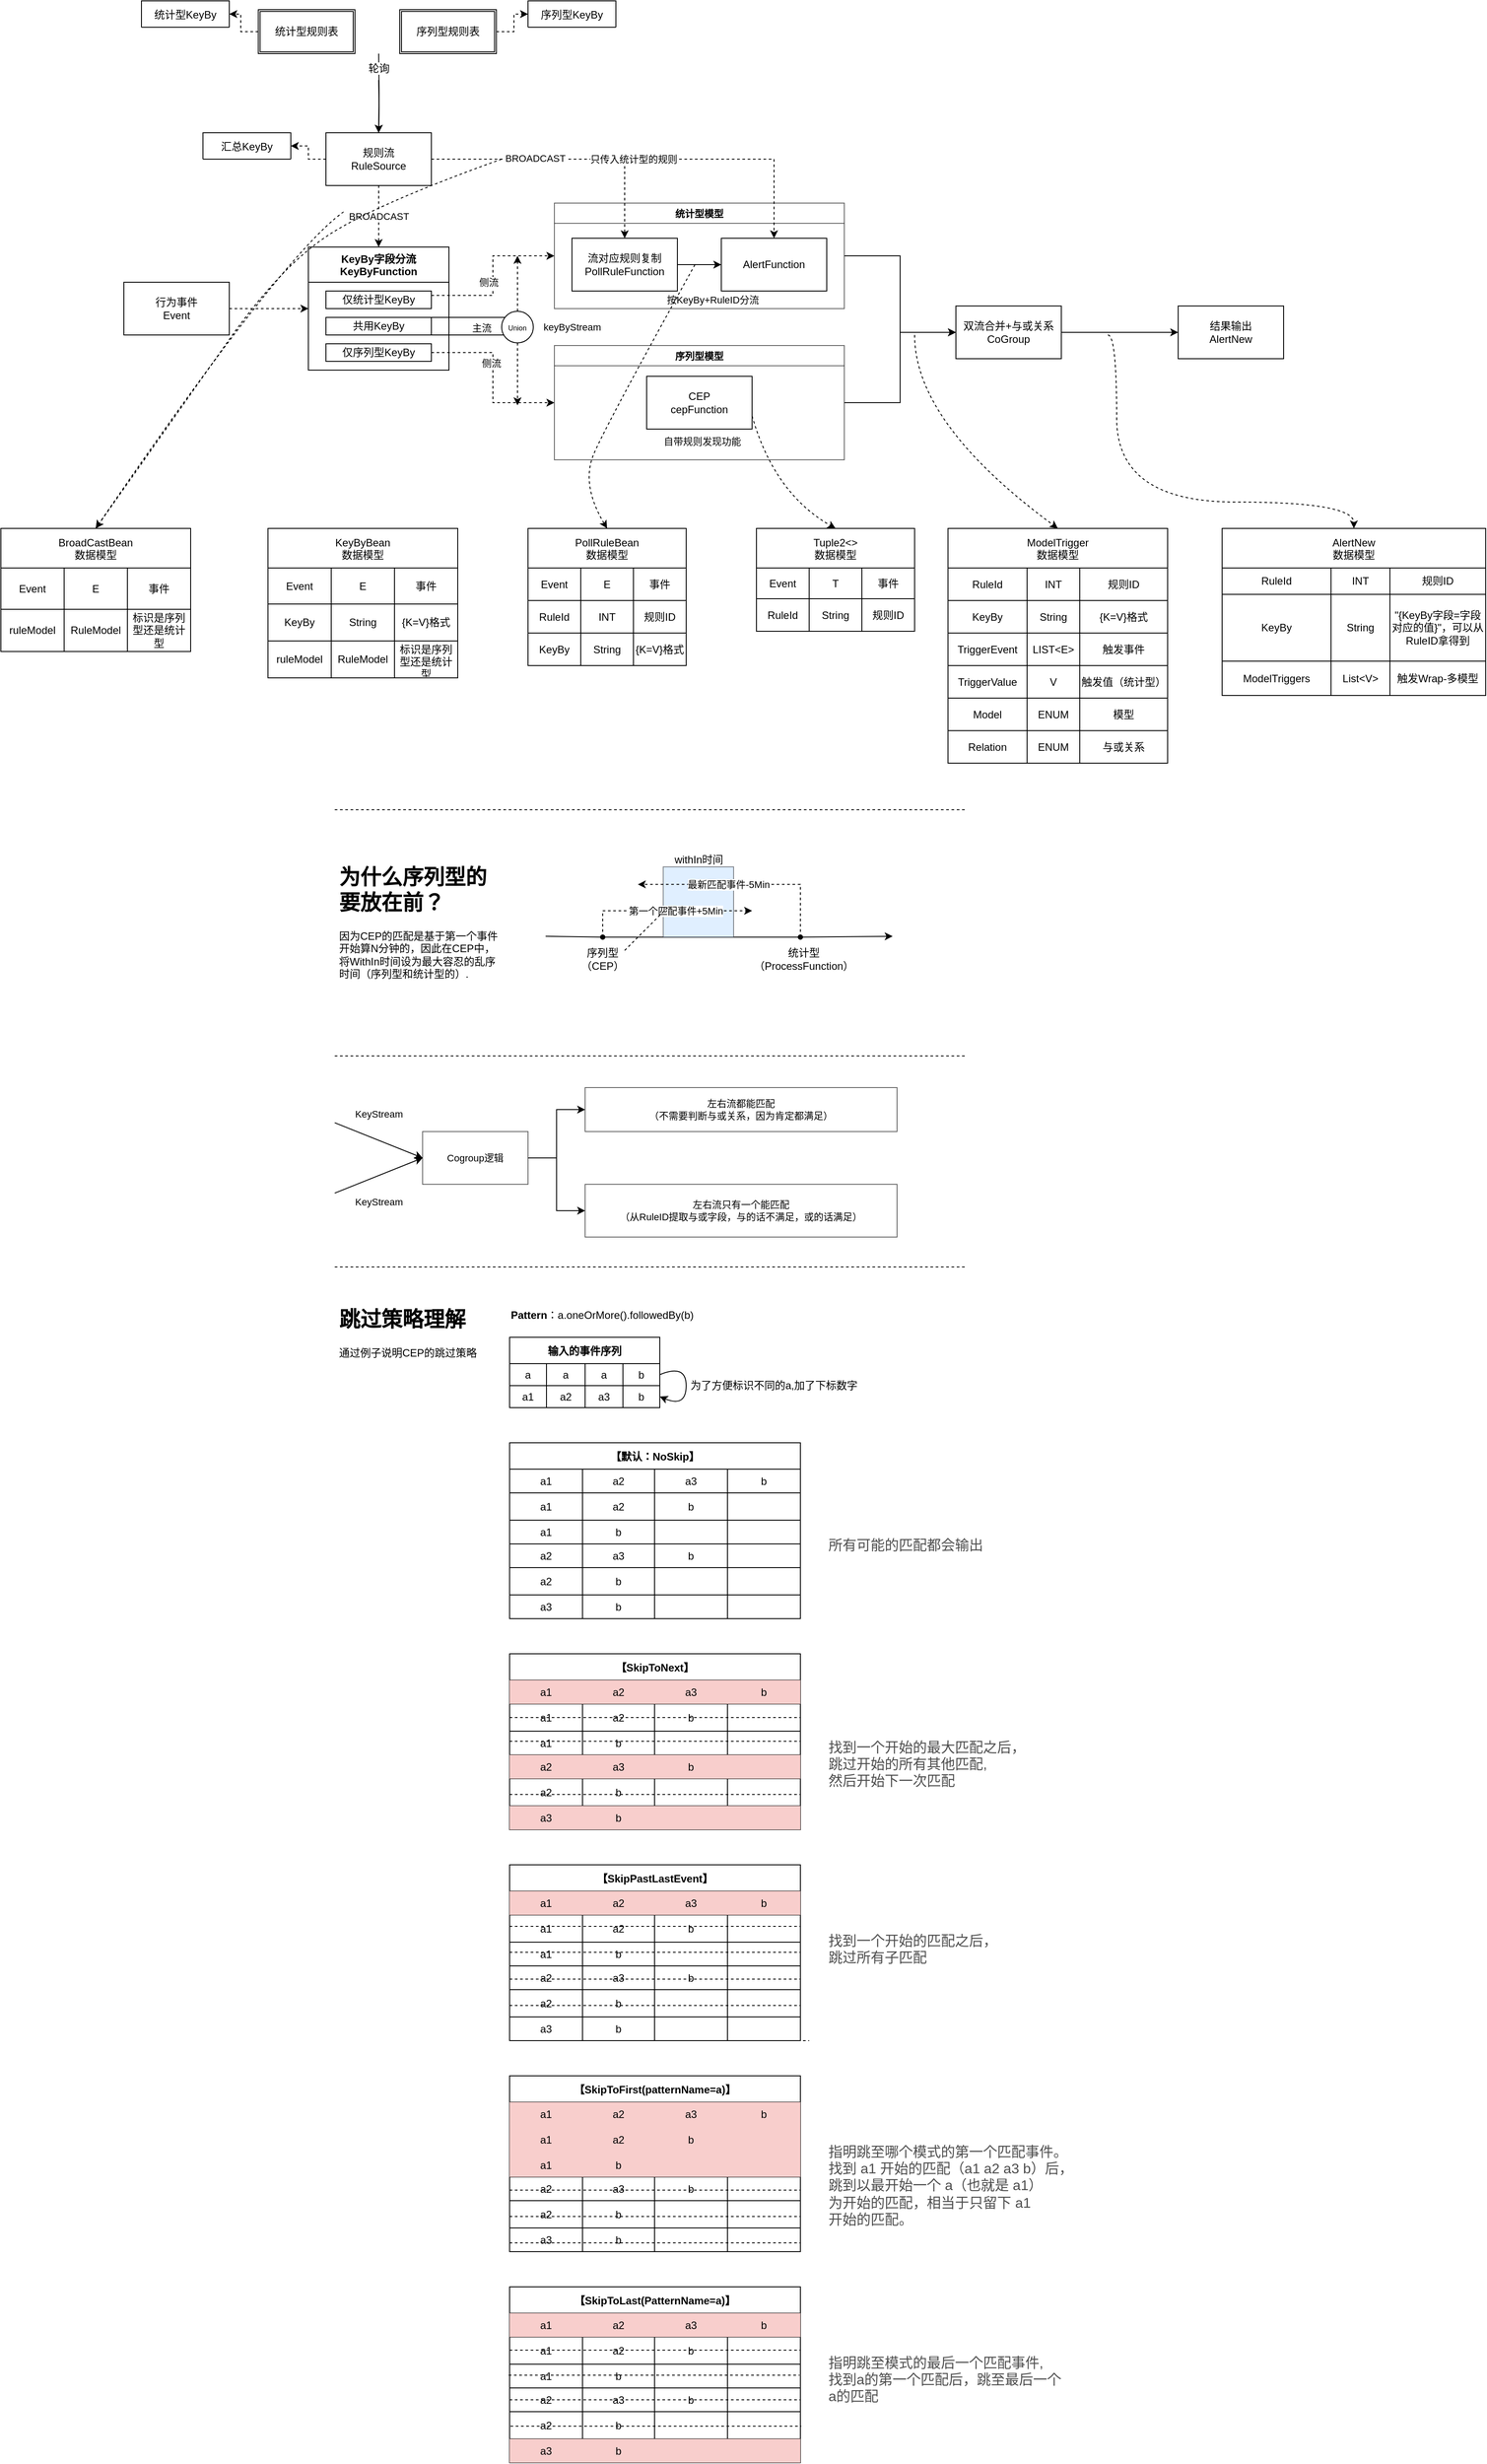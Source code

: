 <mxfile version="17.4.3" type="github">
  <diagram id="x9_vDVGrkxcLB9mls0GU" name="Page-1">
    <mxGraphModel dx="1352" dy="3195" grid="1" gridSize="10" guides="1" tooltips="1" connect="1" arrows="1" fold="1" page="1" pageScale="1" pageWidth="827" pageHeight="1169" background="none" math="0" shadow="0">
      <root>
        <mxCell id="0" />
        <mxCell id="1" parent="0" />
        <mxCell id="9HWVBvcTGCDn2XjVBNJA-212" value="PollRuleBean&#xa;数据模型" style="shape=table;startSize=45;container=1;collapsible=0;childLayout=tableLayout;rounded=0;shadow=0;comic=0;sketch=0;labelBorderColor=none;" parent="1" vertex="1">
          <mxGeometry x="220" y="-960" width="180" height="156" as="geometry" />
        </mxCell>
        <mxCell id="9HWVBvcTGCDn2XjVBNJA-213" value="" style="shape=tableRow;horizontal=0;startSize=0;swimlaneHead=0;swimlaneBody=0;top=0;left=0;bottom=0;right=0;collapsible=0;dropTarget=0;fillColor=none;points=[[0,0.5],[1,0.5]];portConstraint=eastwest;rounded=0;shadow=0;comic=0;sketch=0;" parent="9HWVBvcTGCDn2XjVBNJA-212" vertex="1">
          <mxGeometry y="45" width="180" height="37" as="geometry" />
        </mxCell>
        <mxCell id="9HWVBvcTGCDn2XjVBNJA-214" value="&lt;span&gt;Event&lt;/span&gt;" style="shape=partialRectangle;html=1;whiteSpace=wrap;connectable=0;overflow=hidden;fillColor=none;top=0;left=0;bottom=0;right=0;pointerEvents=1;rounded=0;shadow=0;comic=0;sketch=0;startSize=0;" parent="9HWVBvcTGCDn2XjVBNJA-213" vertex="1">
          <mxGeometry width="60" height="37" as="geometry">
            <mxRectangle width="60" height="37" as="alternateBounds" />
          </mxGeometry>
        </mxCell>
        <mxCell id="9HWVBvcTGCDn2XjVBNJA-215" value="&lt;span&gt;E&lt;/span&gt;" style="shape=partialRectangle;html=1;whiteSpace=wrap;connectable=0;overflow=hidden;fillColor=none;top=0;left=0;bottom=0;right=0;pointerEvents=1;rounded=0;shadow=0;comic=0;sketch=0;startSize=0;" parent="9HWVBvcTGCDn2XjVBNJA-213" vertex="1">
          <mxGeometry x="60" width="60" height="37" as="geometry">
            <mxRectangle width="60" height="37" as="alternateBounds" />
          </mxGeometry>
        </mxCell>
        <mxCell id="9HWVBvcTGCDn2XjVBNJA-216" value="&lt;span&gt;事件&lt;/span&gt;" style="shape=partialRectangle;html=1;whiteSpace=wrap;connectable=0;overflow=hidden;fillColor=none;top=0;left=0;bottom=0;right=0;pointerEvents=1;rounded=0;shadow=0;comic=0;sketch=0;startSize=0;" parent="9HWVBvcTGCDn2XjVBNJA-213" vertex="1">
          <mxGeometry x="120" width="60" height="37" as="geometry">
            <mxRectangle width="60" height="37" as="alternateBounds" />
          </mxGeometry>
        </mxCell>
        <mxCell id="9HWVBvcTGCDn2XjVBNJA-217" value="" style="shape=tableRow;horizontal=0;startSize=0;swimlaneHead=0;swimlaneBody=0;top=0;left=0;bottom=0;right=0;collapsible=0;dropTarget=0;fillColor=none;points=[[0,0.5],[1,0.5]];portConstraint=eastwest;rounded=0;shadow=0;comic=0;sketch=0;" parent="9HWVBvcTGCDn2XjVBNJA-212" vertex="1">
          <mxGeometry y="82" width="180" height="37" as="geometry" />
        </mxCell>
        <mxCell id="9HWVBvcTGCDn2XjVBNJA-218" value="&lt;span&gt;RuleId&lt;/span&gt;" style="shape=partialRectangle;html=1;whiteSpace=wrap;connectable=0;overflow=hidden;fillColor=none;top=0;left=0;bottom=0;right=0;pointerEvents=1;rounded=0;shadow=0;comic=0;sketch=0;startSize=0;" parent="9HWVBvcTGCDn2XjVBNJA-217" vertex="1">
          <mxGeometry width="60" height="37" as="geometry">
            <mxRectangle width="60" height="37" as="alternateBounds" />
          </mxGeometry>
        </mxCell>
        <mxCell id="9HWVBvcTGCDn2XjVBNJA-219" value="INT" style="shape=partialRectangle;html=1;whiteSpace=wrap;connectable=0;overflow=hidden;fillColor=none;top=0;left=0;bottom=0;right=0;pointerEvents=1;rounded=0;shadow=0;comic=0;sketch=0;startSize=0;" parent="9HWVBvcTGCDn2XjVBNJA-217" vertex="1">
          <mxGeometry x="60" width="60" height="37" as="geometry">
            <mxRectangle width="60" height="37" as="alternateBounds" />
          </mxGeometry>
        </mxCell>
        <mxCell id="9HWVBvcTGCDn2XjVBNJA-220" value="&lt;span&gt;规则ID&lt;/span&gt;" style="shape=partialRectangle;html=1;whiteSpace=wrap;connectable=0;overflow=hidden;fillColor=none;top=0;left=0;bottom=0;right=0;pointerEvents=1;rounded=0;shadow=0;comic=0;sketch=0;startSize=0;" parent="9HWVBvcTGCDn2XjVBNJA-217" vertex="1">
          <mxGeometry x="120" width="60" height="37" as="geometry">
            <mxRectangle width="60" height="37" as="alternateBounds" />
          </mxGeometry>
        </mxCell>
        <mxCell id="9HWVBvcTGCDn2XjVBNJA-221" value="" style="shape=tableRow;horizontal=0;startSize=0;swimlaneHead=0;swimlaneBody=0;top=0;left=0;bottom=0;right=0;collapsible=0;dropTarget=0;fillColor=none;points=[[0,0.5],[1,0.5]];portConstraint=eastwest;rounded=0;shadow=0;comic=0;sketch=0;" parent="9HWVBvcTGCDn2XjVBNJA-212" vertex="1">
          <mxGeometry y="119" width="180" height="37" as="geometry" />
        </mxCell>
        <mxCell id="9HWVBvcTGCDn2XjVBNJA-222" value="&lt;span&gt;KeyBy&lt;/span&gt;" style="shape=partialRectangle;html=1;whiteSpace=wrap;connectable=0;overflow=hidden;fillColor=none;top=0;left=0;bottom=0;right=0;pointerEvents=1;rounded=0;shadow=0;comic=0;sketch=0;startSize=0;" parent="9HWVBvcTGCDn2XjVBNJA-221" vertex="1">
          <mxGeometry width="60" height="37" as="geometry">
            <mxRectangle width="60" height="37" as="alternateBounds" />
          </mxGeometry>
        </mxCell>
        <mxCell id="9HWVBvcTGCDn2XjVBNJA-223" value="String" style="shape=partialRectangle;html=1;whiteSpace=wrap;connectable=0;overflow=hidden;fillColor=none;top=0;left=0;bottom=0;right=0;pointerEvents=1;rounded=0;shadow=0;comic=0;sketch=0;startSize=0;" parent="9HWVBvcTGCDn2XjVBNJA-221" vertex="1">
          <mxGeometry x="60" width="60" height="37" as="geometry">
            <mxRectangle width="60" height="37" as="alternateBounds" />
          </mxGeometry>
        </mxCell>
        <mxCell id="9HWVBvcTGCDn2XjVBNJA-224" value="{K=V}格式" style="shape=partialRectangle;html=1;whiteSpace=wrap;connectable=0;overflow=hidden;fillColor=none;top=0;left=0;bottom=0;right=0;pointerEvents=1;rounded=0;shadow=0;comic=0;sketch=0;startSize=0;" parent="9HWVBvcTGCDn2XjVBNJA-221" vertex="1">
          <mxGeometry x="120" width="60" height="37" as="geometry">
            <mxRectangle width="60" height="37" as="alternateBounds" />
          </mxGeometry>
        </mxCell>
        <mxCell id="9HWVBvcTGCDn2XjVBNJA-236" value="ModelTrigger&#xa;数据模型" style="shape=table;startSize=45;container=1;collapsible=0;childLayout=tableLayout;rounded=0;shadow=0;comic=0;sketch=0;fillColor=default;gradientColor=none;" parent="1" vertex="1">
          <mxGeometry x="698" y="-960" width="250" height="267" as="geometry" />
        </mxCell>
        <mxCell id="9HWVBvcTGCDn2XjVBNJA-237" value="" style="shape=tableRow;horizontal=0;startSize=0;swimlaneHead=0;swimlaneBody=0;top=0;left=0;bottom=0;right=0;collapsible=0;dropTarget=0;fillColor=none;points=[[0,0.5],[1,0.5]];portConstraint=eastwest;rounded=0;shadow=0;comic=0;sketch=0;" parent="9HWVBvcTGCDn2XjVBNJA-236" vertex="1">
          <mxGeometry y="45" width="250" height="37" as="geometry" />
        </mxCell>
        <mxCell id="9HWVBvcTGCDn2XjVBNJA-238" value="RuleId" style="shape=partialRectangle;html=1;whiteSpace=wrap;connectable=0;overflow=hidden;fillColor=none;top=0;left=0;bottom=0;right=0;pointerEvents=1;rounded=0;shadow=0;comic=0;sketch=0;startSize=0;" parent="9HWVBvcTGCDn2XjVBNJA-237" vertex="1">
          <mxGeometry width="90" height="37" as="geometry">
            <mxRectangle width="90" height="37" as="alternateBounds" />
          </mxGeometry>
        </mxCell>
        <mxCell id="9HWVBvcTGCDn2XjVBNJA-239" value="INT" style="shape=partialRectangle;html=1;whiteSpace=wrap;connectable=0;overflow=hidden;fillColor=none;top=0;left=0;bottom=0;right=0;pointerEvents=1;rounded=0;shadow=0;comic=0;sketch=0;startSize=0;" parent="9HWVBvcTGCDn2XjVBNJA-237" vertex="1">
          <mxGeometry x="90" width="60" height="37" as="geometry">
            <mxRectangle width="60" height="37" as="alternateBounds" />
          </mxGeometry>
        </mxCell>
        <mxCell id="9HWVBvcTGCDn2XjVBNJA-240" value="规则ID" style="shape=partialRectangle;html=1;whiteSpace=wrap;connectable=0;overflow=hidden;fillColor=none;top=0;left=0;bottom=0;right=0;pointerEvents=1;rounded=0;shadow=0;comic=0;sketch=0;startSize=0;" parent="9HWVBvcTGCDn2XjVBNJA-237" vertex="1">
          <mxGeometry x="150" width="100" height="37" as="geometry">
            <mxRectangle width="100" height="37" as="alternateBounds" />
          </mxGeometry>
        </mxCell>
        <mxCell id="Ak1ZEkQ7FC0WPa4JEUtc-240" style="shape=tableRow;horizontal=0;startSize=0;swimlaneHead=0;swimlaneBody=0;top=0;left=0;bottom=0;right=0;collapsible=0;dropTarget=0;fillColor=none;points=[[0,0.5],[1,0.5]];portConstraint=eastwest;rounded=0;shadow=0;comic=0;sketch=0;" parent="9HWVBvcTGCDn2XjVBNJA-236" vertex="1">
          <mxGeometry y="82" width="250" height="37" as="geometry" />
        </mxCell>
        <mxCell id="Ak1ZEkQ7FC0WPa4JEUtc-241" value="KeyBy" style="shape=partialRectangle;html=1;whiteSpace=wrap;connectable=0;overflow=hidden;fillColor=none;top=0;left=0;bottom=0;right=0;pointerEvents=1;rounded=0;shadow=0;comic=0;sketch=0;startSize=0;" parent="Ak1ZEkQ7FC0WPa4JEUtc-240" vertex="1">
          <mxGeometry width="90" height="37" as="geometry">
            <mxRectangle width="90" height="37" as="alternateBounds" />
          </mxGeometry>
        </mxCell>
        <mxCell id="Ak1ZEkQ7FC0WPa4JEUtc-242" value="String" style="shape=partialRectangle;html=1;whiteSpace=wrap;connectable=0;overflow=hidden;fillColor=none;top=0;left=0;bottom=0;right=0;pointerEvents=1;rounded=0;shadow=0;comic=0;sketch=0;startSize=0;" parent="Ak1ZEkQ7FC0WPa4JEUtc-240" vertex="1">
          <mxGeometry x="90" width="60" height="37" as="geometry">
            <mxRectangle width="60" height="37" as="alternateBounds" />
          </mxGeometry>
        </mxCell>
        <mxCell id="Ak1ZEkQ7FC0WPa4JEUtc-243" value="{K=V}格式" style="shape=partialRectangle;html=1;whiteSpace=wrap;connectable=0;overflow=hidden;fillColor=none;top=0;left=0;bottom=0;right=0;pointerEvents=1;rounded=0;shadow=0;comic=0;sketch=0;startSize=0;" parent="Ak1ZEkQ7FC0WPa4JEUtc-240" vertex="1">
          <mxGeometry x="150" width="100" height="37" as="geometry">
            <mxRectangle width="100" height="37" as="alternateBounds" />
          </mxGeometry>
        </mxCell>
        <mxCell id="9HWVBvcTGCDn2XjVBNJA-241" value="" style="shape=tableRow;horizontal=0;startSize=0;swimlaneHead=0;swimlaneBody=0;top=0;left=0;bottom=0;right=0;collapsible=0;dropTarget=0;fillColor=none;points=[[0,0.5],[1,0.5]];portConstraint=eastwest;rounded=0;shadow=0;comic=0;sketch=0;" parent="9HWVBvcTGCDn2XjVBNJA-236" vertex="1">
          <mxGeometry y="119" width="250" height="37" as="geometry" />
        </mxCell>
        <mxCell id="9HWVBvcTGCDn2XjVBNJA-242" value="TriggerEvent" style="shape=partialRectangle;html=1;whiteSpace=wrap;connectable=0;overflow=hidden;fillColor=none;top=0;left=0;bottom=0;right=0;pointerEvents=1;rounded=0;shadow=0;comic=0;sketch=0;startSize=0;" parent="9HWVBvcTGCDn2XjVBNJA-241" vertex="1">
          <mxGeometry width="90" height="37" as="geometry">
            <mxRectangle width="90" height="37" as="alternateBounds" />
          </mxGeometry>
        </mxCell>
        <mxCell id="9HWVBvcTGCDn2XjVBNJA-243" value="LIST&amp;lt;E&amp;gt;" style="shape=partialRectangle;html=1;whiteSpace=wrap;connectable=0;overflow=hidden;fillColor=none;top=0;left=0;bottom=0;right=0;pointerEvents=1;rounded=0;shadow=0;comic=0;sketch=0;startSize=0;" parent="9HWVBvcTGCDn2XjVBNJA-241" vertex="1">
          <mxGeometry x="90" width="60" height="37" as="geometry">
            <mxRectangle width="60" height="37" as="alternateBounds" />
          </mxGeometry>
        </mxCell>
        <mxCell id="9HWVBvcTGCDn2XjVBNJA-244" value="触发事件" style="shape=partialRectangle;html=1;whiteSpace=wrap;connectable=0;overflow=hidden;fillColor=none;top=0;left=0;bottom=0;right=0;pointerEvents=1;rounded=0;shadow=0;comic=0;sketch=0;startSize=0;" parent="9HWVBvcTGCDn2XjVBNJA-241" vertex="1">
          <mxGeometry x="150" width="100" height="37" as="geometry">
            <mxRectangle width="100" height="37" as="alternateBounds" />
          </mxGeometry>
        </mxCell>
        <mxCell id="9HWVBvcTGCDn2XjVBNJA-245" value="" style="shape=tableRow;horizontal=0;startSize=0;swimlaneHead=0;swimlaneBody=0;top=0;left=0;bottom=0;right=0;collapsible=0;dropTarget=0;fillColor=none;points=[[0,0.5],[1,0.5]];portConstraint=eastwest;rounded=0;shadow=0;comic=0;sketch=0;" parent="9HWVBvcTGCDn2XjVBNJA-236" vertex="1">
          <mxGeometry y="156" width="250" height="37" as="geometry" />
        </mxCell>
        <mxCell id="9HWVBvcTGCDn2XjVBNJA-246" value="TriggerValue" style="shape=partialRectangle;html=1;whiteSpace=wrap;connectable=0;overflow=hidden;fillColor=none;top=0;left=0;bottom=0;right=0;pointerEvents=1;rounded=0;shadow=0;comic=0;sketch=0;startSize=0;" parent="9HWVBvcTGCDn2XjVBNJA-245" vertex="1">
          <mxGeometry width="90" height="37" as="geometry">
            <mxRectangle width="90" height="37" as="alternateBounds" />
          </mxGeometry>
        </mxCell>
        <mxCell id="9HWVBvcTGCDn2XjVBNJA-247" value="V" style="shape=partialRectangle;html=1;whiteSpace=wrap;connectable=0;overflow=hidden;fillColor=none;top=0;left=0;bottom=0;right=0;pointerEvents=1;rounded=0;shadow=0;comic=0;sketch=0;startSize=0;" parent="9HWVBvcTGCDn2XjVBNJA-245" vertex="1">
          <mxGeometry x="90" width="60" height="37" as="geometry">
            <mxRectangle width="60" height="37" as="alternateBounds" />
          </mxGeometry>
        </mxCell>
        <mxCell id="9HWVBvcTGCDn2XjVBNJA-248" value="触发值（统计型）" style="shape=partialRectangle;html=1;whiteSpace=wrap;connectable=0;overflow=hidden;fillColor=none;top=0;left=0;bottom=0;right=0;pointerEvents=1;rounded=0;shadow=0;comic=0;sketch=0;startSize=0;" parent="9HWVBvcTGCDn2XjVBNJA-245" vertex="1">
          <mxGeometry x="150" width="100" height="37" as="geometry">
            <mxRectangle width="100" height="37" as="alternateBounds" />
          </mxGeometry>
        </mxCell>
        <mxCell id="9HWVBvcTGCDn2XjVBNJA-249" value="" style="shape=tableRow;horizontal=0;startSize=0;swimlaneHead=0;swimlaneBody=0;top=0;left=0;bottom=0;right=0;collapsible=0;dropTarget=0;fillColor=none;points=[[0,0.5],[1,0.5]];portConstraint=eastwest;rounded=0;shadow=0;comic=0;sketch=0;" parent="9HWVBvcTGCDn2XjVBNJA-236" vertex="1">
          <mxGeometry y="193" width="250" height="37" as="geometry" />
        </mxCell>
        <mxCell id="9HWVBvcTGCDn2XjVBNJA-250" value="&lt;span&gt;Model&lt;/span&gt;" style="shape=partialRectangle;html=1;whiteSpace=wrap;connectable=0;overflow=hidden;fillColor=none;top=0;left=0;bottom=0;right=0;pointerEvents=1;rounded=0;shadow=0;comic=0;sketch=0;startSize=0;" parent="9HWVBvcTGCDn2XjVBNJA-249" vertex="1">
          <mxGeometry width="90" height="37" as="geometry">
            <mxRectangle width="90" height="37" as="alternateBounds" />
          </mxGeometry>
        </mxCell>
        <mxCell id="9HWVBvcTGCDn2XjVBNJA-251" value="&lt;span&gt;ENUM&lt;/span&gt;" style="shape=partialRectangle;html=1;whiteSpace=wrap;connectable=0;overflow=hidden;fillColor=none;top=0;left=0;bottom=0;right=0;pointerEvents=1;rounded=0;shadow=0;comic=0;sketch=0;startSize=0;" parent="9HWVBvcTGCDn2XjVBNJA-249" vertex="1">
          <mxGeometry x="90" width="60" height="37" as="geometry">
            <mxRectangle width="60" height="37" as="alternateBounds" />
          </mxGeometry>
        </mxCell>
        <mxCell id="9HWVBvcTGCDn2XjVBNJA-252" value="&lt;span&gt;模型&lt;/span&gt;" style="shape=partialRectangle;html=1;whiteSpace=wrap;connectable=0;overflow=hidden;fillColor=none;top=0;left=0;bottom=0;right=0;pointerEvents=1;rounded=0;shadow=0;comic=0;sketch=0;startSize=0;" parent="9HWVBvcTGCDn2XjVBNJA-249" vertex="1">
          <mxGeometry x="150" width="100" height="37" as="geometry">
            <mxRectangle width="100" height="37" as="alternateBounds" />
          </mxGeometry>
        </mxCell>
        <mxCell id="9HWVBvcTGCDn2XjVBNJA-253" value="" style="shape=tableRow;horizontal=0;startSize=0;swimlaneHead=0;swimlaneBody=0;top=0;left=0;bottom=0;right=0;collapsible=0;dropTarget=0;fillColor=none;points=[[0,0.5],[1,0.5]];portConstraint=eastwest;rounded=0;shadow=0;comic=0;sketch=0;" parent="9HWVBvcTGCDn2XjVBNJA-236" vertex="1">
          <mxGeometry y="230" width="250" height="37" as="geometry" />
        </mxCell>
        <mxCell id="9HWVBvcTGCDn2XjVBNJA-254" value="&lt;span&gt;Relation&lt;/span&gt;" style="shape=partialRectangle;html=1;whiteSpace=wrap;connectable=0;overflow=hidden;fillColor=none;top=0;left=0;bottom=0;right=0;pointerEvents=1;rounded=0;shadow=0;comic=0;sketch=0;startSize=0;" parent="9HWVBvcTGCDn2XjVBNJA-253" vertex="1">
          <mxGeometry width="90" height="37" as="geometry">
            <mxRectangle width="90" height="37" as="alternateBounds" />
          </mxGeometry>
        </mxCell>
        <mxCell id="9HWVBvcTGCDn2XjVBNJA-255" value="ENUM" style="shape=partialRectangle;html=1;whiteSpace=wrap;connectable=0;overflow=hidden;fillColor=none;top=0;left=0;bottom=0;right=0;pointerEvents=1;rounded=0;shadow=0;comic=0;sketch=0;startSize=0;" parent="9HWVBvcTGCDn2XjVBNJA-253" vertex="1">
          <mxGeometry x="90" width="60" height="37" as="geometry">
            <mxRectangle width="60" height="37" as="alternateBounds" />
          </mxGeometry>
        </mxCell>
        <mxCell id="9HWVBvcTGCDn2XjVBNJA-256" value="&lt;span&gt;与或关系&lt;/span&gt;" style="shape=partialRectangle;html=1;whiteSpace=wrap;connectable=0;overflow=hidden;fillColor=none;top=0;left=0;bottom=0;right=0;pointerEvents=1;rounded=0;shadow=0;comic=0;sketch=0;startSize=0;" parent="9HWVBvcTGCDn2XjVBNJA-253" vertex="1">
          <mxGeometry x="150" width="100" height="37" as="geometry">
            <mxRectangle width="100" height="37" as="alternateBounds" />
          </mxGeometry>
        </mxCell>
        <mxCell id="Ak1ZEkQ7FC0WPa4JEUtc-51" value="" style="group" parent="1" vertex="1" connectable="0">
          <mxGeometry y="-584.0" width="618" height="170.14" as="geometry" />
        </mxCell>
        <mxCell id="Ak1ZEkQ7FC0WPa4JEUtc-41" value="&lt;h1&gt;为什么序列型的要放在前？&lt;/h1&gt;&lt;p&gt;因为CEP的匹配是基于第一个事件开始算N分钟的，因此在CEP中，将WithIn时间设为最大容忍的乱序时间（序列型和统计型的）.&lt;/p&gt;" style="text;html=1;strokeColor=none;fillColor=none;spacing=5;spacingTop=-20;whiteSpace=wrap;overflow=hidden;rounded=0;" parent="Ak1ZEkQ7FC0WPa4JEUtc-51" vertex="1">
          <mxGeometry y="1" width="190" height="150" as="geometry" />
        </mxCell>
        <mxCell id="Ak1ZEkQ7FC0WPa4JEUtc-48" value="" style="group" parent="Ak1ZEkQ7FC0WPa4JEUtc-51" vertex="1" connectable="0">
          <mxGeometry x="240" y="-9.07" width="395" height="170.14" as="geometry" />
        </mxCell>
        <mxCell id="Ak1ZEkQ7FC0WPa4JEUtc-42" value="" style="group" parent="Ak1ZEkQ7FC0WPa4JEUtc-48" vertex="1" connectable="0">
          <mxGeometry y="38" width="395" height="132.14" as="geometry" />
        </mxCell>
        <mxCell id="Ak1ZEkQ7FC0WPa4JEUtc-23" value="" style="group" parent="Ak1ZEkQ7FC0WPa4JEUtc-42" vertex="1" connectable="0">
          <mxGeometry y="40" width="395" height="92.14" as="geometry" />
        </mxCell>
        <mxCell id="Ak1ZEkQ7FC0WPa4JEUtc-5" value="" style="endArrow=classic;html=1;rounded=0;startArrow=none;" parent="Ak1ZEkQ7FC0WPa4JEUtc-23" source="Ak1ZEkQ7FC0WPa4JEUtc-19" edge="1">
          <mxGeometry width="50" height="50" relative="1" as="geometry">
            <mxPoint y="19" as="sourcePoint" />
            <mxPoint x="395" y="19" as="targetPoint" />
          </mxGeometry>
        </mxCell>
        <mxCell id="Ak1ZEkQ7FC0WPa4JEUtc-15" value="" style="shape=waypoint;sketch=0;size=6;pointerEvents=1;points=[];fillColor=none;resizable=0;rotatable=0;perimeter=centerPerimeter;snapToPoint=1;" parent="Ak1ZEkQ7FC0WPa4JEUtc-23" vertex="1">
          <mxGeometry x="45" width="40" height="40" as="geometry" />
        </mxCell>
        <mxCell id="Ak1ZEkQ7FC0WPa4JEUtc-21" value="" style="endArrow=none;html=1;rounded=0;" parent="Ak1ZEkQ7FC0WPa4JEUtc-23" target="Ak1ZEkQ7FC0WPa4JEUtc-15" edge="1">
          <mxGeometry width="50" height="50" relative="1" as="geometry">
            <mxPoint y="19" as="sourcePoint" />
            <mxPoint x="395" y="19" as="targetPoint" />
          </mxGeometry>
        </mxCell>
        <mxCell id="Ak1ZEkQ7FC0WPa4JEUtc-19" value="" style="shape=waypoint;sketch=0;size=6;pointerEvents=1;points=[];fillColor=none;resizable=0;rotatable=0;perimeter=centerPerimeter;snapToPoint=1;" parent="Ak1ZEkQ7FC0WPa4JEUtc-23" vertex="1">
          <mxGeometry x="270" width="40" height="40" as="geometry" />
        </mxCell>
        <mxCell id="Ak1ZEkQ7FC0WPa4JEUtc-22" value="" style="endArrow=none;html=1;rounded=0;startArrow=none;" parent="Ak1ZEkQ7FC0WPa4JEUtc-23" source="Ak1ZEkQ7FC0WPa4JEUtc-15" target="Ak1ZEkQ7FC0WPa4JEUtc-19" edge="1">
          <mxGeometry width="50" height="50" relative="1" as="geometry">
            <mxPoint x="65" y="20" as="sourcePoint" />
            <mxPoint x="395" y="19" as="targetPoint" />
          </mxGeometry>
        </mxCell>
        <mxCell id="Ak1ZEkQ7FC0WPa4JEUtc-45" value="" style="whiteSpace=wrap;html=1;aspect=fixed;fillColor=#cce5ff;strokeColor=#36393d;opacity=60;" parent="Ak1ZEkQ7FC0WPa4JEUtc-23" vertex="1">
          <mxGeometry x="133.86" y="-60" width="80.14" height="80.14" as="geometry" />
        </mxCell>
        <mxCell id="Ak1ZEkQ7FC0WPa4JEUtc-47" value="" style="group" parent="Ak1ZEkQ7FC0WPa4JEUtc-42" vertex="1" connectable="0">
          <mxGeometry x="35" width="288.57" height="100" as="geometry" />
        </mxCell>
        <mxCell id="Ak1ZEkQ7FC0WPa4JEUtc-16" value="序列型（CEP）" style="text;html=1;strokeColor=none;fillColor=none;align=center;verticalAlign=middle;whiteSpace=wrap;rounded=0;" parent="Ak1ZEkQ7FC0WPa4JEUtc-47" vertex="1">
          <mxGeometry y="70" width="60" height="30" as="geometry" />
        </mxCell>
        <mxCell id="Ak1ZEkQ7FC0WPa4JEUtc-20" value="统计型&lt;br&gt;（ProcessFunction）" style="text;html=1;strokeColor=none;fillColor=none;align=center;verticalAlign=middle;whiteSpace=wrap;rounded=0;" parent="Ak1ZEkQ7FC0WPa4JEUtc-47" vertex="1">
          <mxGeometry x="228.57" y="70" width="60" height="30" as="geometry" />
        </mxCell>
        <mxCell id="Ak1ZEkQ7FC0WPa4JEUtc-24" value="" style="endArrow=classic;html=1;rounded=0;dashed=1;" parent="Ak1ZEkQ7FC0WPa4JEUtc-47" edge="1">
          <mxGeometry relative="1" as="geometry">
            <mxPoint x="30" y="60" as="sourcePoint" />
            <mxPoint x="200" y="30" as="targetPoint" />
            <Array as="points">
              <mxPoint x="30" y="30" />
            </Array>
          </mxGeometry>
        </mxCell>
        <mxCell id="Ak1ZEkQ7FC0WPa4JEUtc-25" value="第一个匹配事件+5Min" style="edgeLabel;resizable=0;html=1;align=center;verticalAlign=middle;" parent="Ak1ZEkQ7FC0WPa4JEUtc-24" connectable="0" vertex="1">
          <mxGeometry relative="1" as="geometry">
            <mxPoint x="13" as="offset" />
          </mxGeometry>
        </mxCell>
        <mxCell id="Ak1ZEkQ7FC0WPa4JEUtc-27" value="" style="endArrow=classic;html=1;rounded=0;exitX=0.475;exitY=0.375;exitDx=0;exitDy=0;exitPerimeter=0;dashed=1;" parent="Ak1ZEkQ7FC0WPa4JEUtc-47" source="Ak1ZEkQ7FC0WPa4JEUtc-19" edge="1">
          <mxGeometry relative="1" as="geometry">
            <mxPoint x="280" y="-30" as="sourcePoint" />
            <mxPoint x="70" as="targetPoint" />
            <Array as="points">
              <mxPoint x="255" />
            </Array>
          </mxGeometry>
        </mxCell>
        <mxCell id="Ak1ZEkQ7FC0WPa4JEUtc-28" value="最新匹配事件-5Min" style="edgeLabel;resizable=0;html=1;align=center;verticalAlign=middle;" parent="Ak1ZEkQ7FC0WPa4JEUtc-27" connectable="0" vertex="1">
          <mxGeometry relative="1" as="geometry">
            <mxPoint x="-20" as="offset" />
          </mxGeometry>
        </mxCell>
        <mxCell id="Ak1ZEkQ7FC0WPa4JEUtc-46" value="withIn时间" style="text;html=1;align=center;verticalAlign=middle;resizable=0;points=[];autosize=1;strokeColor=none;fillColor=none;" parent="Ak1ZEkQ7FC0WPa4JEUtc-48" vertex="1">
          <mxGeometry x="138.86" width="70" height="20" as="geometry" />
        </mxCell>
        <mxCell id="Ak1ZEkQ7FC0WPa4JEUtc-62" value="AlertNew&#xa;数据模型" style="shape=table;startSize=45;container=1;collapsible=0;childLayout=tableLayout;rounded=0;shadow=0;comic=0;sketch=0;fillColor=default;gradientColor=none;" parent="1" vertex="1">
          <mxGeometry x="1010" y="-960" width="300" height="190" as="geometry" />
        </mxCell>
        <mxCell id="Ak1ZEkQ7FC0WPa4JEUtc-63" value="" style="shape=tableRow;horizontal=0;startSize=0;swimlaneHead=0;swimlaneBody=0;top=0;left=0;bottom=0;right=0;collapsible=0;dropTarget=0;fillColor=none;points=[[0,0.5],[1,0.5]];portConstraint=eastwest;rounded=0;shadow=0;comic=0;sketch=0;" parent="Ak1ZEkQ7FC0WPa4JEUtc-62" vertex="1">
          <mxGeometry y="45" width="300" height="30" as="geometry" />
        </mxCell>
        <mxCell id="Ak1ZEkQ7FC0WPa4JEUtc-64" value="RuleId" style="shape=partialRectangle;html=1;whiteSpace=wrap;connectable=0;overflow=hidden;fillColor=none;top=0;left=0;bottom=0;right=0;pointerEvents=1;rounded=0;shadow=0;comic=0;sketch=0;startSize=0;" parent="Ak1ZEkQ7FC0WPa4JEUtc-63" vertex="1">
          <mxGeometry width="124" height="30" as="geometry">
            <mxRectangle width="124" height="30" as="alternateBounds" />
          </mxGeometry>
        </mxCell>
        <mxCell id="Ak1ZEkQ7FC0WPa4JEUtc-65" value="INT" style="shape=partialRectangle;html=1;whiteSpace=wrap;connectable=0;overflow=hidden;fillColor=none;top=0;left=0;bottom=0;right=0;pointerEvents=1;rounded=0;shadow=0;comic=0;sketch=0;startSize=0;" parent="Ak1ZEkQ7FC0WPa4JEUtc-63" vertex="1">
          <mxGeometry x="124" width="67" height="30" as="geometry">
            <mxRectangle width="67" height="30" as="alternateBounds" />
          </mxGeometry>
        </mxCell>
        <mxCell id="Ak1ZEkQ7FC0WPa4JEUtc-66" value="规则ID" style="shape=partialRectangle;html=1;whiteSpace=wrap;connectable=0;overflow=hidden;fillColor=none;top=0;left=0;bottom=0;right=0;pointerEvents=1;rounded=0;shadow=0;comic=0;sketch=0;startSize=0;" parent="Ak1ZEkQ7FC0WPa4JEUtc-63" vertex="1">
          <mxGeometry x="191" width="109" height="30" as="geometry">
            <mxRectangle width="109" height="30" as="alternateBounds" />
          </mxGeometry>
        </mxCell>
        <mxCell id="Ak1ZEkQ7FC0WPa4JEUtc-164" style="shape=tableRow;horizontal=0;startSize=0;swimlaneHead=0;swimlaneBody=0;top=0;left=0;bottom=0;right=0;collapsible=0;dropTarget=0;fillColor=none;points=[[0,0.5],[1,0.5]];portConstraint=eastwest;rounded=0;shadow=0;comic=0;sketch=0;" parent="Ak1ZEkQ7FC0WPa4JEUtc-62" vertex="1">
          <mxGeometry y="75" width="300" height="76" as="geometry" />
        </mxCell>
        <mxCell id="Ak1ZEkQ7FC0WPa4JEUtc-165" value="KeyBy" style="shape=partialRectangle;html=1;whiteSpace=wrap;connectable=0;overflow=hidden;fillColor=none;top=0;left=0;bottom=0;right=0;pointerEvents=1;rounded=0;shadow=0;comic=0;sketch=0;startSize=0;" parent="Ak1ZEkQ7FC0WPa4JEUtc-164" vertex="1">
          <mxGeometry width="124" height="76" as="geometry">
            <mxRectangle width="124" height="76" as="alternateBounds" />
          </mxGeometry>
        </mxCell>
        <mxCell id="Ak1ZEkQ7FC0WPa4JEUtc-166" value="String" style="shape=partialRectangle;html=1;whiteSpace=wrap;connectable=0;overflow=hidden;fillColor=none;top=0;left=0;bottom=0;right=0;pointerEvents=1;rounded=0;shadow=0;comic=0;sketch=0;startSize=0;" parent="Ak1ZEkQ7FC0WPa4JEUtc-164" vertex="1">
          <mxGeometry x="124" width="67" height="76" as="geometry">
            <mxRectangle width="67" height="76" as="alternateBounds" />
          </mxGeometry>
        </mxCell>
        <mxCell id="Ak1ZEkQ7FC0WPa4JEUtc-167" value="&quot;{KeyBy字段=字段对应的值}&quot;，可以从RuleID拿得到&lt;br&gt;" style="shape=partialRectangle;html=1;whiteSpace=wrap;connectable=0;overflow=hidden;fillColor=none;top=0;left=0;bottom=0;right=0;pointerEvents=1;rounded=0;shadow=0;comic=0;sketch=0;startSize=0;" parent="Ak1ZEkQ7FC0WPa4JEUtc-164" vertex="1">
          <mxGeometry x="191" width="109" height="76" as="geometry">
            <mxRectangle width="109" height="76" as="alternateBounds" />
          </mxGeometry>
        </mxCell>
        <mxCell id="Ak1ZEkQ7FC0WPa4JEUtc-67" value="" style="shape=tableRow;horizontal=0;startSize=0;swimlaneHead=0;swimlaneBody=0;top=0;left=0;bottom=0;right=0;collapsible=0;dropTarget=0;fillColor=none;points=[[0,0.5],[1,0.5]];portConstraint=eastwest;rounded=0;shadow=0;comic=0;sketch=0;" parent="Ak1ZEkQ7FC0WPa4JEUtc-62" vertex="1">
          <mxGeometry y="151" width="300" height="39" as="geometry" />
        </mxCell>
        <mxCell id="Ak1ZEkQ7FC0WPa4JEUtc-68" value="ModelTriggers" style="shape=partialRectangle;html=1;whiteSpace=wrap;connectable=0;overflow=hidden;fillColor=none;top=0;left=0;bottom=0;right=0;pointerEvents=1;rounded=0;shadow=0;comic=0;sketch=0;startSize=0;" parent="Ak1ZEkQ7FC0WPa4JEUtc-67" vertex="1">
          <mxGeometry width="124" height="39" as="geometry">
            <mxRectangle width="124" height="39" as="alternateBounds" />
          </mxGeometry>
        </mxCell>
        <mxCell id="Ak1ZEkQ7FC0WPa4JEUtc-69" value="List&amp;lt;V&amp;gt;" style="shape=partialRectangle;html=1;whiteSpace=wrap;connectable=0;overflow=hidden;fillColor=none;top=0;left=0;bottom=0;right=0;pointerEvents=1;rounded=0;shadow=0;comic=0;sketch=0;startSize=0;" parent="Ak1ZEkQ7FC0WPa4JEUtc-67" vertex="1">
          <mxGeometry x="124" width="67" height="39" as="geometry">
            <mxRectangle width="67" height="39" as="alternateBounds" />
          </mxGeometry>
        </mxCell>
        <mxCell id="Ak1ZEkQ7FC0WPa4JEUtc-70" value="触发Wrap-多模型" style="shape=partialRectangle;html=1;whiteSpace=wrap;connectable=0;overflow=hidden;fillColor=none;top=0;left=0;bottom=0;right=0;pointerEvents=1;rounded=0;shadow=0;comic=0;sketch=0;startSize=0;" parent="Ak1ZEkQ7FC0WPa4JEUtc-67" vertex="1">
          <mxGeometry x="191" width="109" height="39" as="geometry">
            <mxRectangle width="109" height="39" as="alternateBounds" />
          </mxGeometry>
        </mxCell>
        <mxCell id="Ak1ZEkQ7FC0WPa4JEUtc-131" style="edgeStyle=orthogonalEdgeStyle;orthogonalLoop=1;jettySize=auto;html=1;dashed=1;curved=1;entryX=0.5;entryY=0;entryDx=0;entryDy=0;" parent="1" target="Ak1ZEkQ7FC0WPa4JEUtc-62" edge="1">
          <mxGeometry relative="1" as="geometry">
            <mxPoint x="880" y="-1180" as="sourcePoint" />
            <Array as="points">
              <mxPoint x="890" y="-1180" />
              <mxPoint x="890" y="-990" />
              <mxPoint x="1160" y="-990" />
            </Array>
          </mxGeometry>
        </mxCell>
        <mxCell id="Ak1ZEkQ7FC0WPa4JEUtc-169" value="结果输出&lt;br&gt;AlertNew" style="whiteSpace=wrap;html=1;rounded=0;" parent="1" vertex="1">
          <mxGeometry x="960" y="-1213" width="120" height="60" as="geometry" />
        </mxCell>
        <mxCell id="SYf0jBdNwwrcCIj6PaXI-65" style="edgeStyle=orthogonalEdgeStyle;rounded=0;orthogonalLoop=1;jettySize=auto;html=1;entryX=0;entryY=0.5;entryDx=0;entryDy=0;dashed=1;" parent="1" source="Ak1ZEkQ7FC0WPa4JEUtc-171" target="SYf0jBdNwwrcCIj6PaXI-27" edge="1">
          <mxGeometry relative="1" as="geometry" />
        </mxCell>
        <mxCell id="Ak1ZEkQ7FC0WPa4JEUtc-171" value="行为事件&lt;br&gt;Event" style="rounded=0;whiteSpace=wrap;html=1;" parent="1" vertex="1">
          <mxGeometry x="-240" y="-1240" width="120" height="60" as="geometry" />
        </mxCell>
        <mxCell id="Ak1ZEkQ7FC0WPa4JEUtc-172" value="AlertFunction" style="rounded=0;whiteSpace=wrap;html=1;" parent="1" vertex="1">
          <mxGeometry x="440" y="-1290" width="120" height="60" as="geometry" />
        </mxCell>
        <mxCell id="Ak1ZEkQ7FC0WPa4JEUtc-180" value="流对应规则复制&lt;br&gt;&lt;div style=&quot;text-align: left&quot;&gt;&lt;span style=&quot;text-align: center&quot;&gt;PollRuleFunction&lt;/span&gt;&lt;/div&gt;" style="whiteSpace=wrap;html=1;rounded=0;" parent="1" vertex="1">
          <mxGeometry x="270" y="-1290" width="120" height="60" as="geometry" />
        </mxCell>
        <mxCell id="Ak1ZEkQ7FC0WPa4JEUtc-184" style="edgeStyle=orthogonalEdgeStyle;shape=connector;rounded=0;sketch=0;orthogonalLoop=1;jettySize=auto;html=1;exitX=1;exitY=0.5;exitDx=0;exitDy=0;entryX=0;entryY=0.5;entryDx=0;entryDy=0;labelBackgroundColor=default;fontFamily=Helvetica;fontSize=11;fontColor=default;endArrow=classic;strokeColor=default;" parent="1" source="Ak1ZEkQ7FC0WPa4JEUtc-180" target="Ak1ZEkQ7FC0WPa4JEUtc-172" edge="1">
          <mxGeometry relative="1" as="geometry">
            <mxPoint x="680" y="-1190" as="sourcePoint" />
          </mxGeometry>
        </mxCell>
        <mxCell id="Ak1ZEkQ7FC0WPa4JEUtc-187" value="自带规则发现功能" style="text;html=1;align=center;verticalAlign=middle;resizable=0;points=[];autosize=1;strokeColor=none;fillColor=none;fontSize=11;fontFamily=Helvetica;fontColor=default;" parent="1" vertex="1">
          <mxGeometry x="363" y="-1069" width="110" height="20" as="geometry" />
        </mxCell>
        <mxCell id="Ak1ZEkQ7FC0WPa4JEUtc-249" style="edgeStyle=orthogonalEdgeStyle;shape=connector;sketch=0;orthogonalLoop=1;jettySize=auto;html=1;entryX=0;entryY=0.5;entryDx=0;entryDy=0;labelBackgroundColor=default;fontFamily=Helvetica;fontSize=11;fontColor=default;endArrow=classic;strokeColor=default;rounded=0;" parent="1" source="Ak1ZEkQ7FC0WPa4JEUtc-196" target="Ak1ZEkQ7FC0WPa4JEUtc-244" edge="1">
          <mxGeometry relative="1" as="geometry" />
        </mxCell>
        <mxCell id="Ak1ZEkQ7FC0WPa4JEUtc-196" value="统计型模型" style="swimlane;rounded=0;shadow=0;glass=0;sketch=0;fontFamily=Helvetica;fontSize=11;fontColor=default;fillColor=none;opacity=60;" parent="1" vertex="1">
          <mxGeometry x="250" y="-1330" width="330" height="120" as="geometry" />
        </mxCell>
        <mxCell id="Ak1ZEkQ7FC0WPa4JEUtc-264" value="按KeyBy+RuleID分流" style="text;html=1;align=center;verticalAlign=middle;resizable=0;points=[];autosize=1;strokeColor=none;fillColor=none;fontSize=11;fontFamily=Helvetica;fontColor=default;" parent="Ak1ZEkQ7FC0WPa4JEUtc-196" vertex="1">
          <mxGeometry x="115" y="100" width="130" height="20" as="geometry" />
        </mxCell>
        <mxCell id="Ak1ZEkQ7FC0WPa4JEUtc-250" style="edgeStyle=orthogonalEdgeStyle;shape=connector;rounded=0;sketch=0;orthogonalLoop=1;jettySize=auto;html=1;exitX=1;exitY=0.5;exitDx=0;exitDy=0;entryX=0;entryY=0.5;entryDx=0;entryDy=0;labelBackgroundColor=default;fontFamily=Helvetica;fontSize=11;fontColor=default;endArrow=classic;strokeColor=default;" parent="1" source="Ak1ZEkQ7FC0WPa4JEUtc-200" target="Ak1ZEkQ7FC0WPa4JEUtc-244" edge="1">
          <mxGeometry relative="1" as="geometry" />
        </mxCell>
        <mxCell id="Ak1ZEkQ7FC0WPa4JEUtc-200" value="序列型模型" style="swimlane;rounded=0;shadow=0;glass=0;sketch=0;fontFamily=Helvetica;fontSize=11;fontColor=default;fillColor=none;opacity=60;swimlaneLine=1;" parent="1" vertex="1">
          <mxGeometry x="250" y="-1168" width="330" height="130" as="geometry">
            <mxRectangle x="250" y="-1168" width="90" height="23" as="alternateBounds" />
          </mxGeometry>
        </mxCell>
        <mxCell id="Ak1ZEkQ7FC0WPa4JEUtc-201" value="CEP&lt;br&gt;cepFunction" style="rounded=0;whiteSpace=wrap;html=1;" parent="Ak1ZEkQ7FC0WPa4JEUtc-200" vertex="1">
          <mxGeometry x="105" y="35" width="120" height="60" as="geometry" />
        </mxCell>
        <mxCell id="Ak1ZEkQ7FC0WPa4JEUtc-203" value="BROADCAST" style="edgeStyle=orthogonalEdgeStyle;shape=connector;sketch=0;orthogonalLoop=1;jettySize=auto;html=1;exitX=0.5;exitY=1;exitDx=0;exitDy=0;labelBackgroundColor=default;fontFamily=Helvetica;fontSize=11;fontColor=default;endArrow=classic;strokeColor=default;curved=1;dashed=1;entryX=0.5;entryY=0;entryDx=0;entryDy=0;" parent="1" source="Ak1ZEkQ7FC0WPa4JEUtc-202" target="SYf0jBdNwwrcCIj6PaXI-27" edge="1">
          <mxGeometry relative="1" as="geometry">
            <mxPoint x="50" y="-1310" as="targetPoint" />
          </mxGeometry>
        </mxCell>
        <mxCell id="Ak1ZEkQ7FC0WPa4JEUtc-204" style="edgeStyle=orthogonalEdgeStyle;shape=connector;rounded=0;sketch=0;orthogonalLoop=1;jettySize=auto;html=1;exitX=1;exitY=0.5;exitDx=0;exitDy=0;entryX=0.5;entryY=0;entryDx=0;entryDy=0;labelBackgroundColor=default;fontFamily=Helvetica;fontSize=11;fontColor=default;endArrow=classic;strokeColor=default;dashed=1;" parent="1" source="Ak1ZEkQ7FC0WPa4JEUtc-202" target="Ak1ZEkQ7FC0WPa4JEUtc-180" edge="1">
          <mxGeometry relative="1" as="geometry" />
        </mxCell>
        <mxCell id="Ak1ZEkQ7FC0WPa4JEUtc-205" style="edgeStyle=orthogonalEdgeStyle;shape=connector;rounded=0;sketch=0;orthogonalLoop=1;jettySize=auto;html=1;entryX=0.5;entryY=0;entryDx=0;entryDy=0;labelBackgroundColor=default;fontFamily=Helvetica;fontSize=11;fontColor=default;endArrow=classic;strokeColor=default;dashed=1;" parent="1" source="Ak1ZEkQ7FC0WPa4JEUtc-202" target="Ak1ZEkQ7FC0WPa4JEUtc-172" edge="1">
          <mxGeometry relative="1" as="geometry" />
        </mxCell>
        <mxCell id="Ak1ZEkQ7FC0WPa4JEUtc-206" value="BROADCAST" style="edgeLabel;html=1;align=center;verticalAlign=middle;resizable=0;points=[];fontSize=11;fontFamily=Helvetica;fontColor=default;" parent="Ak1ZEkQ7FC0WPa4JEUtc-205" vertex="1" connectable="0">
          <mxGeometry x="-0.508" y="4" relative="1" as="geometry">
            <mxPoint y="3" as="offset" />
          </mxGeometry>
        </mxCell>
        <mxCell id="SYf0jBdNwwrcCIj6PaXI-53" value="只传入统计型的规则" style="edgeLabel;html=1;align=center;verticalAlign=middle;resizable=0;points=[];" parent="Ak1ZEkQ7FC0WPa4JEUtc-205" vertex="1" connectable="0">
          <mxGeometry x="-0.263" relative="1" as="geometry">
            <mxPoint x="53" as="offset" />
          </mxGeometry>
        </mxCell>
        <mxCell id="SYf0jBdNwwrcCIj6PaXI-24" value="" style="edgeStyle=orthogonalEdgeStyle;rounded=0;orthogonalLoop=1;jettySize=auto;html=1;dashed=1;" parent="1" source="Ak1ZEkQ7FC0WPa4JEUtc-202" target="SYf0jBdNwwrcCIj6PaXI-11" edge="1">
          <mxGeometry relative="1" as="geometry" />
        </mxCell>
        <mxCell id="Ak1ZEkQ7FC0WPa4JEUtc-202" value="规则流&lt;br&gt;RuleSource" style="rounded=0;whiteSpace=wrap;html=1;" parent="1" vertex="1">
          <mxGeometry x="-10" y="-1410" width="120" height="60" as="geometry" />
        </mxCell>
        <mxCell id="Ak1ZEkQ7FC0WPa4JEUtc-211" value="KeyByBean&#xa;数据模型" style="shape=table;startSize=45;container=1;collapsible=0;childLayout=tableLayout;rounded=0;shadow=0;comic=0;sketch=0;labelBorderColor=none;" parent="1" vertex="1">
          <mxGeometry x="-76" y="-960" width="216" height="170" as="geometry" />
        </mxCell>
        <mxCell id="Ak1ZEkQ7FC0WPa4JEUtc-212" value="" style="shape=tableRow;horizontal=0;startSize=0;swimlaneHead=0;swimlaneBody=0;top=0;left=0;bottom=0;right=0;collapsible=0;dropTarget=0;fillColor=none;points=[[0,0.5],[1,0.5]];portConstraint=eastwest;rounded=0;shadow=0;comic=0;sketch=0;" parent="Ak1ZEkQ7FC0WPa4JEUtc-211" vertex="1">
          <mxGeometry y="45" width="216" height="41" as="geometry" />
        </mxCell>
        <mxCell id="Ak1ZEkQ7FC0WPa4JEUtc-213" value="&lt;span&gt;Event&lt;/span&gt;" style="shape=partialRectangle;html=1;whiteSpace=wrap;connectable=0;overflow=hidden;fillColor=none;top=0;left=0;bottom=0;right=0;pointerEvents=1;rounded=0;shadow=0;comic=0;sketch=0;startSize=0;" parent="Ak1ZEkQ7FC0WPa4JEUtc-212" vertex="1">
          <mxGeometry width="72" height="41" as="geometry">
            <mxRectangle width="72" height="41" as="alternateBounds" />
          </mxGeometry>
        </mxCell>
        <mxCell id="Ak1ZEkQ7FC0WPa4JEUtc-214" value="&lt;span&gt;E&lt;/span&gt;" style="shape=partialRectangle;html=1;whiteSpace=wrap;connectable=0;overflow=hidden;fillColor=none;top=0;left=0;bottom=0;right=0;pointerEvents=1;rounded=0;shadow=0;comic=0;sketch=0;startSize=0;" parent="Ak1ZEkQ7FC0WPa4JEUtc-212" vertex="1">
          <mxGeometry x="72" width="72" height="41" as="geometry">
            <mxRectangle width="72" height="41" as="alternateBounds" />
          </mxGeometry>
        </mxCell>
        <mxCell id="Ak1ZEkQ7FC0WPa4JEUtc-215" value="&lt;span&gt;事件&lt;/span&gt;" style="shape=partialRectangle;html=1;whiteSpace=wrap;connectable=0;overflow=hidden;fillColor=none;top=0;left=0;bottom=0;right=0;pointerEvents=1;rounded=0;shadow=0;comic=0;sketch=0;startSize=0;" parent="Ak1ZEkQ7FC0WPa4JEUtc-212" vertex="1">
          <mxGeometry x="144" width="72" height="41" as="geometry">
            <mxRectangle width="72" height="41" as="alternateBounds" />
          </mxGeometry>
        </mxCell>
        <mxCell id="Ak1ZEkQ7FC0WPa4JEUtc-216" value="" style="shape=tableRow;horizontal=0;startSize=0;swimlaneHead=0;swimlaneBody=0;top=0;left=0;bottom=0;right=0;collapsible=0;dropTarget=0;fillColor=none;points=[[0,0.5],[1,0.5]];portConstraint=eastwest;rounded=0;shadow=0;comic=0;sketch=0;" parent="Ak1ZEkQ7FC0WPa4JEUtc-211" vertex="1">
          <mxGeometry y="86" width="216" height="42" as="geometry" />
        </mxCell>
        <mxCell id="Ak1ZEkQ7FC0WPa4JEUtc-217" value="&lt;span&gt;KeyBy&lt;/span&gt;" style="shape=partialRectangle;html=1;whiteSpace=wrap;connectable=0;overflow=hidden;fillColor=none;top=0;left=0;bottom=0;right=0;pointerEvents=1;rounded=0;shadow=0;comic=0;sketch=0;startSize=0;" parent="Ak1ZEkQ7FC0WPa4JEUtc-216" vertex="1">
          <mxGeometry width="72" height="42" as="geometry">
            <mxRectangle width="72" height="42" as="alternateBounds" />
          </mxGeometry>
        </mxCell>
        <mxCell id="Ak1ZEkQ7FC0WPa4JEUtc-218" value="String" style="shape=partialRectangle;html=1;whiteSpace=wrap;connectable=0;overflow=hidden;fillColor=none;top=0;left=0;bottom=0;right=0;pointerEvents=1;rounded=0;shadow=0;comic=0;sketch=0;startSize=0;" parent="Ak1ZEkQ7FC0WPa4JEUtc-216" vertex="1">
          <mxGeometry x="72" width="72" height="42" as="geometry">
            <mxRectangle width="72" height="42" as="alternateBounds" />
          </mxGeometry>
        </mxCell>
        <mxCell id="Ak1ZEkQ7FC0WPa4JEUtc-219" value="{K=V}格式" style="shape=partialRectangle;html=1;whiteSpace=wrap;connectable=0;overflow=hidden;fillColor=none;top=0;left=0;bottom=0;right=0;pointerEvents=1;rounded=0;shadow=0;comic=0;sketch=0;startSize=0;" parent="Ak1ZEkQ7FC0WPa4JEUtc-216" vertex="1">
          <mxGeometry x="144" width="72" height="42" as="geometry">
            <mxRectangle width="72" height="42" as="alternateBounds" />
          </mxGeometry>
        </mxCell>
        <mxCell id="LXLAwQbz6SZ5smUnw5JU-3" style="shape=tableRow;horizontal=0;startSize=0;swimlaneHead=0;swimlaneBody=0;top=0;left=0;bottom=0;right=0;collapsible=0;dropTarget=0;fillColor=none;points=[[0,0.5],[1,0.5]];portConstraint=eastwest;rounded=0;shadow=0;comic=0;sketch=0;" parent="Ak1ZEkQ7FC0WPa4JEUtc-211" vertex="1">
          <mxGeometry y="128" width="216" height="42" as="geometry" />
        </mxCell>
        <mxCell id="LXLAwQbz6SZ5smUnw5JU-4" value="ruleModel" style="shape=partialRectangle;html=1;whiteSpace=wrap;connectable=0;overflow=hidden;fillColor=none;top=0;left=0;bottom=0;right=0;pointerEvents=1;rounded=0;shadow=0;comic=0;sketch=0;startSize=0;" parent="LXLAwQbz6SZ5smUnw5JU-3" vertex="1">
          <mxGeometry width="72" height="42" as="geometry">
            <mxRectangle width="72" height="42" as="alternateBounds" />
          </mxGeometry>
        </mxCell>
        <mxCell id="LXLAwQbz6SZ5smUnw5JU-5" value="&lt;span&gt;RuleModel&lt;/span&gt;" style="shape=partialRectangle;html=1;whiteSpace=wrap;connectable=0;overflow=hidden;fillColor=none;top=0;left=0;bottom=0;right=0;pointerEvents=1;rounded=0;shadow=0;comic=0;sketch=0;startSize=0;" parent="LXLAwQbz6SZ5smUnw5JU-3" vertex="1">
          <mxGeometry x="72" width="72" height="42" as="geometry">
            <mxRectangle width="72" height="42" as="alternateBounds" />
          </mxGeometry>
        </mxCell>
        <mxCell id="LXLAwQbz6SZ5smUnw5JU-6" value="标识是序列型还是统计型" style="shape=partialRectangle;html=1;whiteSpace=wrap;connectable=0;overflow=hidden;fillColor=none;top=0;left=0;bottom=0;right=0;pointerEvents=1;rounded=0;shadow=0;comic=0;sketch=0;startSize=0;" parent="LXLAwQbz6SZ5smUnw5JU-3" vertex="1">
          <mxGeometry x="144" width="72" height="42" as="geometry">
            <mxRectangle width="72" height="42" as="alternateBounds" />
          </mxGeometry>
        </mxCell>
        <mxCell id="Ak1ZEkQ7FC0WPa4JEUtc-236" value="" style="endArrow=classic;html=1;dashed=1;labelBackgroundColor=default;sketch=0;fontFamily=Helvetica;fontSize=11;fontColor=default;strokeColor=default;shape=connector;curved=1;entryX=0.5;entryY=0;entryDx=0;entryDy=0;" parent="1" target="9HWVBvcTGCDn2XjVBNJA-212" edge="1">
          <mxGeometry width="50" height="50" relative="1" as="geometry">
            <mxPoint x="410" y="-1260" as="sourcePoint" />
            <mxPoint x="310" y="-940" as="targetPoint" />
            <Array as="points">
              <mxPoint x="310" y="-1080" />
              <mxPoint x="280" y="-1010" />
            </Array>
          </mxGeometry>
        </mxCell>
        <mxCell id="Ak1ZEkQ7FC0WPa4JEUtc-237" value="keyByStream" style="text;html=1;align=center;verticalAlign=middle;resizable=0;points=[];autosize=1;strokeColor=none;fillColor=none;fontSize=11;fontFamily=Helvetica;fontColor=default;" parent="1" vertex="1">
          <mxGeometry x="225" y="-1199" width="90" height="20" as="geometry" />
        </mxCell>
        <mxCell id="Ak1ZEkQ7FC0WPa4JEUtc-238" value="" style="curved=1;endArrow=classic;html=1;dashed=1;labelBackgroundColor=default;sketch=0;fontFamily=Helvetica;fontSize=11;fontColor=default;strokeColor=default;shape=connector;entryX=0.5;entryY=0;entryDx=0;entryDy=0;" parent="1" target="9HWVBvcTGCDn2XjVBNJA-236" edge="1">
          <mxGeometry width="50" height="50" relative="1" as="geometry">
            <mxPoint x="660" y="-1180" as="sourcePoint" />
            <mxPoint x="710" y="-1080" as="targetPoint" />
            <Array as="points">
              <mxPoint x="660" y="-1080" />
            </Array>
          </mxGeometry>
        </mxCell>
        <mxCell id="Ak1ZEkQ7FC0WPa4JEUtc-245" style="edgeStyle=orthogonalEdgeStyle;sketch=0;orthogonalLoop=1;jettySize=auto;html=1;labelBackgroundColor=default;fontFamily=Helvetica;fontSize=11;fontColor=default;endArrow=classic;strokeColor=default;rounded=0;entryX=0;entryY=0.5;entryDx=0;entryDy=0;" parent="1" source="Ak1ZEkQ7FC0WPa4JEUtc-244" target="Ak1ZEkQ7FC0WPa4JEUtc-169" edge="1">
          <mxGeometry relative="1" as="geometry">
            <mxPoint x="900" y="-1183" as="targetPoint" />
          </mxGeometry>
        </mxCell>
        <mxCell id="Ak1ZEkQ7FC0WPa4JEUtc-244" value="双流合并+与或关系&lt;br&gt;CoGroup" style="rounded=0;whiteSpace=wrap;html=1;" parent="1" vertex="1">
          <mxGeometry x="707" y="-1213" width="120" height="60" as="geometry" />
        </mxCell>
        <mxCell id="Ak1ZEkQ7FC0WPa4JEUtc-259" value="" style="edgeStyle=orthogonalEdgeStyle;rounded=0;sketch=0;orthogonalLoop=1;jettySize=auto;html=1;labelBackgroundColor=default;fontFamily=Helvetica;fontSize=11;fontColor=default;endArrow=classic;strokeColor=default;" parent="1" source="Ak1ZEkQ7FC0WPa4JEUtc-251" target="Ak1ZEkQ7FC0WPa4JEUtc-258" edge="1">
          <mxGeometry relative="1" as="geometry" />
        </mxCell>
        <mxCell id="Ak1ZEkQ7FC0WPa4JEUtc-261" value="" style="edgeStyle=orthogonalEdgeStyle;rounded=0;sketch=0;orthogonalLoop=1;jettySize=auto;html=1;labelBackgroundColor=default;fontFamily=Helvetica;fontSize=11;fontColor=default;endArrow=classic;strokeColor=default;" parent="1" source="Ak1ZEkQ7FC0WPa4JEUtc-251" target="Ak1ZEkQ7FC0WPa4JEUtc-260" edge="1">
          <mxGeometry relative="1" as="geometry" />
        </mxCell>
        <mxCell id="Ak1ZEkQ7FC0WPa4JEUtc-251" value="Cogroup逻辑" style="rounded=0;whiteSpace=wrap;html=1;shadow=0;glass=0;labelBackgroundColor=none;labelBorderColor=none;comic=0;sketch=0;fontFamily=Helvetica;fontSize=11;fontColor=default;fillColor=none;opacity=60;" parent="1" vertex="1">
          <mxGeometry x="100" y="-274" width="120" height="60" as="geometry" />
        </mxCell>
        <mxCell id="Ak1ZEkQ7FC0WPa4JEUtc-253" value="" style="endArrow=classic;html=1;rounded=0;labelBackgroundColor=default;sketch=0;fontFamily=Helvetica;fontSize=11;fontColor=default;strokeColor=default;entryX=0;entryY=0.5;entryDx=0;entryDy=0;" parent="1" target="Ak1ZEkQ7FC0WPa4JEUtc-251" edge="1">
          <mxGeometry width="50" height="50" relative="1" as="geometry">
            <mxPoint y="-284" as="sourcePoint" />
            <mxPoint x="70" y="-344" as="targetPoint" />
          </mxGeometry>
        </mxCell>
        <mxCell id="Ak1ZEkQ7FC0WPa4JEUtc-254" value="" style="endArrow=classic;html=1;rounded=0;labelBackgroundColor=default;sketch=0;fontFamily=Helvetica;fontSize=11;fontColor=default;strokeColor=default;entryX=0;entryY=0.5;entryDx=0;entryDy=0;" parent="1" target="Ak1ZEkQ7FC0WPa4JEUtc-251" edge="1">
          <mxGeometry width="50" height="50" relative="1" as="geometry">
            <mxPoint y="-204" as="sourcePoint" />
            <mxPoint x="30" y="-214" as="targetPoint" />
          </mxGeometry>
        </mxCell>
        <mxCell id="Ak1ZEkQ7FC0WPa4JEUtc-255" value="KeyStream" style="text;html=1;align=center;verticalAlign=middle;resizable=0;points=[];autosize=1;strokeColor=none;fillColor=none;fontSize=11;fontFamily=Helvetica;fontColor=default;" parent="1" vertex="1">
          <mxGeometry x="15" y="-304" width="70" height="20" as="geometry" />
        </mxCell>
        <mxCell id="Ak1ZEkQ7FC0WPa4JEUtc-256" value="KeyStream" style="text;html=1;align=center;verticalAlign=middle;resizable=0;points=[];autosize=1;strokeColor=none;fillColor=none;fontSize=11;fontFamily=Helvetica;fontColor=default;" parent="1" vertex="1">
          <mxGeometry x="15" y="-204" width="70" height="20" as="geometry" />
        </mxCell>
        <mxCell id="Ak1ZEkQ7FC0WPa4JEUtc-258" value="左右流都能匹配&lt;br&gt;（不需要判断与或关系，因为肯定都满足）" style="rounded=0;whiteSpace=wrap;html=1;shadow=0;glass=0;labelBackgroundColor=none;labelBorderColor=none;comic=0;sketch=0;fontFamily=Helvetica;fontSize=11;fontColor=default;fillColor=none;opacity=60;" parent="1" vertex="1">
          <mxGeometry x="285" y="-324" width="355" height="50" as="geometry" />
        </mxCell>
        <mxCell id="Ak1ZEkQ7FC0WPa4JEUtc-260" value="左右流只有一个能匹配&lt;br&gt;（从RuleID提取与或字段，与的话不满足，或的话满足）" style="whiteSpace=wrap;html=1;fontSize=11;fillColor=none;rounded=0;shadow=0;glass=0;labelBackgroundColor=none;labelBorderColor=none;comic=0;sketch=0;opacity=60;" parent="1" vertex="1">
          <mxGeometry x="285" y="-214" width="355" height="60" as="geometry" />
        </mxCell>
        <mxCell id="Ak1ZEkQ7FC0WPa4JEUtc-269" value="Tuple2&lt;&gt;&#xa;数据模型" style="shape=table;startSize=45;container=1;collapsible=0;childLayout=tableLayout;rounded=0;shadow=0;comic=0;sketch=0;labelBorderColor=none;" parent="1" vertex="1">
          <mxGeometry x="480" y="-960" width="180" height="117" as="geometry" />
        </mxCell>
        <mxCell id="Ak1ZEkQ7FC0WPa4JEUtc-270" value="" style="shape=tableRow;horizontal=0;startSize=0;swimlaneHead=0;swimlaneBody=0;top=0;left=0;bottom=0;right=0;collapsible=0;dropTarget=0;fillColor=none;points=[[0,0.5],[1,0.5]];portConstraint=eastwest;rounded=0;shadow=0;comic=0;sketch=0;" parent="Ak1ZEkQ7FC0WPa4JEUtc-269" vertex="1">
          <mxGeometry y="45" width="180" height="35" as="geometry" />
        </mxCell>
        <mxCell id="Ak1ZEkQ7FC0WPa4JEUtc-271" value="&lt;span&gt;Event&lt;/span&gt;" style="shape=partialRectangle;html=1;whiteSpace=wrap;connectable=0;overflow=hidden;fillColor=none;top=0;left=0;bottom=0;right=0;pointerEvents=1;rounded=0;shadow=0;comic=0;sketch=0;startSize=0;" parent="Ak1ZEkQ7FC0WPa4JEUtc-270" vertex="1">
          <mxGeometry width="60" height="35" as="geometry">
            <mxRectangle width="60" height="35" as="alternateBounds" />
          </mxGeometry>
        </mxCell>
        <mxCell id="Ak1ZEkQ7FC0WPa4JEUtc-272" value="&lt;span&gt;T&lt;/span&gt;" style="shape=partialRectangle;html=1;whiteSpace=wrap;connectable=0;overflow=hidden;fillColor=none;top=0;left=0;bottom=0;right=0;pointerEvents=1;rounded=0;shadow=0;comic=0;sketch=0;startSize=0;" parent="Ak1ZEkQ7FC0WPa4JEUtc-270" vertex="1">
          <mxGeometry x="60" width="60" height="35" as="geometry">
            <mxRectangle width="60" height="35" as="alternateBounds" />
          </mxGeometry>
        </mxCell>
        <mxCell id="Ak1ZEkQ7FC0WPa4JEUtc-273" value="&lt;span&gt;事件&lt;/span&gt;" style="shape=partialRectangle;html=1;whiteSpace=wrap;connectable=0;overflow=hidden;fillColor=none;top=0;left=0;bottom=0;right=0;pointerEvents=1;rounded=0;shadow=0;comic=0;sketch=0;startSize=0;" parent="Ak1ZEkQ7FC0WPa4JEUtc-270" vertex="1">
          <mxGeometry x="120" width="60" height="35" as="geometry">
            <mxRectangle width="60" height="35" as="alternateBounds" />
          </mxGeometry>
        </mxCell>
        <mxCell id="Ak1ZEkQ7FC0WPa4JEUtc-274" value="" style="shape=tableRow;horizontal=0;startSize=0;swimlaneHead=0;swimlaneBody=0;top=0;left=0;bottom=0;right=0;collapsible=0;dropTarget=0;fillColor=none;points=[[0,0.5],[1,0.5]];portConstraint=eastwest;rounded=0;shadow=0;comic=0;sketch=0;" parent="Ak1ZEkQ7FC0WPa4JEUtc-269" vertex="1">
          <mxGeometry y="80" width="180" height="37" as="geometry" />
        </mxCell>
        <mxCell id="Ak1ZEkQ7FC0WPa4JEUtc-275" value="&lt;span&gt;RuleId&lt;/span&gt;" style="shape=partialRectangle;html=1;whiteSpace=wrap;connectable=0;overflow=hidden;fillColor=none;top=0;left=0;bottom=0;right=0;pointerEvents=1;rounded=0;shadow=0;comic=0;sketch=0;startSize=0;" parent="Ak1ZEkQ7FC0WPa4JEUtc-274" vertex="1">
          <mxGeometry width="60" height="37" as="geometry">
            <mxRectangle width="60" height="37" as="alternateBounds" />
          </mxGeometry>
        </mxCell>
        <mxCell id="Ak1ZEkQ7FC0WPa4JEUtc-276" value="String" style="shape=partialRectangle;html=1;whiteSpace=wrap;connectable=0;overflow=hidden;fillColor=none;top=0;left=0;bottom=0;right=0;pointerEvents=1;rounded=0;shadow=0;comic=0;sketch=0;startSize=0;" parent="Ak1ZEkQ7FC0WPa4JEUtc-274" vertex="1">
          <mxGeometry x="60" width="60" height="37" as="geometry">
            <mxRectangle width="60" height="37" as="alternateBounds" />
          </mxGeometry>
        </mxCell>
        <mxCell id="Ak1ZEkQ7FC0WPa4JEUtc-277" value="&lt;span&gt;规则ID&lt;/span&gt;" style="shape=partialRectangle;html=1;whiteSpace=wrap;connectable=0;overflow=hidden;fillColor=none;top=0;left=0;bottom=0;right=0;pointerEvents=1;rounded=0;shadow=0;comic=0;sketch=0;startSize=0;" parent="Ak1ZEkQ7FC0WPa4JEUtc-274" vertex="1">
          <mxGeometry x="120" width="60" height="37" as="geometry">
            <mxRectangle width="60" height="37" as="alternateBounds" />
          </mxGeometry>
        </mxCell>
        <mxCell id="Ak1ZEkQ7FC0WPa4JEUtc-283" value="" style="curved=1;endArrow=classic;html=1;labelBackgroundColor=default;sketch=0;fontFamily=Helvetica;fontSize=11;fontColor=default;strokeColor=default;exitX=1;exitY=0.75;exitDx=0;exitDy=0;entryX=0.5;entryY=0;entryDx=0;entryDy=0;dashed=1;" parent="1" source="Ak1ZEkQ7FC0WPa4JEUtc-201" target="Ak1ZEkQ7FC0WPa4JEUtc-269" edge="1">
          <mxGeometry width="50" height="50" relative="1" as="geometry">
            <mxPoint x="480" y="-970" as="sourcePoint" />
            <mxPoint x="530" y="-1020" as="targetPoint" />
            <Array as="points">
              <mxPoint x="500" y="-1000" />
            </Array>
          </mxGeometry>
        </mxCell>
        <mxCell id="SYf0jBdNwwrcCIj6PaXI-22" value="" style="edgeStyle=orthogonalEdgeStyle;rounded=0;orthogonalLoop=1;jettySize=auto;html=1;dashed=1;" parent="1" source="LXLAwQbz6SZ5smUnw5JU-42" target="SYf0jBdNwwrcCIj6PaXI-4" edge="1">
          <mxGeometry relative="1" as="geometry" />
        </mxCell>
        <mxCell id="LXLAwQbz6SZ5smUnw5JU-42" value="统计型规则表" style="shape=ext;double=1;whiteSpace=wrap;html=1;rounded=0;shadow=0;glass=0;sketch=0;" parent="1" vertex="1">
          <mxGeometry x="-87" y="-1550" width="110" height="50" as="geometry" />
        </mxCell>
        <mxCell id="SYf0jBdNwwrcCIj6PaXI-23" value="" style="edgeStyle=orthogonalEdgeStyle;rounded=0;orthogonalLoop=1;jettySize=auto;html=1;dashed=1;" parent="1" source="LXLAwQbz6SZ5smUnw5JU-43" target="SYf0jBdNwwrcCIj6PaXI-8" edge="1">
          <mxGeometry relative="1" as="geometry" />
        </mxCell>
        <mxCell id="LXLAwQbz6SZ5smUnw5JU-43" value="序列型规则表" style="shape=ext;double=1;whiteSpace=wrap;html=1;rounded=0;shadow=0;glass=0;sketch=0;" parent="1" vertex="1">
          <mxGeometry x="74" y="-1550" width="110" height="50" as="geometry" />
        </mxCell>
        <mxCell id="LXLAwQbz6SZ5smUnw5JU-45" style="edgeStyle=orthogonalEdgeStyle;rounded=0;orthogonalLoop=1;jettySize=auto;html=1;exitX=0.5;exitY=1;exitDx=0;exitDy=0;entryX=0.5;entryY=0;entryDx=0;entryDy=0;" parent="1" target="Ak1ZEkQ7FC0WPa4JEUtc-202" edge="1">
          <mxGeometry relative="1" as="geometry">
            <mxPoint x="50" y="-1500" as="sourcePoint" />
          </mxGeometry>
        </mxCell>
        <mxCell id="LXLAwQbz6SZ5smUnw5JU-49" value="" style="edgeStyle=orthogonalEdgeStyle;rounded=0;orthogonalLoop=1;jettySize=auto;html=1;" parent="1" target="Ak1ZEkQ7FC0WPa4JEUtc-202" edge="1">
          <mxGeometry relative="1" as="geometry">
            <mxPoint x="50" y="-1470" as="sourcePoint" />
          </mxGeometry>
        </mxCell>
        <mxCell id="LXLAwQbz6SZ5smUnw5JU-48" value="轮询" style="shape=image;html=1;verticalAlign=top;verticalLabelPosition=bottom;labelBackgroundColor=#ffffff;imageAspect=0;aspect=fixed;image=https://cdn4.iconfinder.com/data/icons/evil-icons-user-interface/64/download-128.png;rounded=0;shadow=0;glass=0;sketch=0;" parent="1" vertex="1">
          <mxGeometry x="22.5" y="-1552.5" width="55" height="55" as="geometry" />
        </mxCell>
        <mxCell id="SYf0jBdNwwrcCIj6PaXI-2" value="统计型KeyBy" style="swimlane;fontStyle=0;childLayout=stackLayout;horizontal=1;startSize=30;horizontalStack=0;resizeParent=1;resizeParentMax=0;resizeLast=0;collapsible=1;marginBottom=0;" parent="1" vertex="1" collapsed="1">
          <mxGeometry x="-220" y="-1560" width="100" height="30" as="geometry">
            <mxRectangle x="-220" y="-1560" width="100" height="120" as="alternateBounds" />
          </mxGeometry>
        </mxCell>
        <mxCell id="SYf0jBdNwwrcCIj6PaXI-3" value="rule |  keyBy" style="text;strokeColor=none;fillColor=none;align=left;verticalAlign=middle;spacingLeft=4;spacingRight=4;overflow=hidden;points=[[0,0.5],[1,0.5]];portConstraint=eastwest;rotatable=0;" parent="SYf0jBdNwwrcCIj6PaXI-2" vertex="1">
          <mxGeometry y="30" width="100" height="30" as="geometry" />
        </mxCell>
        <mxCell id="SYf0jBdNwwrcCIj6PaXI-4" value="1 |  A" style="text;strokeColor=none;fillColor=none;align=left;verticalAlign=middle;spacingLeft=4;spacingRight=4;overflow=hidden;points=[[0,0.5],[1,0.5]];portConstraint=eastwest;rotatable=0;" parent="SYf0jBdNwwrcCIj6PaXI-2" vertex="1">
          <mxGeometry y="60" width="100" height="30" as="geometry" />
        </mxCell>
        <mxCell id="SYf0jBdNwwrcCIj6PaXI-5" value="2 |  B" style="text;strokeColor=none;fillColor=none;align=left;verticalAlign=middle;spacingLeft=4;spacingRight=4;overflow=hidden;points=[[0,0.5],[1,0.5]];portConstraint=eastwest;rotatable=0;" parent="SYf0jBdNwwrcCIj6PaXI-2" vertex="1">
          <mxGeometry y="90" width="100" height="30" as="geometry" />
        </mxCell>
        <mxCell id="SYf0jBdNwwrcCIj6PaXI-6" value="序列型KeyBy" style="swimlane;fontStyle=0;childLayout=stackLayout;horizontal=1;startSize=30;horizontalStack=0;resizeParent=1;resizeParentMax=0;resizeLast=0;collapsible=1;marginBottom=0;" parent="1" vertex="1" collapsed="1">
          <mxGeometry x="220" y="-1560" width="100" height="30" as="geometry">
            <mxRectangle x="220" y="-1560" width="110" height="120" as="alternateBounds" />
          </mxGeometry>
        </mxCell>
        <mxCell id="SYf0jBdNwwrcCIj6PaXI-7" value="rule |  keyBy" style="text;strokeColor=none;fillColor=none;align=left;verticalAlign=middle;spacingLeft=4;spacingRight=4;overflow=hidden;points=[[0,0.5],[1,0.5]];portConstraint=eastwest;rotatable=0;" parent="SYf0jBdNwwrcCIj6PaXI-6" vertex="1">
          <mxGeometry y="30" width="110" height="30" as="geometry" />
        </mxCell>
        <mxCell id="SYf0jBdNwwrcCIj6PaXI-8" value="1 |  A" style="text;strokeColor=none;fillColor=none;align=left;verticalAlign=middle;spacingLeft=4;spacingRight=4;overflow=hidden;points=[[0,0.5],[1,0.5]];portConstraint=eastwest;rotatable=0;" parent="SYf0jBdNwwrcCIj6PaXI-6" vertex="1">
          <mxGeometry y="60" width="110" height="30" as="geometry" />
        </mxCell>
        <mxCell id="SYf0jBdNwwrcCIj6PaXI-9" value="3 |  C" style="text;strokeColor=none;fillColor=none;align=left;verticalAlign=middle;spacingLeft=4;spacingRight=4;overflow=hidden;points=[[0,0.5],[1,0.5]];portConstraint=eastwest;rotatable=0;" parent="SYf0jBdNwwrcCIj6PaXI-6" vertex="1">
          <mxGeometry y="90" width="110" height="30" as="geometry" />
        </mxCell>
        <mxCell id="SYf0jBdNwwrcCIj6PaXI-10" value="汇总KeyBy" style="swimlane;fontStyle=0;childLayout=stackLayout;horizontal=1;startSize=30;horizontalStack=0;resizeParent=1;resizeParentMax=0;resizeLast=0;collapsible=1;marginBottom=0;" parent="1" vertex="1" collapsed="1">
          <mxGeometry x="-150" y="-1410" width="100" height="30" as="geometry">
            <mxRectangle x="-360" y="-1430" width="110" height="150" as="alternateBounds" />
          </mxGeometry>
        </mxCell>
        <mxCell id="SYf0jBdNwwrcCIj6PaXI-11" value="rule |  keyBy" style="text;strokeColor=none;fillColor=none;align=left;verticalAlign=middle;spacingLeft=4;spacingRight=4;overflow=hidden;points=[[0,0.5],[1,0.5]];portConstraint=eastwest;rotatable=0;" parent="SYf0jBdNwwrcCIj6PaXI-10" vertex="1">
          <mxGeometry y="30" width="110" height="30" as="geometry" />
        </mxCell>
        <mxCell id="SYf0jBdNwwrcCIj6PaXI-12" value="1 |  A" style="text;strokeColor=none;fillColor=none;align=left;verticalAlign=middle;spacingLeft=4;spacingRight=4;overflow=hidden;points=[[0,0.5],[1,0.5]];portConstraint=eastwest;rotatable=0;" parent="SYf0jBdNwwrcCIj6PaXI-10" vertex="1">
          <mxGeometry y="60" width="110" height="30" as="geometry" />
        </mxCell>
        <mxCell id="SYf0jBdNwwrcCIj6PaXI-13" value="2 |  B" style="text;strokeColor=none;fillColor=none;align=left;verticalAlign=middle;spacingLeft=4;spacingRight=4;overflow=hidden;points=[[0,0.5],[1,0.5]];portConstraint=eastwest;rotatable=0;" parent="SYf0jBdNwwrcCIj6PaXI-10" vertex="1">
          <mxGeometry y="90" width="110" height="30" as="geometry" />
        </mxCell>
        <mxCell id="SYf0jBdNwwrcCIj6PaXI-20" value="3 |  C" style="text;strokeColor=none;fillColor=none;align=left;verticalAlign=middle;spacingLeft=4;spacingRight=4;overflow=hidden;points=[[0,0.5],[1,0.5]];portConstraint=eastwest;rotatable=0;" parent="SYf0jBdNwwrcCIj6PaXI-10" vertex="1">
          <mxGeometry y="120" width="110" height="30" as="geometry" />
        </mxCell>
        <mxCell id="SYf0jBdNwwrcCIj6PaXI-27" value="KeyBy字段分流&#xa;KeyByFunction" style="swimlane;startSize=40;" parent="1" vertex="1">
          <mxGeometry x="-30" y="-1280" width="160" height="140" as="geometry" />
        </mxCell>
        <mxCell id="SYf0jBdNwwrcCIj6PaXI-34" value="" style="group" parent="SYf0jBdNwwrcCIj6PaXI-27" vertex="1" connectable="0">
          <mxGeometry x="20" y="50" width="120" height="80" as="geometry" />
        </mxCell>
        <mxCell id="SYf0jBdNwwrcCIj6PaXI-28" value="共用KeyBy" style="whiteSpace=wrap;html=1;flipV=1;flipH=0;" parent="SYf0jBdNwwrcCIj6PaXI-34" vertex="1">
          <mxGeometry y="30" width="120" height="20" as="geometry" />
        </mxCell>
        <mxCell id="SYf0jBdNwwrcCIj6PaXI-32" value="仅序列型KeyBy" style="whiteSpace=wrap;html=1;flipV=1;flipH=0;" parent="SYf0jBdNwwrcCIj6PaXI-34" vertex="1">
          <mxGeometry y="60" width="120" height="20" as="geometry" />
        </mxCell>
        <mxCell id="SYf0jBdNwwrcCIj6PaXI-33" value="仅统计型KeyBy" style="whiteSpace=wrap;html=1;flipV=1;flipH=0;" parent="SYf0jBdNwwrcCIj6PaXI-34" vertex="1">
          <mxGeometry width="120" height="20" as="geometry" />
        </mxCell>
        <mxCell id="SYf0jBdNwwrcCIj6PaXI-55" style="edgeStyle=orthogonalEdgeStyle;rounded=0;orthogonalLoop=1;jettySize=auto;html=1;exitX=1;exitY=0.25;exitDx=0;exitDy=0;dashed=1;entryX=0;entryY=0.5;entryDx=0;entryDy=0;" parent="1" source="SYf0jBdNwwrcCIj6PaXI-33" target="Ak1ZEkQ7FC0WPa4JEUtc-196" edge="1">
          <mxGeometry relative="1" as="geometry">
            <mxPoint x="250" y="-1225" as="targetPoint" />
          </mxGeometry>
        </mxCell>
        <mxCell id="SYf0jBdNwwrcCIj6PaXI-56" value="侧流" style="edgeLabel;html=1;align=center;verticalAlign=middle;resizable=0;points=[];" parent="SYf0jBdNwwrcCIj6PaXI-55" vertex="1" connectable="0">
          <mxGeometry x="-0.114" y="2" relative="1" as="geometry">
            <mxPoint x="-3" y="-3" as="offset" />
          </mxGeometry>
        </mxCell>
        <mxCell id="SYf0jBdNwwrcCIj6PaXI-57" style="edgeStyle=orthogonalEdgeStyle;rounded=0;orthogonalLoop=1;jettySize=auto;html=1;exitX=1;exitY=0.5;exitDx=0;exitDy=0;entryX=0;entryY=0.5;entryDx=0;entryDy=0;dashed=1;" parent="1" source="SYf0jBdNwwrcCIj6PaXI-32" target="Ak1ZEkQ7FC0WPa4JEUtc-200" edge="1">
          <mxGeometry relative="1" as="geometry" />
        </mxCell>
        <mxCell id="SYf0jBdNwwrcCIj6PaXI-58" value="侧流" style="edgeLabel;html=1;align=center;verticalAlign=middle;resizable=0;points=[];" parent="SYf0jBdNwwrcCIj6PaXI-57" vertex="1" connectable="0">
          <mxGeometry x="-0.168" y="-2" relative="1" as="geometry">
            <mxPoint as="offset" />
          </mxGeometry>
        </mxCell>
        <mxCell id="SYf0jBdNwwrcCIj6PaXI-66" value="" style="edgeStyle=orthogonalEdgeStyle;rounded=0;orthogonalLoop=1;jettySize=auto;html=1;endArrow=none;shape=link;width=20;" parent="1" source="SYf0jBdNwwrcCIj6PaXI-28" edge="1">
          <mxGeometry relative="1" as="geometry">
            <mxPoint x="-20" y="-1190" as="sourcePoint" />
            <mxPoint x="210" y="-1190" as="targetPoint" />
          </mxGeometry>
        </mxCell>
        <mxCell id="SYf0jBdNwwrcCIj6PaXI-68" value="主流" style="edgeLabel;html=1;align=center;verticalAlign=middle;resizable=0;points=[];" parent="SYf0jBdNwwrcCIj6PaXI-66" vertex="1" connectable="0">
          <mxGeometry x="0.13" y="-1" relative="1" as="geometry">
            <mxPoint as="offset" />
          </mxGeometry>
        </mxCell>
        <mxCell id="SYf0jBdNwwrcCIj6PaXI-73" value="" style="edgeStyle=orthogonalEdgeStyle;rounded=0;orthogonalLoop=1;jettySize=auto;html=1;endArrow=none;shape=link;width=20;strokeColor=none;sketch=0;startArrow=none;" parent="1" source="SYf0jBdNwwrcCIj6PaXI-77" edge="1">
          <mxGeometry relative="1" as="geometry">
            <mxPoint x="-20" y="-1190" as="sourcePoint" />
            <mxPoint x="180.226" y="-1190" as="targetPoint" />
            <Array as="points">
              <mxPoint x="200" y="-1190" />
            </Array>
          </mxGeometry>
        </mxCell>
        <mxCell id="SYf0jBdNwwrcCIj6PaXI-80" style="edgeStyle=none;rounded=0;sketch=0;orthogonalLoop=1;jettySize=auto;html=1;dashed=1;" parent="1" source="SYf0jBdNwwrcCIj6PaXI-77" edge="1">
          <mxGeometry relative="1" as="geometry">
            <mxPoint x="208" y="-1270" as="targetPoint" />
          </mxGeometry>
        </mxCell>
        <mxCell id="SYf0jBdNwwrcCIj6PaXI-81" style="edgeStyle=none;rounded=0;sketch=0;orthogonalLoop=1;jettySize=auto;html=1;dashed=1;" parent="1" source="SYf0jBdNwwrcCIj6PaXI-77" edge="1">
          <mxGeometry relative="1" as="geometry">
            <mxPoint x="208" y="-1100" as="targetPoint" />
          </mxGeometry>
        </mxCell>
        <mxCell id="SYf0jBdNwwrcCIj6PaXI-77" value="&lt;font style=&quot;font-size: 8px&quot;&gt;Union&lt;/font&gt;" style="ellipse;whiteSpace=wrap;html=1;aspect=fixed;fillColor=#FFFFFF;" parent="1" vertex="1">
          <mxGeometry x="190" y="-1207" width="36" height="36" as="geometry" />
        </mxCell>
        <mxCell id="SYf0jBdNwwrcCIj6PaXI-82" value="" style="edgeStyle=orthogonalEdgeStyle;rounded=0;orthogonalLoop=1;jettySize=auto;html=1;endArrow=none;shape=link;width=20;strokeColor=none;sketch=0;" parent="1" source="SYf0jBdNwwrcCIj6PaXI-28" target="SYf0jBdNwwrcCIj6PaXI-77" edge="1">
          <mxGeometry relative="1" as="geometry">
            <mxPoint x="-20" y="-1190" as="sourcePoint" />
            <mxPoint x="180.226" y="-1190" as="targetPoint" />
            <Array as="points" />
          </mxGeometry>
        </mxCell>
        <mxCell id="SYf0jBdNwwrcCIj6PaXI-85" value="BroadCastBean&#xa;数据模型" style="shape=table;startSize=45;container=1;collapsible=0;childLayout=tableLayout;rounded=0;shadow=0;comic=0;sketch=0;labelBorderColor=none;" parent="1" vertex="1">
          <mxGeometry x="-380" y="-960" width="216" height="140" as="geometry" />
        </mxCell>
        <mxCell id="SYf0jBdNwwrcCIj6PaXI-86" value="" style="shape=tableRow;horizontal=0;startSize=0;swimlaneHead=0;swimlaneBody=0;top=0;left=0;bottom=0;right=0;collapsible=0;dropTarget=0;fillColor=none;points=[[0,0.5],[1,0.5]];portConstraint=eastwest;rounded=0;shadow=0;comic=0;sketch=0;" parent="SYf0jBdNwwrcCIj6PaXI-85" vertex="1">
          <mxGeometry y="45" width="216" height="47" as="geometry" />
        </mxCell>
        <mxCell id="SYf0jBdNwwrcCIj6PaXI-87" value="&lt;span&gt;Event&lt;/span&gt;" style="shape=partialRectangle;html=1;whiteSpace=wrap;connectable=0;overflow=hidden;fillColor=none;top=0;left=0;bottom=0;right=0;pointerEvents=1;rounded=0;shadow=0;comic=0;sketch=0;startSize=0;" parent="SYf0jBdNwwrcCIj6PaXI-86" vertex="1">
          <mxGeometry width="72" height="47" as="geometry">
            <mxRectangle width="72" height="47" as="alternateBounds" />
          </mxGeometry>
        </mxCell>
        <mxCell id="SYf0jBdNwwrcCIj6PaXI-88" value="&lt;span&gt;E&lt;/span&gt;" style="shape=partialRectangle;html=1;whiteSpace=wrap;connectable=0;overflow=hidden;fillColor=none;top=0;left=0;bottom=0;right=0;pointerEvents=1;rounded=0;shadow=0;comic=0;sketch=0;startSize=0;" parent="SYf0jBdNwwrcCIj6PaXI-86" vertex="1">
          <mxGeometry x="72" width="72" height="47" as="geometry">
            <mxRectangle width="72" height="47" as="alternateBounds" />
          </mxGeometry>
        </mxCell>
        <mxCell id="SYf0jBdNwwrcCIj6PaXI-89" value="&lt;span&gt;事件&lt;/span&gt;" style="shape=partialRectangle;html=1;whiteSpace=wrap;connectable=0;overflow=hidden;fillColor=none;top=0;left=0;bottom=0;right=0;pointerEvents=1;rounded=0;shadow=0;comic=0;sketch=0;startSize=0;" parent="SYf0jBdNwwrcCIj6PaXI-86" vertex="1">
          <mxGeometry x="144" width="72" height="47" as="geometry">
            <mxRectangle width="72" height="47" as="alternateBounds" />
          </mxGeometry>
        </mxCell>
        <mxCell id="SYf0jBdNwwrcCIj6PaXI-94" style="shape=tableRow;horizontal=0;startSize=0;swimlaneHead=0;swimlaneBody=0;top=0;left=0;bottom=0;right=0;collapsible=0;dropTarget=0;fillColor=none;points=[[0,0.5],[1,0.5]];portConstraint=eastwest;rounded=0;shadow=0;comic=0;sketch=0;" parent="SYf0jBdNwwrcCIj6PaXI-85" vertex="1">
          <mxGeometry y="92" width="216" height="48" as="geometry" />
        </mxCell>
        <mxCell id="SYf0jBdNwwrcCIj6PaXI-95" value="ruleModel" style="shape=partialRectangle;html=1;whiteSpace=wrap;connectable=0;overflow=hidden;fillColor=none;top=0;left=0;bottom=0;right=0;pointerEvents=1;rounded=0;shadow=0;comic=0;sketch=0;startSize=0;" parent="SYf0jBdNwwrcCIj6PaXI-94" vertex="1">
          <mxGeometry width="72" height="48" as="geometry">
            <mxRectangle width="72" height="48" as="alternateBounds" />
          </mxGeometry>
        </mxCell>
        <mxCell id="SYf0jBdNwwrcCIj6PaXI-96" value="&lt;span&gt;RuleModel&lt;/span&gt;" style="shape=partialRectangle;html=1;whiteSpace=wrap;connectable=0;overflow=hidden;fillColor=none;top=0;left=0;bottom=0;right=0;pointerEvents=1;rounded=0;shadow=0;comic=0;sketch=0;startSize=0;" parent="SYf0jBdNwwrcCIj6PaXI-94" vertex="1">
          <mxGeometry x="72" width="72" height="48" as="geometry">
            <mxRectangle width="72" height="48" as="alternateBounds" />
          </mxGeometry>
        </mxCell>
        <mxCell id="SYf0jBdNwwrcCIj6PaXI-97" value="标识是序列型还是统计型" style="shape=partialRectangle;html=1;whiteSpace=wrap;connectable=0;overflow=hidden;fillColor=none;top=0;left=0;bottom=0;right=0;pointerEvents=1;rounded=0;shadow=0;comic=0;sketch=0;startSize=0;" parent="SYf0jBdNwwrcCIj6PaXI-94" vertex="1">
          <mxGeometry x="144" width="72" height="48" as="geometry">
            <mxRectangle width="72" height="48" as="alternateBounds" />
          </mxGeometry>
        </mxCell>
        <mxCell id="SYf0jBdNwwrcCIj6PaXI-99" value="" style="curved=1;endArrow=classic;html=1;rounded=0;dashed=1;sketch=0;fontSize=8;entryX=0.5;entryY=0;entryDx=0;entryDy=0;" parent="1" target="SYf0jBdNwwrcCIj6PaXI-85" edge="1">
          <mxGeometry width="50" height="50" relative="1" as="geometry">
            <mxPoint x="10" y="-1320" as="sourcePoint" />
            <mxPoint x="-390" y="-1190" as="targetPoint" />
            <Array as="points">
              <mxPoint x="-60" y="-1270" />
            </Array>
          </mxGeometry>
        </mxCell>
        <mxCell id="SYf0jBdNwwrcCIj6PaXI-100" value="" style="curved=1;endArrow=classic;html=1;rounded=0;dashed=1;sketch=0;fontSize=8;entryX=0.5;entryY=0;entryDx=0;entryDy=0;" parent="1" target="SYf0jBdNwwrcCIj6PaXI-85" edge="1">
          <mxGeometry width="50" height="50" relative="1" as="geometry">
            <mxPoint x="190" y="-1380" as="sourcePoint" />
            <mxPoint x="-260" y="-1140" as="targetPoint" />
            <Array as="points">
              <mxPoint x="50" y="-1330" />
              <mxPoint x="-60" y="-1260" />
              <mxPoint x="-180" y="-1090" />
            </Array>
          </mxGeometry>
        </mxCell>
        <mxCell id="ZLNcmGzdZcA3_jxbhbgN-1" value="&lt;h1&gt;跳过策略理解&lt;/h1&gt;通过例子说明&lt;span&gt;CEP的跳过策略&lt;/span&gt;" style="text;html=1;strokeColor=none;fillColor=none;spacing=5;spacingTop=-20;whiteSpace=wrap;overflow=hidden;rounded=0;" vertex="1" parent="1">
          <mxGeometry y="-80" width="190" height="80" as="geometry" />
        </mxCell>
        <mxCell id="ZLNcmGzdZcA3_jxbhbgN-36" value="输入的事件序列" style="shape=table;startSize=30;container=1;collapsible=0;childLayout=tableLayout;fontStyle=1;align=center;" vertex="1" parent="1">
          <mxGeometry x="199" y="-40" width="171" height="80" as="geometry" />
        </mxCell>
        <mxCell id="ZLNcmGzdZcA3_jxbhbgN-37" value="" style="shape=tableRow;horizontal=0;startSize=0;swimlaneHead=0;swimlaneBody=0;top=0;left=0;bottom=0;right=0;collapsible=0;dropTarget=0;fillColor=none;points=[[0,0.5],[1,0.5]];portConstraint=eastwest;" vertex="1" parent="ZLNcmGzdZcA3_jxbhbgN-36">
          <mxGeometry y="30" width="171" height="25" as="geometry" />
        </mxCell>
        <mxCell id="ZLNcmGzdZcA3_jxbhbgN-38" value="a" style="shape=partialRectangle;html=1;whiteSpace=wrap;connectable=0;fillColor=none;top=0;left=0;bottom=0;right=0;overflow=hidden;" vertex="1" parent="ZLNcmGzdZcA3_jxbhbgN-37">
          <mxGeometry width="42" height="25" as="geometry">
            <mxRectangle width="42" height="25" as="alternateBounds" />
          </mxGeometry>
        </mxCell>
        <mxCell id="ZLNcmGzdZcA3_jxbhbgN-39" value="a" style="shape=partialRectangle;html=1;whiteSpace=wrap;connectable=0;fillColor=none;top=0;left=0;bottom=0;right=0;overflow=hidden;" vertex="1" parent="ZLNcmGzdZcA3_jxbhbgN-37">
          <mxGeometry x="42" width="44" height="25" as="geometry">
            <mxRectangle width="44" height="25" as="alternateBounds" />
          </mxGeometry>
        </mxCell>
        <mxCell id="ZLNcmGzdZcA3_jxbhbgN-40" value="a" style="shape=partialRectangle;html=1;whiteSpace=wrap;connectable=0;fillColor=none;top=0;left=0;bottom=0;right=0;overflow=hidden;" vertex="1" parent="ZLNcmGzdZcA3_jxbhbgN-37">
          <mxGeometry x="86" width="43" height="25" as="geometry">
            <mxRectangle width="43" height="25" as="alternateBounds" />
          </mxGeometry>
        </mxCell>
        <mxCell id="ZLNcmGzdZcA3_jxbhbgN-49" value="b" style="shape=partialRectangle;html=1;whiteSpace=wrap;connectable=0;fillColor=none;top=0;left=0;bottom=0;right=0;overflow=hidden;" vertex="1" parent="ZLNcmGzdZcA3_jxbhbgN-37">
          <mxGeometry x="129" width="42" height="25" as="geometry">
            <mxRectangle width="42" height="25" as="alternateBounds" />
          </mxGeometry>
        </mxCell>
        <mxCell id="ZLNcmGzdZcA3_jxbhbgN-41" value="" style="shape=tableRow;horizontal=0;startSize=0;swimlaneHead=0;swimlaneBody=0;top=0;left=0;bottom=0;right=0;collapsible=0;dropTarget=0;fillColor=none;points=[[0,0.5],[1,0.5]];portConstraint=eastwest;" vertex="1" parent="ZLNcmGzdZcA3_jxbhbgN-36">
          <mxGeometry y="55" width="171" height="25" as="geometry" />
        </mxCell>
        <mxCell id="ZLNcmGzdZcA3_jxbhbgN-42" value="a1" style="shape=partialRectangle;html=1;whiteSpace=wrap;connectable=0;fillColor=none;top=0;left=0;bottom=0;right=0;overflow=hidden;" vertex="1" parent="ZLNcmGzdZcA3_jxbhbgN-41">
          <mxGeometry width="42" height="25" as="geometry">
            <mxRectangle width="42" height="25" as="alternateBounds" />
          </mxGeometry>
        </mxCell>
        <mxCell id="ZLNcmGzdZcA3_jxbhbgN-43" value="a2" style="shape=partialRectangle;html=1;whiteSpace=wrap;connectable=0;fillColor=none;top=0;left=0;bottom=0;right=0;overflow=hidden;" vertex="1" parent="ZLNcmGzdZcA3_jxbhbgN-41">
          <mxGeometry x="42" width="44" height="25" as="geometry">
            <mxRectangle width="44" height="25" as="alternateBounds" />
          </mxGeometry>
        </mxCell>
        <mxCell id="ZLNcmGzdZcA3_jxbhbgN-44" value="a3" style="shape=partialRectangle;html=1;whiteSpace=wrap;connectable=0;fillColor=none;top=0;left=0;bottom=0;right=0;overflow=hidden;" vertex="1" parent="ZLNcmGzdZcA3_jxbhbgN-41">
          <mxGeometry x="86" width="43" height="25" as="geometry">
            <mxRectangle width="43" height="25" as="alternateBounds" />
          </mxGeometry>
        </mxCell>
        <mxCell id="ZLNcmGzdZcA3_jxbhbgN-50" value="b" style="shape=partialRectangle;html=1;whiteSpace=wrap;connectable=0;fillColor=none;top=0;left=0;bottom=0;right=0;overflow=hidden;" vertex="1" parent="ZLNcmGzdZcA3_jxbhbgN-41">
          <mxGeometry x="129" width="42" height="25" as="geometry">
            <mxRectangle width="42" height="25" as="alternateBounds" />
          </mxGeometry>
        </mxCell>
        <mxCell id="ZLNcmGzdZcA3_jxbhbgN-54" value="" style="curved=1;endArrow=classic;html=1;rounded=0;exitX=1;exitY=0.5;exitDx=0;exitDy=0;entryX=1;entryY=0.5;entryDx=0;entryDy=0;" edge="1" parent="ZLNcmGzdZcA3_jxbhbgN-36" source="ZLNcmGzdZcA3_jxbhbgN-37" target="ZLNcmGzdZcA3_jxbhbgN-41">
          <mxGeometry width="50" height="50" relative="1" as="geometry">
            <mxPoint x="271" y="100" as="sourcePoint" />
            <mxPoint x="321" y="50" as="targetPoint" />
            <Array as="points">
              <mxPoint x="201" y="30" />
              <mxPoint x="201" y="80" />
            </Array>
          </mxGeometry>
        </mxCell>
        <mxCell id="ZLNcmGzdZcA3_jxbhbgN-55" value="为了方便标识不同的a,加了下标数字" style="text;html=1;strokeColor=none;fillColor=none;align=center;verticalAlign=middle;whiteSpace=wrap;rounded=0;" vertex="1" parent="1">
          <mxGeometry x="400" width="200" height="30" as="geometry" />
        </mxCell>
        <mxCell id="ZLNcmGzdZcA3_jxbhbgN-56" value="" style="endArrow=none;dashed=1;html=1;rounded=0;" edge="1" parent="1">
          <mxGeometry width="50" height="50" relative="1" as="geometry">
            <mxPoint x="330" y="-480" as="sourcePoint" />
            <mxPoint x="380" y="-530" as="targetPoint" />
          </mxGeometry>
        </mxCell>
        <mxCell id="ZLNcmGzdZcA3_jxbhbgN-57" value="" style="endArrow=none;dashed=1;html=1;rounded=0;" edge="1" parent="1">
          <mxGeometry width="50" height="50" relative="1" as="geometry">
            <mxPoint y="-640" as="sourcePoint" />
            <mxPoint x="720" y="-640" as="targetPoint" />
          </mxGeometry>
        </mxCell>
        <mxCell id="ZLNcmGzdZcA3_jxbhbgN-58" value="" style="endArrow=none;dashed=1;html=1;rounded=0;" edge="1" parent="1">
          <mxGeometry width="50" height="50" relative="1" as="geometry">
            <mxPoint y="-360" as="sourcePoint" />
            <mxPoint x="720" y="-360" as="targetPoint" />
          </mxGeometry>
        </mxCell>
        <mxCell id="ZLNcmGzdZcA3_jxbhbgN-59" value="" style="endArrow=none;dashed=1;html=1;rounded=0;" edge="1" parent="1">
          <mxGeometry width="50" height="50" relative="1" as="geometry">
            <mxPoint y="-120" as="sourcePoint" />
            <mxPoint x="720" y="-120" as="targetPoint" />
          </mxGeometry>
        </mxCell>
        <mxCell id="ZLNcmGzdZcA3_jxbhbgN-60" value="&lt;b&gt;Pattern&lt;/b&gt;：a.oneOrMore().followedBy(b)" style="text;html=1;strokeColor=none;fillColor=none;align=center;verticalAlign=middle;whiteSpace=wrap;rounded=0;" vertex="1" parent="1">
          <mxGeometry x="199" y="-80" width="211" height="30" as="geometry" />
        </mxCell>
        <mxCell id="ZLNcmGzdZcA3_jxbhbgN-61" value="【默认：NoSkip】" style="shape=table;startSize=30;container=1;collapsible=0;childLayout=tableLayout;fontStyle=1;align=center;" vertex="1" parent="1">
          <mxGeometry x="199" y="80" width="331" height="200" as="geometry" />
        </mxCell>
        <mxCell id="ZLNcmGzdZcA3_jxbhbgN-87" style="shape=tableRow;horizontal=0;startSize=0;swimlaneHead=0;swimlaneBody=0;top=0;left=0;bottom=0;right=0;collapsible=0;dropTarget=0;fillColor=none;points=[[0,0.5],[1,0.5]];portConstraint=eastwest;" vertex="1" parent="ZLNcmGzdZcA3_jxbhbgN-61">
          <mxGeometry y="30" width="331" height="27" as="geometry" />
        </mxCell>
        <mxCell id="ZLNcmGzdZcA3_jxbhbgN-88" value="a1" style="shape=partialRectangle;html=1;whiteSpace=wrap;connectable=0;fillColor=none;top=0;left=0;bottom=0;right=0;overflow=hidden;" vertex="1" parent="ZLNcmGzdZcA3_jxbhbgN-87">
          <mxGeometry width="83" height="27" as="geometry">
            <mxRectangle width="83" height="27" as="alternateBounds" />
          </mxGeometry>
        </mxCell>
        <mxCell id="ZLNcmGzdZcA3_jxbhbgN-89" value="a2" style="shape=partialRectangle;html=1;whiteSpace=wrap;connectable=0;fillColor=none;top=0;left=0;bottom=0;right=0;overflow=hidden;" vertex="1" parent="ZLNcmGzdZcA3_jxbhbgN-87">
          <mxGeometry x="83" width="82" height="27" as="geometry">
            <mxRectangle width="82" height="27" as="alternateBounds" />
          </mxGeometry>
        </mxCell>
        <mxCell id="ZLNcmGzdZcA3_jxbhbgN-90" value="a3" style="shape=partialRectangle;html=1;whiteSpace=wrap;connectable=0;fillColor=none;top=0;left=0;bottom=0;right=0;overflow=hidden;" vertex="1" parent="ZLNcmGzdZcA3_jxbhbgN-87">
          <mxGeometry x="165" width="83" height="27" as="geometry">
            <mxRectangle width="83" height="27" as="alternateBounds" />
          </mxGeometry>
        </mxCell>
        <mxCell id="ZLNcmGzdZcA3_jxbhbgN-91" value="b" style="shape=partialRectangle;html=1;whiteSpace=wrap;connectable=0;fillColor=none;top=0;left=0;bottom=0;right=0;overflow=hidden;" vertex="1" parent="ZLNcmGzdZcA3_jxbhbgN-87">
          <mxGeometry x="248" width="83" height="27" as="geometry">
            <mxRectangle width="83" height="27" as="alternateBounds" />
          </mxGeometry>
        </mxCell>
        <mxCell id="ZLNcmGzdZcA3_jxbhbgN-82" style="shape=tableRow;horizontal=0;startSize=0;swimlaneHead=0;swimlaneBody=0;top=0;left=0;bottom=0;right=0;collapsible=0;dropTarget=0;fillColor=none;points=[[0,0.5],[1,0.5]];portConstraint=eastwest;" vertex="1" parent="ZLNcmGzdZcA3_jxbhbgN-61">
          <mxGeometry y="57" width="331" height="31" as="geometry" />
        </mxCell>
        <mxCell id="ZLNcmGzdZcA3_jxbhbgN-83" value="a1" style="shape=partialRectangle;html=1;whiteSpace=wrap;connectable=0;fillColor=none;top=0;left=0;bottom=0;right=0;overflow=hidden;" vertex="1" parent="ZLNcmGzdZcA3_jxbhbgN-82">
          <mxGeometry width="83" height="31" as="geometry">
            <mxRectangle width="83" height="31" as="alternateBounds" />
          </mxGeometry>
        </mxCell>
        <mxCell id="ZLNcmGzdZcA3_jxbhbgN-84" value="a2" style="shape=partialRectangle;html=1;whiteSpace=wrap;connectable=0;fillColor=none;top=0;left=0;bottom=0;right=0;overflow=hidden;" vertex="1" parent="ZLNcmGzdZcA3_jxbhbgN-82">
          <mxGeometry x="83" width="82" height="31" as="geometry">
            <mxRectangle width="82" height="31" as="alternateBounds" />
          </mxGeometry>
        </mxCell>
        <mxCell id="ZLNcmGzdZcA3_jxbhbgN-85" value="b" style="shape=partialRectangle;html=1;whiteSpace=wrap;connectable=0;fillColor=none;top=0;left=0;bottom=0;right=0;overflow=hidden;" vertex="1" parent="ZLNcmGzdZcA3_jxbhbgN-82">
          <mxGeometry x="165" width="83" height="31" as="geometry">
            <mxRectangle width="83" height="31" as="alternateBounds" />
          </mxGeometry>
        </mxCell>
        <mxCell id="ZLNcmGzdZcA3_jxbhbgN-86" style="shape=partialRectangle;html=1;whiteSpace=wrap;connectable=0;fillColor=none;top=0;left=0;bottom=0;right=0;overflow=hidden;" vertex="1" parent="ZLNcmGzdZcA3_jxbhbgN-82">
          <mxGeometry x="248" width="83" height="31" as="geometry">
            <mxRectangle width="83" height="31" as="alternateBounds" />
          </mxGeometry>
        </mxCell>
        <mxCell id="ZLNcmGzdZcA3_jxbhbgN-77" style="shape=tableRow;horizontal=0;startSize=0;swimlaneHead=0;swimlaneBody=0;top=0;left=0;bottom=0;right=0;collapsible=0;dropTarget=0;fillColor=none;points=[[0,0.5],[1,0.5]];portConstraint=eastwest;" vertex="1" parent="ZLNcmGzdZcA3_jxbhbgN-61">
          <mxGeometry y="88" width="331" height="27" as="geometry" />
        </mxCell>
        <mxCell id="ZLNcmGzdZcA3_jxbhbgN-78" value="a1" style="shape=partialRectangle;html=1;whiteSpace=wrap;connectable=0;fillColor=none;top=0;left=0;bottom=0;right=0;overflow=hidden;" vertex="1" parent="ZLNcmGzdZcA3_jxbhbgN-77">
          <mxGeometry width="83" height="27" as="geometry">
            <mxRectangle width="83" height="27" as="alternateBounds" />
          </mxGeometry>
        </mxCell>
        <mxCell id="ZLNcmGzdZcA3_jxbhbgN-79" value="b" style="shape=partialRectangle;html=1;whiteSpace=wrap;connectable=0;fillColor=none;top=0;left=0;bottom=0;right=0;overflow=hidden;" vertex="1" parent="ZLNcmGzdZcA3_jxbhbgN-77">
          <mxGeometry x="83" width="82" height="27" as="geometry">
            <mxRectangle width="82" height="27" as="alternateBounds" />
          </mxGeometry>
        </mxCell>
        <mxCell id="ZLNcmGzdZcA3_jxbhbgN-80" style="shape=partialRectangle;html=1;whiteSpace=wrap;connectable=0;fillColor=none;top=0;left=0;bottom=0;right=0;overflow=hidden;" vertex="1" parent="ZLNcmGzdZcA3_jxbhbgN-77">
          <mxGeometry x="165" width="83" height="27" as="geometry">
            <mxRectangle width="83" height="27" as="alternateBounds" />
          </mxGeometry>
        </mxCell>
        <mxCell id="ZLNcmGzdZcA3_jxbhbgN-81" style="shape=partialRectangle;html=1;whiteSpace=wrap;connectable=0;fillColor=none;top=0;left=0;bottom=0;right=0;overflow=hidden;" vertex="1" parent="ZLNcmGzdZcA3_jxbhbgN-77">
          <mxGeometry x="248" width="83" height="27" as="geometry">
            <mxRectangle width="83" height="27" as="alternateBounds" />
          </mxGeometry>
        </mxCell>
        <mxCell id="ZLNcmGzdZcA3_jxbhbgN-62" value="" style="shape=tableRow;horizontal=0;startSize=0;swimlaneHead=0;swimlaneBody=0;top=0;left=0;bottom=0;right=0;collapsible=0;dropTarget=0;fillColor=none;points=[[0,0.5],[1,0.5]];portConstraint=eastwest;" vertex="1" parent="ZLNcmGzdZcA3_jxbhbgN-61">
          <mxGeometry y="115" width="331" height="27" as="geometry" />
        </mxCell>
        <mxCell id="ZLNcmGzdZcA3_jxbhbgN-63" value="a2" style="shape=partialRectangle;html=1;whiteSpace=wrap;connectable=0;fillColor=none;top=0;left=0;bottom=0;right=0;overflow=hidden;" vertex="1" parent="ZLNcmGzdZcA3_jxbhbgN-62">
          <mxGeometry width="83" height="27" as="geometry">
            <mxRectangle width="83" height="27" as="alternateBounds" />
          </mxGeometry>
        </mxCell>
        <mxCell id="ZLNcmGzdZcA3_jxbhbgN-64" value="a3" style="shape=partialRectangle;html=1;whiteSpace=wrap;connectable=0;fillColor=none;top=0;left=0;bottom=0;right=0;overflow=hidden;" vertex="1" parent="ZLNcmGzdZcA3_jxbhbgN-62">
          <mxGeometry x="83" width="82" height="27" as="geometry">
            <mxRectangle width="82" height="27" as="alternateBounds" />
          </mxGeometry>
        </mxCell>
        <mxCell id="ZLNcmGzdZcA3_jxbhbgN-65" value="b" style="shape=partialRectangle;html=1;whiteSpace=wrap;connectable=0;fillColor=none;top=0;left=0;bottom=0;right=0;overflow=hidden;" vertex="1" parent="ZLNcmGzdZcA3_jxbhbgN-62">
          <mxGeometry x="165" width="83" height="27" as="geometry">
            <mxRectangle width="83" height="27" as="alternateBounds" />
          </mxGeometry>
        </mxCell>
        <mxCell id="ZLNcmGzdZcA3_jxbhbgN-74" style="shape=partialRectangle;html=1;whiteSpace=wrap;connectable=0;fillColor=none;top=0;left=0;bottom=0;right=0;overflow=hidden;" vertex="1" parent="ZLNcmGzdZcA3_jxbhbgN-62">
          <mxGeometry x="248" width="83" height="27" as="geometry">
            <mxRectangle width="83" height="27" as="alternateBounds" />
          </mxGeometry>
        </mxCell>
        <mxCell id="ZLNcmGzdZcA3_jxbhbgN-66" value="" style="shape=tableRow;horizontal=0;startSize=0;swimlaneHead=0;swimlaneBody=0;top=0;left=0;bottom=0;right=0;collapsible=0;dropTarget=0;fillColor=none;points=[[0,0.5],[1,0.5]];portConstraint=eastwest;" vertex="1" parent="ZLNcmGzdZcA3_jxbhbgN-61">
          <mxGeometry y="142" width="331" height="31" as="geometry" />
        </mxCell>
        <mxCell id="ZLNcmGzdZcA3_jxbhbgN-67" value="a2" style="shape=partialRectangle;html=1;whiteSpace=wrap;connectable=0;fillColor=none;top=0;left=0;bottom=0;right=0;overflow=hidden;" vertex="1" parent="ZLNcmGzdZcA3_jxbhbgN-66">
          <mxGeometry width="83" height="31" as="geometry">
            <mxRectangle width="83" height="31" as="alternateBounds" />
          </mxGeometry>
        </mxCell>
        <mxCell id="ZLNcmGzdZcA3_jxbhbgN-68" value="b" style="shape=partialRectangle;html=1;whiteSpace=wrap;connectable=0;fillColor=none;top=0;left=0;bottom=0;right=0;overflow=hidden;" vertex="1" parent="ZLNcmGzdZcA3_jxbhbgN-66">
          <mxGeometry x="83" width="82" height="31" as="geometry">
            <mxRectangle width="82" height="31" as="alternateBounds" />
          </mxGeometry>
        </mxCell>
        <mxCell id="ZLNcmGzdZcA3_jxbhbgN-69" value="" style="shape=partialRectangle;html=1;whiteSpace=wrap;connectable=0;fillColor=none;top=0;left=0;bottom=0;right=0;overflow=hidden;" vertex="1" parent="ZLNcmGzdZcA3_jxbhbgN-66">
          <mxGeometry x="165" width="83" height="31" as="geometry">
            <mxRectangle width="83" height="31" as="alternateBounds" />
          </mxGeometry>
        </mxCell>
        <mxCell id="ZLNcmGzdZcA3_jxbhbgN-75" style="shape=partialRectangle;html=1;whiteSpace=wrap;connectable=0;fillColor=none;top=0;left=0;bottom=0;right=0;overflow=hidden;" vertex="1" parent="ZLNcmGzdZcA3_jxbhbgN-66">
          <mxGeometry x="248" width="83" height="31" as="geometry">
            <mxRectangle width="83" height="31" as="alternateBounds" />
          </mxGeometry>
        </mxCell>
        <mxCell id="ZLNcmGzdZcA3_jxbhbgN-70" value="" style="shape=tableRow;horizontal=0;startSize=0;swimlaneHead=0;swimlaneBody=0;top=0;left=0;bottom=0;right=0;collapsible=0;dropTarget=0;fillColor=none;points=[[0,0.5],[1,0.5]];portConstraint=eastwest;" vertex="1" parent="ZLNcmGzdZcA3_jxbhbgN-61">
          <mxGeometry y="173" width="331" height="27" as="geometry" />
        </mxCell>
        <mxCell id="ZLNcmGzdZcA3_jxbhbgN-71" value="a3" style="shape=partialRectangle;html=1;whiteSpace=wrap;connectable=0;fillColor=none;top=0;left=0;bottom=0;right=0;overflow=hidden;" vertex="1" parent="ZLNcmGzdZcA3_jxbhbgN-70">
          <mxGeometry width="83" height="27" as="geometry">
            <mxRectangle width="83" height="27" as="alternateBounds" />
          </mxGeometry>
        </mxCell>
        <mxCell id="ZLNcmGzdZcA3_jxbhbgN-72" value="b" style="shape=partialRectangle;html=1;whiteSpace=wrap;connectable=0;fillColor=none;top=0;left=0;bottom=0;right=0;overflow=hidden;" vertex="1" parent="ZLNcmGzdZcA3_jxbhbgN-70">
          <mxGeometry x="83" width="82" height="27" as="geometry">
            <mxRectangle width="82" height="27" as="alternateBounds" />
          </mxGeometry>
        </mxCell>
        <mxCell id="ZLNcmGzdZcA3_jxbhbgN-73" value="" style="shape=partialRectangle;html=1;whiteSpace=wrap;connectable=0;fillColor=none;top=0;left=0;bottom=0;right=0;overflow=hidden;" vertex="1" parent="ZLNcmGzdZcA3_jxbhbgN-70">
          <mxGeometry x="165" width="83" height="27" as="geometry">
            <mxRectangle width="83" height="27" as="alternateBounds" />
          </mxGeometry>
        </mxCell>
        <mxCell id="ZLNcmGzdZcA3_jxbhbgN-76" style="shape=partialRectangle;html=1;whiteSpace=wrap;connectable=0;fillColor=none;top=0;left=0;bottom=0;right=0;overflow=hidden;" vertex="1" parent="ZLNcmGzdZcA3_jxbhbgN-70">
          <mxGeometry x="248" width="83" height="27" as="geometry">
            <mxRectangle width="83" height="27" as="alternateBounds" />
          </mxGeometry>
        </mxCell>
        <mxCell id="ZLNcmGzdZcA3_jxbhbgN-92" value="【SkipToNext】" style="shape=table;startSize=30;container=1;collapsible=0;childLayout=tableLayout;fontStyle=1;align=center;" vertex="1" parent="1">
          <mxGeometry x="199" y="320" width="331" height="200" as="geometry" />
        </mxCell>
        <mxCell id="ZLNcmGzdZcA3_jxbhbgN-93" style="shape=tableRow;horizontal=0;startSize=0;swimlaneHead=0;swimlaneBody=0;top=0;left=0;bottom=0;right=0;collapsible=0;dropTarget=0;fillColor=none;points=[[0,0.5],[1,0.5]];portConstraint=eastwest;" vertex="1" parent="ZLNcmGzdZcA3_jxbhbgN-92">
          <mxGeometry y="30" width="331" height="27" as="geometry" />
        </mxCell>
        <mxCell id="ZLNcmGzdZcA3_jxbhbgN-94" value="a1" style="shape=partialRectangle;html=1;whiteSpace=wrap;connectable=0;fillColor=#f8cecc;top=0;left=0;bottom=0;right=0;overflow=hidden;labelBorderColor=none;strokeColor=#b85450;" vertex="1" parent="ZLNcmGzdZcA3_jxbhbgN-93">
          <mxGeometry width="83" height="27" as="geometry">
            <mxRectangle width="83" height="27" as="alternateBounds" />
          </mxGeometry>
        </mxCell>
        <mxCell id="ZLNcmGzdZcA3_jxbhbgN-95" value="a2" style="shape=partialRectangle;html=1;whiteSpace=wrap;connectable=0;fillColor=#f8cecc;top=0;left=0;bottom=0;right=0;overflow=hidden;labelBorderColor=none;strokeColor=#b85450;" vertex="1" parent="ZLNcmGzdZcA3_jxbhbgN-93">
          <mxGeometry x="83" width="82" height="27" as="geometry">
            <mxRectangle width="82" height="27" as="alternateBounds" />
          </mxGeometry>
        </mxCell>
        <mxCell id="ZLNcmGzdZcA3_jxbhbgN-96" value="a3" style="shape=partialRectangle;html=1;whiteSpace=wrap;connectable=0;fillColor=#f8cecc;top=0;left=0;bottom=0;right=0;overflow=hidden;labelBorderColor=none;strokeColor=#b85450;" vertex="1" parent="ZLNcmGzdZcA3_jxbhbgN-93">
          <mxGeometry x="165" width="83" height="27" as="geometry">
            <mxRectangle width="83" height="27" as="alternateBounds" />
          </mxGeometry>
        </mxCell>
        <mxCell id="ZLNcmGzdZcA3_jxbhbgN-97" value="b" style="shape=partialRectangle;html=1;whiteSpace=wrap;connectable=0;fillColor=#f8cecc;top=0;left=0;bottom=0;right=0;overflow=hidden;labelBorderColor=none;strokeColor=#b85450;" vertex="1" parent="ZLNcmGzdZcA3_jxbhbgN-93">
          <mxGeometry x="248" width="83" height="27" as="geometry">
            <mxRectangle width="83" height="27" as="alternateBounds" />
          </mxGeometry>
        </mxCell>
        <mxCell id="ZLNcmGzdZcA3_jxbhbgN-98" style="shape=tableRow;horizontal=0;startSize=0;swimlaneHead=0;swimlaneBody=0;top=0;left=0;bottom=0;right=0;collapsible=0;dropTarget=0;fillColor=none;points=[[0,0.5],[1,0.5]];portConstraint=eastwest;" vertex="1" parent="ZLNcmGzdZcA3_jxbhbgN-92">
          <mxGeometry y="57" width="331" height="31" as="geometry" />
        </mxCell>
        <mxCell id="ZLNcmGzdZcA3_jxbhbgN-99" value="a1" style="shape=partialRectangle;html=1;whiteSpace=wrap;connectable=0;fillColor=none;top=0;left=0;bottom=0;right=0;overflow=hidden;" vertex="1" parent="ZLNcmGzdZcA3_jxbhbgN-98">
          <mxGeometry width="83" height="31" as="geometry">
            <mxRectangle width="83" height="31" as="alternateBounds" />
          </mxGeometry>
        </mxCell>
        <mxCell id="ZLNcmGzdZcA3_jxbhbgN-100" value="a2" style="shape=partialRectangle;html=1;whiteSpace=wrap;connectable=0;fillColor=none;top=0;left=0;bottom=0;right=0;overflow=hidden;" vertex="1" parent="ZLNcmGzdZcA3_jxbhbgN-98">
          <mxGeometry x="83" width="82" height="31" as="geometry">
            <mxRectangle width="82" height="31" as="alternateBounds" />
          </mxGeometry>
        </mxCell>
        <mxCell id="ZLNcmGzdZcA3_jxbhbgN-101" value="b" style="shape=partialRectangle;html=1;whiteSpace=wrap;connectable=0;fillColor=none;top=0;left=0;bottom=0;right=0;overflow=hidden;" vertex="1" parent="ZLNcmGzdZcA3_jxbhbgN-98">
          <mxGeometry x="165" width="83" height="31" as="geometry">
            <mxRectangle width="83" height="31" as="alternateBounds" />
          </mxGeometry>
        </mxCell>
        <mxCell id="ZLNcmGzdZcA3_jxbhbgN-102" style="shape=partialRectangle;html=1;whiteSpace=wrap;connectable=0;fillColor=none;top=0;left=0;bottom=0;right=0;overflow=hidden;" vertex="1" parent="ZLNcmGzdZcA3_jxbhbgN-98">
          <mxGeometry x="248" width="83" height="31" as="geometry">
            <mxRectangle width="83" height="31" as="alternateBounds" />
          </mxGeometry>
        </mxCell>
        <mxCell id="ZLNcmGzdZcA3_jxbhbgN-103" style="shape=tableRow;horizontal=0;startSize=0;swimlaneHead=0;swimlaneBody=0;top=0;left=0;bottom=0;right=0;collapsible=0;dropTarget=0;fillColor=none;points=[[0,0.5],[1,0.5]];portConstraint=eastwest;" vertex="1" parent="ZLNcmGzdZcA3_jxbhbgN-92">
          <mxGeometry y="88" width="331" height="27" as="geometry" />
        </mxCell>
        <mxCell id="ZLNcmGzdZcA3_jxbhbgN-104" value="a1" style="shape=partialRectangle;html=1;whiteSpace=wrap;connectable=0;fillColor=none;top=0;left=0;bottom=0;right=0;overflow=hidden;" vertex="1" parent="ZLNcmGzdZcA3_jxbhbgN-103">
          <mxGeometry width="83" height="27" as="geometry">
            <mxRectangle width="83" height="27" as="alternateBounds" />
          </mxGeometry>
        </mxCell>
        <mxCell id="ZLNcmGzdZcA3_jxbhbgN-105" value="b" style="shape=partialRectangle;html=1;whiteSpace=wrap;connectable=0;fillColor=none;top=0;left=0;bottom=0;right=0;overflow=hidden;" vertex="1" parent="ZLNcmGzdZcA3_jxbhbgN-103">
          <mxGeometry x="83" width="82" height="27" as="geometry">
            <mxRectangle width="82" height="27" as="alternateBounds" />
          </mxGeometry>
        </mxCell>
        <mxCell id="ZLNcmGzdZcA3_jxbhbgN-106" style="shape=partialRectangle;html=1;whiteSpace=wrap;connectable=0;fillColor=none;top=0;left=0;bottom=0;right=0;overflow=hidden;" vertex="1" parent="ZLNcmGzdZcA3_jxbhbgN-103">
          <mxGeometry x="165" width="83" height="27" as="geometry">
            <mxRectangle width="83" height="27" as="alternateBounds" />
          </mxGeometry>
        </mxCell>
        <mxCell id="ZLNcmGzdZcA3_jxbhbgN-107" style="shape=partialRectangle;html=1;whiteSpace=wrap;connectable=0;fillColor=none;top=0;left=0;bottom=0;right=0;overflow=hidden;" vertex="1" parent="ZLNcmGzdZcA3_jxbhbgN-103">
          <mxGeometry x="248" width="83" height="27" as="geometry">
            <mxRectangle width="83" height="27" as="alternateBounds" />
          </mxGeometry>
        </mxCell>
        <mxCell id="ZLNcmGzdZcA3_jxbhbgN-108" value="" style="shape=tableRow;horizontal=0;startSize=0;swimlaneHead=0;swimlaneBody=0;top=0;left=0;bottom=0;right=0;collapsible=0;dropTarget=0;fillColor=none;points=[[0,0.5],[1,0.5]];portConstraint=eastwest;" vertex="1" parent="ZLNcmGzdZcA3_jxbhbgN-92">
          <mxGeometry y="115" width="331" height="27" as="geometry" />
        </mxCell>
        <mxCell id="ZLNcmGzdZcA3_jxbhbgN-109" value="a2" style="shape=partialRectangle;html=1;whiteSpace=wrap;connectable=0;fillColor=#f8cecc;top=0;left=0;bottom=0;right=0;overflow=hidden;strokeColor=#b85450;" vertex="1" parent="ZLNcmGzdZcA3_jxbhbgN-108">
          <mxGeometry width="83" height="27" as="geometry">
            <mxRectangle width="83" height="27" as="alternateBounds" />
          </mxGeometry>
        </mxCell>
        <mxCell id="ZLNcmGzdZcA3_jxbhbgN-110" value="a3" style="shape=partialRectangle;html=1;whiteSpace=wrap;connectable=0;fillColor=#f8cecc;top=0;left=0;bottom=0;right=0;overflow=hidden;strokeColor=#b85450;" vertex="1" parent="ZLNcmGzdZcA3_jxbhbgN-108">
          <mxGeometry x="83" width="82" height="27" as="geometry">
            <mxRectangle width="82" height="27" as="alternateBounds" />
          </mxGeometry>
        </mxCell>
        <mxCell id="ZLNcmGzdZcA3_jxbhbgN-111" value="b" style="shape=partialRectangle;html=1;whiteSpace=wrap;connectable=0;fillColor=#f8cecc;top=0;left=0;bottom=0;right=0;overflow=hidden;strokeColor=#b85450;" vertex="1" parent="ZLNcmGzdZcA3_jxbhbgN-108">
          <mxGeometry x="165" width="83" height="27" as="geometry">
            <mxRectangle width="83" height="27" as="alternateBounds" />
          </mxGeometry>
        </mxCell>
        <mxCell id="ZLNcmGzdZcA3_jxbhbgN-112" style="shape=partialRectangle;html=1;whiteSpace=wrap;connectable=0;fillColor=#f8cecc;top=0;left=0;bottom=0;right=0;overflow=hidden;strokeColor=#b85450;" vertex="1" parent="ZLNcmGzdZcA3_jxbhbgN-108">
          <mxGeometry x="248" width="83" height="27" as="geometry">
            <mxRectangle width="83" height="27" as="alternateBounds" />
          </mxGeometry>
        </mxCell>
        <mxCell id="ZLNcmGzdZcA3_jxbhbgN-113" value="" style="shape=tableRow;horizontal=0;startSize=0;swimlaneHead=0;swimlaneBody=0;top=0;left=0;bottom=0;right=0;collapsible=0;dropTarget=0;fillColor=none;points=[[0,0.5],[1,0.5]];portConstraint=eastwest;" vertex="1" parent="ZLNcmGzdZcA3_jxbhbgN-92">
          <mxGeometry y="142" width="331" height="31" as="geometry" />
        </mxCell>
        <mxCell id="ZLNcmGzdZcA3_jxbhbgN-114" value="a2" style="shape=partialRectangle;html=1;whiteSpace=wrap;connectable=0;fillColor=none;top=0;left=0;bottom=0;right=0;overflow=hidden;" vertex="1" parent="ZLNcmGzdZcA3_jxbhbgN-113">
          <mxGeometry width="83" height="31" as="geometry">
            <mxRectangle width="83" height="31" as="alternateBounds" />
          </mxGeometry>
        </mxCell>
        <mxCell id="ZLNcmGzdZcA3_jxbhbgN-115" value="b" style="shape=partialRectangle;html=1;whiteSpace=wrap;connectable=0;fillColor=none;top=0;left=0;bottom=0;right=0;overflow=hidden;" vertex="1" parent="ZLNcmGzdZcA3_jxbhbgN-113">
          <mxGeometry x="83" width="82" height="31" as="geometry">
            <mxRectangle width="82" height="31" as="alternateBounds" />
          </mxGeometry>
        </mxCell>
        <mxCell id="ZLNcmGzdZcA3_jxbhbgN-116" value="" style="shape=partialRectangle;html=1;whiteSpace=wrap;connectable=0;fillColor=none;top=0;left=0;bottom=0;right=0;overflow=hidden;" vertex="1" parent="ZLNcmGzdZcA3_jxbhbgN-113">
          <mxGeometry x="165" width="83" height="31" as="geometry">
            <mxRectangle width="83" height="31" as="alternateBounds" />
          </mxGeometry>
        </mxCell>
        <mxCell id="ZLNcmGzdZcA3_jxbhbgN-117" style="shape=partialRectangle;html=1;whiteSpace=wrap;connectable=0;fillColor=none;top=0;left=0;bottom=0;right=0;overflow=hidden;" vertex="1" parent="ZLNcmGzdZcA3_jxbhbgN-113">
          <mxGeometry x="248" width="83" height="31" as="geometry">
            <mxRectangle width="83" height="31" as="alternateBounds" />
          </mxGeometry>
        </mxCell>
        <mxCell id="ZLNcmGzdZcA3_jxbhbgN-118" value="" style="shape=tableRow;horizontal=0;startSize=0;swimlaneHead=0;swimlaneBody=0;top=0;left=0;bottom=0;right=0;collapsible=0;dropTarget=0;fillColor=none;points=[[0,0.5],[1,0.5]];portConstraint=eastwest;" vertex="1" parent="ZLNcmGzdZcA3_jxbhbgN-92">
          <mxGeometry y="173" width="331" height="27" as="geometry" />
        </mxCell>
        <mxCell id="ZLNcmGzdZcA3_jxbhbgN-119" value="a3" style="shape=partialRectangle;html=1;whiteSpace=wrap;connectable=0;fillColor=#f8cecc;top=0;left=0;bottom=0;right=0;overflow=hidden;strokeColor=#b85450;" vertex="1" parent="ZLNcmGzdZcA3_jxbhbgN-118">
          <mxGeometry width="83" height="27" as="geometry">
            <mxRectangle width="83" height="27" as="alternateBounds" />
          </mxGeometry>
        </mxCell>
        <mxCell id="ZLNcmGzdZcA3_jxbhbgN-120" value="b" style="shape=partialRectangle;html=1;whiteSpace=wrap;connectable=0;fillColor=#f8cecc;top=0;left=0;bottom=0;right=0;overflow=hidden;strokeColor=#b85450;" vertex="1" parent="ZLNcmGzdZcA3_jxbhbgN-118">
          <mxGeometry x="83" width="82" height="27" as="geometry">
            <mxRectangle width="82" height="27" as="alternateBounds" />
          </mxGeometry>
        </mxCell>
        <mxCell id="ZLNcmGzdZcA3_jxbhbgN-121" value="" style="shape=partialRectangle;html=1;whiteSpace=wrap;connectable=0;fillColor=#f8cecc;top=0;left=0;bottom=0;right=0;overflow=hidden;strokeColor=#b85450;" vertex="1" parent="ZLNcmGzdZcA3_jxbhbgN-118">
          <mxGeometry x="165" width="83" height="27" as="geometry">
            <mxRectangle width="83" height="27" as="alternateBounds" />
          </mxGeometry>
        </mxCell>
        <mxCell id="ZLNcmGzdZcA3_jxbhbgN-122" style="shape=partialRectangle;html=1;whiteSpace=wrap;connectable=0;fillColor=#f8cecc;top=0;left=0;bottom=0;right=0;overflow=hidden;strokeColor=#b85450;" vertex="1" parent="ZLNcmGzdZcA3_jxbhbgN-118">
          <mxGeometry x="248" width="83" height="27" as="geometry">
            <mxRectangle width="83" height="27" as="alternateBounds" />
          </mxGeometry>
        </mxCell>
        <mxCell id="ZLNcmGzdZcA3_jxbhbgN-126" value="" style="endArrow=none;dashed=1;html=1;rounded=0;exitX=0;exitY=0.5;exitDx=0;exitDy=0;entryX=1;entryY=0.5;entryDx=0;entryDy=0;" edge="1" parent="ZLNcmGzdZcA3_jxbhbgN-92" source="ZLNcmGzdZcA3_jxbhbgN-98" target="ZLNcmGzdZcA3_jxbhbgN-98">
          <mxGeometry width="50" height="50" relative="1" as="geometry">
            <mxPoint x="1" y="120" as="sourcePoint" />
            <mxPoint x="51" y="70" as="targetPoint" />
          </mxGeometry>
        </mxCell>
        <mxCell id="ZLNcmGzdZcA3_jxbhbgN-123" value="&lt;span style=&quot;color: rgb(77, 77, 77); font-size: 16px; font-style: normal; font-weight: 400; letter-spacing: normal; text-indent: 0px; text-transform: none; word-spacing: 0px; background-color: rgb(255, 255, 255); display: inline; float: none;&quot;&gt;所有可能的匹配都会输出&lt;/span&gt;" style="text;whiteSpace=wrap;html=1;" vertex="1" parent="1">
          <mxGeometry x="560" y="180" width="200" height="30" as="geometry" />
        </mxCell>
        <mxCell id="ZLNcmGzdZcA3_jxbhbgN-127" value="" style="endArrow=none;dashed=1;html=1;rounded=0;exitX=0;exitY=0.5;exitDx=0;exitDy=0;entryX=1;entryY=0.5;entryDx=0;entryDy=0;" edge="1" parent="1">
          <mxGeometry width="50" height="50" relative="1" as="geometry">
            <mxPoint x="199" y="419.5" as="sourcePoint" />
            <mxPoint x="530" y="419.5" as="targetPoint" />
          </mxGeometry>
        </mxCell>
        <mxCell id="ZLNcmGzdZcA3_jxbhbgN-128" value="" style="endArrow=none;dashed=1;html=1;rounded=0;exitX=0;exitY=0.5;exitDx=0;exitDy=0;entryX=1;entryY=0.5;entryDx=0;entryDy=0;" edge="1" parent="1">
          <mxGeometry width="50" height="50" relative="1" as="geometry">
            <mxPoint x="199" y="480" as="sourcePoint" />
            <mxPoint x="530" y="480" as="targetPoint" />
          </mxGeometry>
        </mxCell>
        <mxCell id="ZLNcmGzdZcA3_jxbhbgN-129" value="&lt;span style=&quot;color: rgb(77 , 77 , 77) ; font-size: 16px ; font-style: normal ; font-weight: 400 ; letter-spacing: normal ; text-indent: 0px ; text-transform: none ; word-spacing: 0px ; background-color: rgb(255 , 255 , 255) ; display: inline ; float: none&quot;&gt;找到一个开始的最大匹配之后，&lt;br&gt;跳过开始的所有其他匹配,&lt;br&gt;然后开始下一次匹配&lt;br&gt;&lt;/span&gt;" style="text;whiteSpace=wrap;html=1;" vertex="1" parent="1">
          <mxGeometry x="560" y="410" width="470" height="75" as="geometry" />
        </mxCell>
        <mxCell id="ZLNcmGzdZcA3_jxbhbgN-130" value="【SkipPastLastEvent】" style="shape=table;startSize=30;container=1;collapsible=0;childLayout=tableLayout;fontStyle=1;align=center;" vertex="1" parent="1">
          <mxGeometry x="199" y="560" width="331" height="200" as="geometry" />
        </mxCell>
        <mxCell id="ZLNcmGzdZcA3_jxbhbgN-131" style="shape=tableRow;horizontal=0;startSize=0;swimlaneHead=0;swimlaneBody=0;top=0;left=0;bottom=0;right=0;collapsible=0;dropTarget=0;fillColor=none;points=[[0,0.5],[1,0.5]];portConstraint=eastwest;" vertex="1" parent="ZLNcmGzdZcA3_jxbhbgN-130">
          <mxGeometry y="30" width="331" height="27" as="geometry" />
        </mxCell>
        <mxCell id="ZLNcmGzdZcA3_jxbhbgN-132" value="a1" style="shape=partialRectangle;html=1;whiteSpace=wrap;connectable=0;fillColor=#f8cecc;top=0;left=0;bottom=0;right=0;overflow=hidden;strokeColor=#b85450;" vertex="1" parent="ZLNcmGzdZcA3_jxbhbgN-131">
          <mxGeometry width="83" height="27" as="geometry">
            <mxRectangle width="83" height="27" as="alternateBounds" />
          </mxGeometry>
        </mxCell>
        <mxCell id="ZLNcmGzdZcA3_jxbhbgN-133" value="a2" style="shape=partialRectangle;html=1;whiteSpace=wrap;connectable=0;fillColor=#f8cecc;top=0;left=0;bottom=0;right=0;overflow=hidden;strokeColor=#b85450;" vertex="1" parent="ZLNcmGzdZcA3_jxbhbgN-131">
          <mxGeometry x="83" width="82" height="27" as="geometry">
            <mxRectangle width="82" height="27" as="alternateBounds" />
          </mxGeometry>
        </mxCell>
        <mxCell id="ZLNcmGzdZcA3_jxbhbgN-134" value="a3" style="shape=partialRectangle;html=1;whiteSpace=wrap;connectable=0;fillColor=#f8cecc;top=0;left=0;bottom=0;right=0;overflow=hidden;strokeColor=#b85450;" vertex="1" parent="ZLNcmGzdZcA3_jxbhbgN-131">
          <mxGeometry x="165" width="83" height="27" as="geometry">
            <mxRectangle width="83" height="27" as="alternateBounds" />
          </mxGeometry>
        </mxCell>
        <mxCell id="ZLNcmGzdZcA3_jxbhbgN-135" value="b" style="shape=partialRectangle;html=1;whiteSpace=wrap;connectable=0;fillColor=#f8cecc;top=0;left=0;bottom=0;right=0;overflow=hidden;strokeColor=#b85450;" vertex="1" parent="ZLNcmGzdZcA3_jxbhbgN-131">
          <mxGeometry x="248" width="83" height="27" as="geometry">
            <mxRectangle width="83" height="27" as="alternateBounds" />
          </mxGeometry>
        </mxCell>
        <mxCell id="ZLNcmGzdZcA3_jxbhbgN-136" style="shape=tableRow;horizontal=0;startSize=0;swimlaneHead=0;swimlaneBody=0;top=0;left=0;bottom=0;right=0;collapsible=0;dropTarget=0;fillColor=none;points=[[0,0.5],[1,0.5]];portConstraint=eastwest;" vertex="1" parent="ZLNcmGzdZcA3_jxbhbgN-130">
          <mxGeometry y="57" width="331" height="31" as="geometry" />
        </mxCell>
        <mxCell id="ZLNcmGzdZcA3_jxbhbgN-137" value="a1" style="shape=partialRectangle;html=1;whiteSpace=wrap;connectable=0;fillColor=none;top=0;left=0;bottom=0;right=0;overflow=hidden;" vertex="1" parent="ZLNcmGzdZcA3_jxbhbgN-136">
          <mxGeometry width="83" height="31" as="geometry">
            <mxRectangle width="83" height="31" as="alternateBounds" />
          </mxGeometry>
        </mxCell>
        <mxCell id="ZLNcmGzdZcA3_jxbhbgN-138" value="a2" style="shape=partialRectangle;html=1;whiteSpace=wrap;connectable=0;fillColor=none;top=0;left=0;bottom=0;right=0;overflow=hidden;" vertex="1" parent="ZLNcmGzdZcA3_jxbhbgN-136">
          <mxGeometry x="83" width="82" height="31" as="geometry">
            <mxRectangle width="82" height="31" as="alternateBounds" />
          </mxGeometry>
        </mxCell>
        <mxCell id="ZLNcmGzdZcA3_jxbhbgN-139" value="b" style="shape=partialRectangle;html=1;whiteSpace=wrap;connectable=0;fillColor=none;top=0;left=0;bottom=0;right=0;overflow=hidden;" vertex="1" parent="ZLNcmGzdZcA3_jxbhbgN-136">
          <mxGeometry x="165" width="83" height="31" as="geometry">
            <mxRectangle width="83" height="31" as="alternateBounds" />
          </mxGeometry>
        </mxCell>
        <mxCell id="ZLNcmGzdZcA3_jxbhbgN-140" style="shape=partialRectangle;html=1;whiteSpace=wrap;connectable=0;fillColor=none;top=0;left=0;bottom=0;right=0;overflow=hidden;" vertex="1" parent="ZLNcmGzdZcA3_jxbhbgN-136">
          <mxGeometry x="248" width="83" height="31" as="geometry">
            <mxRectangle width="83" height="31" as="alternateBounds" />
          </mxGeometry>
        </mxCell>
        <mxCell id="ZLNcmGzdZcA3_jxbhbgN-141" style="shape=tableRow;horizontal=0;startSize=0;swimlaneHead=0;swimlaneBody=0;top=0;left=0;bottom=0;right=0;collapsible=0;dropTarget=0;fillColor=none;points=[[0,0.5],[1,0.5]];portConstraint=eastwest;" vertex="1" parent="ZLNcmGzdZcA3_jxbhbgN-130">
          <mxGeometry y="88" width="331" height="27" as="geometry" />
        </mxCell>
        <mxCell id="ZLNcmGzdZcA3_jxbhbgN-142" value="a1" style="shape=partialRectangle;html=1;whiteSpace=wrap;connectable=0;fillColor=none;top=0;left=0;bottom=0;right=0;overflow=hidden;" vertex="1" parent="ZLNcmGzdZcA3_jxbhbgN-141">
          <mxGeometry width="83" height="27" as="geometry">
            <mxRectangle width="83" height="27" as="alternateBounds" />
          </mxGeometry>
        </mxCell>
        <mxCell id="ZLNcmGzdZcA3_jxbhbgN-143" value="b" style="shape=partialRectangle;html=1;whiteSpace=wrap;connectable=0;fillColor=none;top=0;left=0;bottom=0;right=0;overflow=hidden;" vertex="1" parent="ZLNcmGzdZcA3_jxbhbgN-141">
          <mxGeometry x="83" width="82" height="27" as="geometry">
            <mxRectangle width="82" height="27" as="alternateBounds" />
          </mxGeometry>
        </mxCell>
        <mxCell id="ZLNcmGzdZcA3_jxbhbgN-144" style="shape=partialRectangle;html=1;whiteSpace=wrap;connectable=0;fillColor=none;top=0;left=0;bottom=0;right=0;overflow=hidden;" vertex="1" parent="ZLNcmGzdZcA3_jxbhbgN-141">
          <mxGeometry x="165" width="83" height="27" as="geometry">
            <mxRectangle width="83" height="27" as="alternateBounds" />
          </mxGeometry>
        </mxCell>
        <mxCell id="ZLNcmGzdZcA3_jxbhbgN-145" style="shape=partialRectangle;html=1;whiteSpace=wrap;connectable=0;fillColor=none;top=0;left=0;bottom=0;right=0;overflow=hidden;" vertex="1" parent="ZLNcmGzdZcA3_jxbhbgN-141">
          <mxGeometry x="248" width="83" height="27" as="geometry">
            <mxRectangle width="83" height="27" as="alternateBounds" />
          </mxGeometry>
        </mxCell>
        <mxCell id="ZLNcmGzdZcA3_jxbhbgN-146" value="" style="shape=tableRow;horizontal=0;startSize=0;swimlaneHead=0;swimlaneBody=0;top=0;left=0;bottom=0;right=0;collapsible=0;dropTarget=0;fillColor=none;points=[[0,0.5],[1,0.5]];portConstraint=eastwest;" vertex="1" parent="ZLNcmGzdZcA3_jxbhbgN-130">
          <mxGeometry y="115" width="331" height="27" as="geometry" />
        </mxCell>
        <mxCell id="ZLNcmGzdZcA3_jxbhbgN-147" value="a2" style="shape=partialRectangle;html=1;whiteSpace=wrap;connectable=0;fillColor=none;top=0;left=0;bottom=0;right=0;overflow=hidden;" vertex="1" parent="ZLNcmGzdZcA3_jxbhbgN-146">
          <mxGeometry width="83" height="27" as="geometry">
            <mxRectangle width="83" height="27" as="alternateBounds" />
          </mxGeometry>
        </mxCell>
        <mxCell id="ZLNcmGzdZcA3_jxbhbgN-148" value="a3" style="shape=partialRectangle;html=1;whiteSpace=wrap;connectable=0;fillColor=none;top=0;left=0;bottom=0;right=0;overflow=hidden;" vertex="1" parent="ZLNcmGzdZcA3_jxbhbgN-146">
          <mxGeometry x="83" width="82" height="27" as="geometry">
            <mxRectangle width="82" height="27" as="alternateBounds" />
          </mxGeometry>
        </mxCell>
        <mxCell id="ZLNcmGzdZcA3_jxbhbgN-149" value="b" style="shape=partialRectangle;html=1;whiteSpace=wrap;connectable=0;fillColor=none;top=0;left=0;bottom=0;right=0;overflow=hidden;" vertex="1" parent="ZLNcmGzdZcA3_jxbhbgN-146">
          <mxGeometry x="165" width="83" height="27" as="geometry">
            <mxRectangle width="83" height="27" as="alternateBounds" />
          </mxGeometry>
        </mxCell>
        <mxCell id="ZLNcmGzdZcA3_jxbhbgN-150" style="shape=partialRectangle;html=1;whiteSpace=wrap;connectable=0;fillColor=none;top=0;left=0;bottom=0;right=0;overflow=hidden;" vertex="1" parent="ZLNcmGzdZcA3_jxbhbgN-146">
          <mxGeometry x="248" width="83" height="27" as="geometry">
            <mxRectangle width="83" height="27" as="alternateBounds" />
          </mxGeometry>
        </mxCell>
        <mxCell id="ZLNcmGzdZcA3_jxbhbgN-151" value="" style="shape=tableRow;horizontal=0;startSize=0;swimlaneHead=0;swimlaneBody=0;top=0;left=0;bottom=0;right=0;collapsible=0;dropTarget=0;fillColor=none;points=[[0,0.5],[1,0.5]];portConstraint=eastwest;" vertex="1" parent="ZLNcmGzdZcA3_jxbhbgN-130">
          <mxGeometry y="142" width="331" height="31" as="geometry" />
        </mxCell>
        <mxCell id="ZLNcmGzdZcA3_jxbhbgN-152" value="a2" style="shape=partialRectangle;html=1;whiteSpace=wrap;connectable=0;fillColor=none;top=0;left=0;bottom=0;right=0;overflow=hidden;" vertex="1" parent="ZLNcmGzdZcA3_jxbhbgN-151">
          <mxGeometry width="83" height="31" as="geometry">
            <mxRectangle width="83" height="31" as="alternateBounds" />
          </mxGeometry>
        </mxCell>
        <mxCell id="ZLNcmGzdZcA3_jxbhbgN-153" value="b" style="shape=partialRectangle;html=1;whiteSpace=wrap;connectable=0;fillColor=none;top=0;left=0;bottom=0;right=0;overflow=hidden;" vertex="1" parent="ZLNcmGzdZcA3_jxbhbgN-151">
          <mxGeometry x="83" width="82" height="31" as="geometry">
            <mxRectangle width="82" height="31" as="alternateBounds" />
          </mxGeometry>
        </mxCell>
        <mxCell id="ZLNcmGzdZcA3_jxbhbgN-154" value="" style="shape=partialRectangle;html=1;whiteSpace=wrap;connectable=0;fillColor=none;top=0;left=0;bottom=0;right=0;overflow=hidden;" vertex="1" parent="ZLNcmGzdZcA3_jxbhbgN-151">
          <mxGeometry x="165" width="83" height="31" as="geometry">
            <mxRectangle width="83" height="31" as="alternateBounds" />
          </mxGeometry>
        </mxCell>
        <mxCell id="ZLNcmGzdZcA3_jxbhbgN-155" style="shape=partialRectangle;html=1;whiteSpace=wrap;connectable=0;fillColor=none;top=0;left=0;bottom=0;right=0;overflow=hidden;" vertex="1" parent="ZLNcmGzdZcA3_jxbhbgN-151">
          <mxGeometry x="248" width="83" height="31" as="geometry">
            <mxRectangle width="83" height="31" as="alternateBounds" />
          </mxGeometry>
        </mxCell>
        <mxCell id="ZLNcmGzdZcA3_jxbhbgN-156" value="" style="shape=tableRow;horizontal=0;startSize=0;swimlaneHead=0;swimlaneBody=0;top=0;left=0;bottom=0;right=0;collapsible=0;dropTarget=0;fillColor=none;points=[[0,0.5],[1,0.5]];portConstraint=eastwest;" vertex="1" parent="ZLNcmGzdZcA3_jxbhbgN-130">
          <mxGeometry y="173" width="331" height="27" as="geometry" />
        </mxCell>
        <mxCell id="ZLNcmGzdZcA3_jxbhbgN-157" value="a3" style="shape=partialRectangle;html=1;whiteSpace=wrap;connectable=0;fillColor=none;top=0;left=0;bottom=0;right=0;overflow=hidden;" vertex="1" parent="ZLNcmGzdZcA3_jxbhbgN-156">
          <mxGeometry width="83" height="27" as="geometry">
            <mxRectangle width="83" height="27" as="alternateBounds" />
          </mxGeometry>
        </mxCell>
        <mxCell id="ZLNcmGzdZcA3_jxbhbgN-158" value="b" style="shape=partialRectangle;html=1;whiteSpace=wrap;connectable=0;fillColor=none;top=0;left=0;bottom=0;right=0;overflow=hidden;" vertex="1" parent="ZLNcmGzdZcA3_jxbhbgN-156">
          <mxGeometry x="83" width="82" height="27" as="geometry">
            <mxRectangle width="82" height="27" as="alternateBounds" />
          </mxGeometry>
        </mxCell>
        <mxCell id="ZLNcmGzdZcA3_jxbhbgN-159" value="" style="shape=partialRectangle;html=1;whiteSpace=wrap;connectable=0;fillColor=none;top=0;left=0;bottom=0;right=0;overflow=hidden;" vertex="1" parent="ZLNcmGzdZcA3_jxbhbgN-156">
          <mxGeometry x="165" width="83" height="27" as="geometry">
            <mxRectangle width="83" height="27" as="alternateBounds" />
          </mxGeometry>
        </mxCell>
        <mxCell id="ZLNcmGzdZcA3_jxbhbgN-160" style="shape=partialRectangle;html=1;whiteSpace=wrap;connectable=0;fillColor=none;top=0;left=0;bottom=0;right=0;overflow=hidden;" vertex="1" parent="ZLNcmGzdZcA3_jxbhbgN-156">
          <mxGeometry x="248" width="83" height="27" as="geometry">
            <mxRectangle width="83" height="27" as="alternateBounds" />
          </mxGeometry>
        </mxCell>
        <mxCell id="ZLNcmGzdZcA3_jxbhbgN-161" value="&lt;span style=&quot;color: rgb(77 , 77 , 77) ; font-size: 16px ; font-style: normal ; font-weight: 400 ; letter-spacing: normal ; text-indent: 0px ; text-transform: none ; word-spacing: 0px ; background-color: rgb(255 , 255 , 255) ; display: inline ; float: none&quot;&gt;找到一个开始的匹配之后，&lt;br&gt;跳过所有子匹配&lt;br&gt;&lt;/span&gt;" style="text;whiteSpace=wrap;html=1;" vertex="1" parent="1">
          <mxGeometry x="560" y="630" width="470" height="75" as="geometry" />
        </mxCell>
        <mxCell id="ZLNcmGzdZcA3_jxbhbgN-162" value="" style="endArrow=none;dashed=1;html=1;rounded=0;exitX=0;exitY=0.5;exitDx=0;exitDy=0;entryX=1;entryY=0.5;entryDx=0;entryDy=0;" edge="1" parent="1">
          <mxGeometry width="50" height="50" relative="1" as="geometry">
            <mxPoint x="199" y="630" as="sourcePoint" />
            <mxPoint x="530" y="630" as="targetPoint" />
          </mxGeometry>
        </mxCell>
        <mxCell id="ZLNcmGzdZcA3_jxbhbgN-163" value="" style="endArrow=none;dashed=1;html=1;rounded=0;exitX=0;exitY=0.5;exitDx=0;exitDy=0;entryX=1;entryY=0.5;entryDx=0;entryDy=0;" edge="1" parent="1">
          <mxGeometry width="50" height="50" relative="1" as="geometry">
            <mxPoint x="199" y="659.5" as="sourcePoint" />
            <mxPoint x="530" y="659.5" as="targetPoint" />
          </mxGeometry>
        </mxCell>
        <mxCell id="ZLNcmGzdZcA3_jxbhbgN-164" value="" style="endArrow=none;dashed=1;html=1;rounded=0;exitX=0;exitY=0.5;exitDx=0;exitDy=0;entryX=1;entryY=0.5;entryDx=0;entryDy=0;" edge="1" parent="1">
          <mxGeometry width="50" height="50" relative="1" as="geometry">
            <mxPoint x="199" y="690" as="sourcePoint" />
            <mxPoint x="530" y="690" as="targetPoint" />
          </mxGeometry>
        </mxCell>
        <mxCell id="ZLNcmGzdZcA3_jxbhbgN-165" value="" style="endArrow=none;dashed=1;html=1;rounded=0;exitX=0;exitY=0.5;exitDx=0;exitDy=0;entryX=1;entryY=0.5;entryDx=0;entryDy=0;" edge="1" parent="1">
          <mxGeometry width="50" height="50" relative="1" as="geometry">
            <mxPoint x="199" y="720" as="sourcePoint" />
            <mxPoint x="530" y="720" as="targetPoint" />
          </mxGeometry>
        </mxCell>
        <mxCell id="ZLNcmGzdZcA3_jxbhbgN-166" value="" style="endArrow=none;dashed=1;html=1;rounded=0;exitX=0;exitY=0.5;exitDx=0;exitDy=0;entryX=1;entryY=0.5;entryDx=0;entryDy=0;" edge="1" parent="1">
          <mxGeometry width="50" height="50" relative="1" as="geometry">
            <mxPoint x="199" y="930" as="sourcePoint" />
            <mxPoint x="530" y="930" as="targetPoint" />
          </mxGeometry>
        </mxCell>
        <mxCell id="ZLNcmGzdZcA3_jxbhbgN-167" value="【SkipToFirst(patternName=a)】" style="shape=table;startSize=30;container=1;collapsible=0;childLayout=tableLayout;fontStyle=1;align=center;" vertex="1" parent="1">
          <mxGeometry x="199" y="800" width="331" height="200" as="geometry" />
        </mxCell>
        <mxCell id="ZLNcmGzdZcA3_jxbhbgN-168" style="shape=tableRow;horizontal=0;startSize=0;swimlaneHead=0;swimlaneBody=0;top=0;left=0;bottom=0;right=0;collapsible=0;dropTarget=0;fillColor=none;points=[[0,0.5],[1,0.5]];portConstraint=eastwest;" vertex="1" parent="ZLNcmGzdZcA3_jxbhbgN-167">
          <mxGeometry y="30" width="331" height="27" as="geometry" />
        </mxCell>
        <mxCell id="ZLNcmGzdZcA3_jxbhbgN-169" value="a1" style="shape=partialRectangle;html=1;whiteSpace=wrap;connectable=0;fillColor=#f8cecc;top=0;left=0;bottom=0;right=0;overflow=hidden;strokeColor=#b85450;" vertex="1" parent="ZLNcmGzdZcA3_jxbhbgN-168">
          <mxGeometry width="83" height="27" as="geometry">
            <mxRectangle width="83" height="27" as="alternateBounds" />
          </mxGeometry>
        </mxCell>
        <mxCell id="ZLNcmGzdZcA3_jxbhbgN-170" value="a2" style="shape=partialRectangle;html=1;whiteSpace=wrap;connectable=0;fillColor=#f8cecc;top=0;left=0;bottom=0;right=0;overflow=hidden;strokeColor=#b85450;" vertex="1" parent="ZLNcmGzdZcA3_jxbhbgN-168">
          <mxGeometry x="83" width="82" height="27" as="geometry">
            <mxRectangle width="82" height="27" as="alternateBounds" />
          </mxGeometry>
        </mxCell>
        <mxCell id="ZLNcmGzdZcA3_jxbhbgN-171" value="a3" style="shape=partialRectangle;html=1;whiteSpace=wrap;connectable=0;fillColor=#f8cecc;top=0;left=0;bottom=0;right=0;overflow=hidden;strokeColor=#b85450;" vertex="1" parent="ZLNcmGzdZcA3_jxbhbgN-168">
          <mxGeometry x="165" width="83" height="27" as="geometry">
            <mxRectangle width="83" height="27" as="alternateBounds" />
          </mxGeometry>
        </mxCell>
        <mxCell id="ZLNcmGzdZcA3_jxbhbgN-172" value="b" style="shape=partialRectangle;html=1;whiteSpace=wrap;connectable=0;fillColor=#f8cecc;top=0;left=0;bottom=0;right=0;overflow=hidden;strokeColor=#b85450;" vertex="1" parent="ZLNcmGzdZcA3_jxbhbgN-168">
          <mxGeometry x="248" width="83" height="27" as="geometry">
            <mxRectangle width="83" height="27" as="alternateBounds" />
          </mxGeometry>
        </mxCell>
        <mxCell id="ZLNcmGzdZcA3_jxbhbgN-173" style="shape=tableRow;horizontal=0;startSize=0;swimlaneHead=0;swimlaneBody=0;top=0;left=0;bottom=0;right=0;collapsible=0;dropTarget=0;fillColor=none;points=[[0,0.5],[1,0.5]];portConstraint=eastwest;" vertex="1" parent="ZLNcmGzdZcA3_jxbhbgN-167">
          <mxGeometry y="57" width="331" height="31" as="geometry" />
        </mxCell>
        <mxCell id="ZLNcmGzdZcA3_jxbhbgN-174" value="a1" style="shape=partialRectangle;html=1;whiteSpace=wrap;connectable=0;fillColor=#f8cecc;top=0;left=0;bottom=0;right=0;overflow=hidden;strokeColor=#b85450;" vertex="1" parent="ZLNcmGzdZcA3_jxbhbgN-173">
          <mxGeometry width="83" height="31" as="geometry">
            <mxRectangle width="83" height="31" as="alternateBounds" />
          </mxGeometry>
        </mxCell>
        <mxCell id="ZLNcmGzdZcA3_jxbhbgN-175" value="a2" style="shape=partialRectangle;html=1;whiteSpace=wrap;connectable=0;fillColor=#f8cecc;top=0;left=0;bottom=0;right=0;overflow=hidden;strokeColor=#b85450;" vertex="1" parent="ZLNcmGzdZcA3_jxbhbgN-173">
          <mxGeometry x="83" width="82" height="31" as="geometry">
            <mxRectangle width="82" height="31" as="alternateBounds" />
          </mxGeometry>
        </mxCell>
        <mxCell id="ZLNcmGzdZcA3_jxbhbgN-176" value="b" style="shape=partialRectangle;html=1;whiteSpace=wrap;connectable=0;fillColor=#f8cecc;top=0;left=0;bottom=0;right=0;overflow=hidden;strokeColor=#b85450;" vertex="1" parent="ZLNcmGzdZcA3_jxbhbgN-173">
          <mxGeometry x="165" width="83" height="31" as="geometry">
            <mxRectangle width="83" height="31" as="alternateBounds" />
          </mxGeometry>
        </mxCell>
        <mxCell id="ZLNcmGzdZcA3_jxbhbgN-177" style="shape=partialRectangle;html=1;whiteSpace=wrap;connectable=0;fillColor=#f8cecc;top=0;left=0;bottom=0;right=0;overflow=hidden;strokeColor=#b85450;" vertex="1" parent="ZLNcmGzdZcA3_jxbhbgN-173">
          <mxGeometry x="248" width="83" height="31" as="geometry">
            <mxRectangle width="83" height="31" as="alternateBounds" />
          </mxGeometry>
        </mxCell>
        <mxCell id="ZLNcmGzdZcA3_jxbhbgN-178" style="shape=tableRow;horizontal=0;startSize=0;swimlaneHead=0;swimlaneBody=0;top=0;left=0;bottom=0;right=0;collapsible=0;dropTarget=0;fillColor=none;points=[[0,0.5],[1,0.5]];portConstraint=eastwest;" vertex="1" parent="ZLNcmGzdZcA3_jxbhbgN-167">
          <mxGeometry y="88" width="331" height="27" as="geometry" />
        </mxCell>
        <mxCell id="ZLNcmGzdZcA3_jxbhbgN-179" value="a1" style="shape=partialRectangle;html=1;whiteSpace=wrap;connectable=0;fillColor=#f8cecc;top=0;left=0;bottom=0;right=0;overflow=hidden;strokeColor=#b85450;" vertex="1" parent="ZLNcmGzdZcA3_jxbhbgN-178">
          <mxGeometry width="83" height="27" as="geometry">
            <mxRectangle width="83" height="27" as="alternateBounds" />
          </mxGeometry>
        </mxCell>
        <mxCell id="ZLNcmGzdZcA3_jxbhbgN-180" value="b" style="shape=partialRectangle;html=1;whiteSpace=wrap;connectable=0;fillColor=#f8cecc;top=0;left=0;bottom=0;right=0;overflow=hidden;strokeColor=#b85450;" vertex="1" parent="ZLNcmGzdZcA3_jxbhbgN-178">
          <mxGeometry x="83" width="82" height="27" as="geometry">
            <mxRectangle width="82" height="27" as="alternateBounds" />
          </mxGeometry>
        </mxCell>
        <mxCell id="ZLNcmGzdZcA3_jxbhbgN-181" style="shape=partialRectangle;html=1;whiteSpace=wrap;connectable=0;fillColor=#f8cecc;top=0;left=0;bottom=0;right=0;overflow=hidden;strokeColor=#b85450;" vertex="1" parent="ZLNcmGzdZcA3_jxbhbgN-178">
          <mxGeometry x="165" width="83" height="27" as="geometry">
            <mxRectangle width="83" height="27" as="alternateBounds" />
          </mxGeometry>
        </mxCell>
        <mxCell id="ZLNcmGzdZcA3_jxbhbgN-182" style="shape=partialRectangle;html=1;whiteSpace=wrap;connectable=0;fillColor=#f8cecc;top=0;left=0;bottom=0;right=0;overflow=hidden;strokeColor=#b85450;" vertex="1" parent="ZLNcmGzdZcA3_jxbhbgN-178">
          <mxGeometry x="248" width="83" height="27" as="geometry">
            <mxRectangle width="83" height="27" as="alternateBounds" />
          </mxGeometry>
        </mxCell>
        <mxCell id="ZLNcmGzdZcA3_jxbhbgN-183" value="" style="shape=tableRow;horizontal=0;startSize=0;swimlaneHead=0;swimlaneBody=0;top=0;left=0;bottom=0;right=0;collapsible=0;dropTarget=0;fillColor=none;points=[[0,0.5],[1,0.5]];portConstraint=eastwest;" vertex="1" parent="ZLNcmGzdZcA3_jxbhbgN-167">
          <mxGeometry y="115" width="331" height="27" as="geometry" />
        </mxCell>
        <mxCell id="ZLNcmGzdZcA3_jxbhbgN-184" value="a2" style="shape=partialRectangle;html=1;whiteSpace=wrap;connectable=0;fillColor=none;top=0;left=0;bottom=0;right=0;overflow=hidden;" vertex="1" parent="ZLNcmGzdZcA3_jxbhbgN-183">
          <mxGeometry width="83" height="27" as="geometry">
            <mxRectangle width="83" height="27" as="alternateBounds" />
          </mxGeometry>
        </mxCell>
        <mxCell id="ZLNcmGzdZcA3_jxbhbgN-185" value="a3" style="shape=partialRectangle;html=1;whiteSpace=wrap;connectable=0;fillColor=none;top=0;left=0;bottom=0;right=0;overflow=hidden;" vertex="1" parent="ZLNcmGzdZcA3_jxbhbgN-183">
          <mxGeometry x="83" width="82" height="27" as="geometry">
            <mxRectangle width="82" height="27" as="alternateBounds" />
          </mxGeometry>
        </mxCell>
        <mxCell id="ZLNcmGzdZcA3_jxbhbgN-186" value="b" style="shape=partialRectangle;html=1;whiteSpace=wrap;connectable=0;fillColor=none;top=0;left=0;bottom=0;right=0;overflow=hidden;" vertex="1" parent="ZLNcmGzdZcA3_jxbhbgN-183">
          <mxGeometry x="165" width="83" height="27" as="geometry">
            <mxRectangle width="83" height="27" as="alternateBounds" />
          </mxGeometry>
        </mxCell>
        <mxCell id="ZLNcmGzdZcA3_jxbhbgN-187" style="shape=partialRectangle;html=1;whiteSpace=wrap;connectable=0;fillColor=none;top=0;left=0;bottom=0;right=0;overflow=hidden;" vertex="1" parent="ZLNcmGzdZcA3_jxbhbgN-183">
          <mxGeometry x="248" width="83" height="27" as="geometry">
            <mxRectangle width="83" height="27" as="alternateBounds" />
          </mxGeometry>
        </mxCell>
        <mxCell id="ZLNcmGzdZcA3_jxbhbgN-188" value="" style="shape=tableRow;horizontal=0;startSize=0;swimlaneHead=0;swimlaneBody=0;top=0;left=0;bottom=0;right=0;collapsible=0;dropTarget=0;fillColor=none;points=[[0,0.5],[1,0.5]];portConstraint=eastwest;" vertex="1" parent="ZLNcmGzdZcA3_jxbhbgN-167">
          <mxGeometry y="142" width="331" height="31" as="geometry" />
        </mxCell>
        <mxCell id="ZLNcmGzdZcA3_jxbhbgN-189" value="a2" style="shape=partialRectangle;html=1;whiteSpace=wrap;connectable=0;fillColor=none;top=0;left=0;bottom=0;right=0;overflow=hidden;" vertex="1" parent="ZLNcmGzdZcA3_jxbhbgN-188">
          <mxGeometry width="83" height="31" as="geometry">
            <mxRectangle width="83" height="31" as="alternateBounds" />
          </mxGeometry>
        </mxCell>
        <mxCell id="ZLNcmGzdZcA3_jxbhbgN-190" value="b" style="shape=partialRectangle;html=1;whiteSpace=wrap;connectable=0;fillColor=none;top=0;left=0;bottom=0;right=0;overflow=hidden;" vertex="1" parent="ZLNcmGzdZcA3_jxbhbgN-188">
          <mxGeometry x="83" width="82" height="31" as="geometry">
            <mxRectangle width="82" height="31" as="alternateBounds" />
          </mxGeometry>
        </mxCell>
        <mxCell id="ZLNcmGzdZcA3_jxbhbgN-191" value="" style="shape=partialRectangle;html=1;whiteSpace=wrap;connectable=0;fillColor=none;top=0;left=0;bottom=0;right=0;overflow=hidden;" vertex="1" parent="ZLNcmGzdZcA3_jxbhbgN-188">
          <mxGeometry x="165" width="83" height="31" as="geometry">
            <mxRectangle width="83" height="31" as="alternateBounds" />
          </mxGeometry>
        </mxCell>
        <mxCell id="ZLNcmGzdZcA3_jxbhbgN-192" style="shape=partialRectangle;html=1;whiteSpace=wrap;connectable=0;fillColor=none;top=0;left=0;bottom=0;right=0;overflow=hidden;" vertex="1" parent="ZLNcmGzdZcA3_jxbhbgN-188">
          <mxGeometry x="248" width="83" height="31" as="geometry">
            <mxRectangle width="83" height="31" as="alternateBounds" />
          </mxGeometry>
        </mxCell>
        <mxCell id="ZLNcmGzdZcA3_jxbhbgN-193" value="" style="shape=tableRow;horizontal=0;startSize=0;swimlaneHead=0;swimlaneBody=0;top=0;left=0;bottom=0;right=0;collapsible=0;dropTarget=0;fillColor=none;points=[[0,0.5],[1,0.5]];portConstraint=eastwest;" vertex="1" parent="ZLNcmGzdZcA3_jxbhbgN-167">
          <mxGeometry y="173" width="331" height="27" as="geometry" />
        </mxCell>
        <mxCell id="ZLNcmGzdZcA3_jxbhbgN-194" value="a3" style="shape=partialRectangle;html=1;whiteSpace=wrap;connectable=0;fillColor=none;top=0;left=0;bottom=0;right=0;overflow=hidden;" vertex="1" parent="ZLNcmGzdZcA3_jxbhbgN-193">
          <mxGeometry width="83" height="27" as="geometry">
            <mxRectangle width="83" height="27" as="alternateBounds" />
          </mxGeometry>
        </mxCell>
        <mxCell id="ZLNcmGzdZcA3_jxbhbgN-195" value="b" style="shape=partialRectangle;html=1;whiteSpace=wrap;connectable=0;fillColor=none;top=0;left=0;bottom=0;right=0;overflow=hidden;" vertex="1" parent="ZLNcmGzdZcA3_jxbhbgN-193">
          <mxGeometry x="83" width="82" height="27" as="geometry">
            <mxRectangle width="82" height="27" as="alternateBounds" />
          </mxGeometry>
        </mxCell>
        <mxCell id="ZLNcmGzdZcA3_jxbhbgN-196" value="" style="shape=partialRectangle;html=1;whiteSpace=wrap;connectable=0;fillColor=none;top=0;left=0;bottom=0;right=0;overflow=hidden;" vertex="1" parent="ZLNcmGzdZcA3_jxbhbgN-193">
          <mxGeometry x="165" width="83" height="27" as="geometry">
            <mxRectangle width="83" height="27" as="alternateBounds" />
          </mxGeometry>
        </mxCell>
        <mxCell id="ZLNcmGzdZcA3_jxbhbgN-197" style="shape=partialRectangle;html=1;whiteSpace=wrap;connectable=0;fillColor=none;top=0;left=0;bottom=0;right=0;overflow=hidden;" vertex="1" parent="ZLNcmGzdZcA3_jxbhbgN-193">
          <mxGeometry x="248" width="83" height="27" as="geometry">
            <mxRectangle width="83" height="27" as="alternateBounds" />
          </mxGeometry>
        </mxCell>
        <mxCell id="ZLNcmGzdZcA3_jxbhbgN-198" value="&lt;span style=&quot;color: rgb(77 , 77 , 77) ; font-size: 16px ; font-style: normal ; font-weight: 400 ; letter-spacing: normal ; text-indent: 0px ; text-transform: none ; word-spacing: 0px ; background-color: rgb(255 , 255 , 255) ; display: inline ; float: none&quot;&gt;指明跳至哪个模式的第一个匹配事件。&lt;br&gt;找到 a1 开始的匹配（a1 a2 a3 b）后，&lt;br&gt;跳到以最开始一个 a（也就是 a1）&lt;br&gt;为开始的匹配，相当于只留下 a1 &lt;br&gt;开始的匹配。&lt;/span&gt;" style="text;whiteSpace=wrap;html=1;" vertex="1" parent="1">
          <mxGeometry x="560" y="870" width="550" height="60" as="geometry" />
        </mxCell>
        <mxCell id="ZLNcmGzdZcA3_jxbhbgN-199" value="【SkipToLast(PatternName=a)】" style="shape=table;startSize=30;container=1;collapsible=0;childLayout=tableLayout;fontStyle=1;align=center;" vertex="1" parent="1">
          <mxGeometry x="199" y="1040" width="331" height="200" as="geometry" />
        </mxCell>
        <mxCell id="ZLNcmGzdZcA3_jxbhbgN-200" style="shape=tableRow;horizontal=0;startSize=0;swimlaneHead=0;swimlaneBody=0;top=0;left=0;bottom=0;right=0;collapsible=0;dropTarget=0;fillColor=none;points=[[0,0.5],[1,0.5]];portConstraint=eastwest;" vertex="1" parent="ZLNcmGzdZcA3_jxbhbgN-199">
          <mxGeometry y="30" width="331" height="27" as="geometry" />
        </mxCell>
        <mxCell id="ZLNcmGzdZcA3_jxbhbgN-201" value="a1" style="shape=partialRectangle;html=1;whiteSpace=wrap;connectable=0;fillColor=#f8cecc;top=0;left=0;bottom=0;right=0;overflow=hidden;strokeColor=#b85450;" vertex="1" parent="ZLNcmGzdZcA3_jxbhbgN-200">
          <mxGeometry width="83" height="27" as="geometry">
            <mxRectangle width="83" height="27" as="alternateBounds" />
          </mxGeometry>
        </mxCell>
        <mxCell id="ZLNcmGzdZcA3_jxbhbgN-202" value="a2" style="shape=partialRectangle;html=1;whiteSpace=wrap;connectable=0;fillColor=#f8cecc;top=0;left=0;bottom=0;right=0;overflow=hidden;strokeColor=#b85450;" vertex="1" parent="ZLNcmGzdZcA3_jxbhbgN-200">
          <mxGeometry x="83" width="82" height="27" as="geometry">
            <mxRectangle width="82" height="27" as="alternateBounds" />
          </mxGeometry>
        </mxCell>
        <mxCell id="ZLNcmGzdZcA3_jxbhbgN-203" value="a3" style="shape=partialRectangle;html=1;whiteSpace=wrap;connectable=0;fillColor=#f8cecc;top=0;left=0;bottom=0;right=0;overflow=hidden;strokeColor=#b85450;" vertex="1" parent="ZLNcmGzdZcA3_jxbhbgN-200">
          <mxGeometry x="165" width="83" height="27" as="geometry">
            <mxRectangle width="83" height="27" as="alternateBounds" />
          </mxGeometry>
        </mxCell>
        <mxCell id="ZLNcmGzdZcA3_jxbhbgN-204" value="b" style="shape=partialRectangle;html=1;whiteSpace=wrap;connectable=0;fillColor=#f8cecc;top=0;left=0;bottom=0;right=0;overflow=hidden;strokeColor=#b85450;" vertex="1" parent="ZLNcmGzdZcA3_jxbhbgN-200">
          <mxGeometry x="248" width="83" height="27" as="geometry">
            <mxRectangle width="83" height="27" as="alternateBounds" />
          </mxGeometry>
        </mxCell>
        <mxCell id="ZLNcmGzdZcA3_jxbhbgN-205" style="shape=tableRow;horizontal=0;startSize=0;swimlaneHead=0;swimlaneBody=0;top=0;left=0;bottom=0;right=0;collapsible=0;dropTarget=0;fillColor=none;points=[[0,0.5],[1,0.5]];portConstraint=eastwest;" vertex="1" parent="ZLNcmGzdZcA3_jxbhbgN-199">
          <mxGeometry y="57" width="331" height="31" as="geometry" />
        </mxCell>
        <mxCell id="ZLNcmGzdZcA3_jxbhbgN-206" value="a1" style="shape=partialRectangle;html=1;whiteSpace=wrap;connectable=0;fillColor=none;top=0;left=0;bottom=0;right=0;overflow=hidden;" vertex="1" parent="ZLNcmGzdZcA3_jxbhbgN-205">
          <mxGeometry width="83" height="31" as="geometry">
            <mxRectangle width="83" height="31" as="alternateBounds" />
          </mxGeometry>
        </mxCell>
        <mxCell id="ZLNcmGzdZcA3_jxbhbgN-207" value="a2" style="shape=partialRectangle;html=1;whiteSpace=wrap;connectable=0;fillColor=none;top=0;left=0;bottom=0;right=0;overflow=hidden;" vertex="1" parent="ZLNcmGzdZcA3_jxbhbgN-205">
          <mxGeometry x="83" width="82" height="31" as="geometry">
            <mxRectangle width="82" height="31" as="alternateBounds" />
          </mxGeometry>
        </mxCell>
        <mxCell id="ZLNcmGzdZcA3_jxbhbgN-208" value="b" style="shape=partialRectangle;html=1;whiteSpace=wrap;connectable=0;fillColor=none;top=0;left=0;bottom=0;right=0;overflow=hidden;" vertex="1" parent="ZLNcmGzdZcA3_jxbhbgN-205">
          <mxGeometry x="165" width="83" height="31" as="geometry">
            <mxRectangle width="83" height="31" as="alternateBounds" />
          </mxGeometry>
        </mxCell>
        <mxCell id="ZLNcmGzdZcA3_jxbhbgN-209" style="shape=partialRectangle;html=1;whiteSpace=wrap;connectable=0;fillColor=none;top=0;left=0;bottom=0;right=0;overflow=hidden;" vertex="1" parent="ZLNcmGzdZcA3_jxbhbgN-205">
          <mxGeometry x="248" width="83" height="31" as="geometry">
            <mxRectangle width="83" height="31" as="alternateBounds" />
          </mxGeometry>
        </mxCell>
        <mxCell id="ZLNcmGzdZcA3_jxbhbgN-210" style="shape=tableRow;horizontal=0;startSize=0;swimlaneHead=0;swimlaneBody=0;top=0;left=0;bottom=0;right=0;collapsible=0;dropTarget=0;fillColor=none;points=[[0,0.5],[1,0.5]];portConstraint=eastwest;" vertex="1" parent="ZLNcmGzdZcA3_jxbhbgN-199">
          <mxGeometry y="88" width="331" height="27" as="geometry" />
        </mxCell>
        <mxCell id="ZLNcmGzdZcA3_jxbhbgN-211" value="a1" style="shape=partialRectangle;html=1;whiteSpace=wrap;connectable=0;fillColor=none;top=0;left=0;bottom=0;right=0;overflow=hidden;" vertex="1" parent="ZLNcmGzdZcA3_jxbhbgN-210">
          <mxGeometry width="83" height="27" as="geometry">
            <mxRectangle width="83" height="27" as="alternateBounds" />
          </mxGeometry>
        </mxCell>
        <mxCell id="ZLNcmGzdZcA3_jxbhbgN-212" value="b" style="shape=partialRectangle;html=1;whiteSpace=wrap;connectable=0;fillColor=none;top=0;left=0;bottom=0;right=0;overflow=hidden;" vertex="1" parent="ZLNcmGzdZcA3_jxbhbgN-210">
          <mxGeometry x="83" width="82" height="27" as="geometry">
            <mxRectangle width="82" height="27" as="alternateBounds" />
          </mxGeometry>
        </mxCell>
        <mxCell id="ZLNcmGzdZcA3_jxbhbgN-213" style="shape=partialRectangle;html=1;whiteSpace=wrap;connectable=0;fillColor=none;top=0;left=0;bottom=0;right=0;overflow=hidden;" vertex="1" parent="ZLNcmGzdZcA3_jxbhbgN-210">
          <mxGeometry x="165" width="83" height="27" as="geometry">
            <mxRectangle width="83" height="27" as="alternateBounds" />
          </mxGeometry>
        </mxCell>
        <mxCell id="ZLNcmGzdZcA3_jxbhbgN-214" style="shape=partialRectangle;html=1;whiteSpace=wrap;connectable=0;fillColor=none;top=0;left=0;bottom=0;right=0;overflow=hidden;" vertex="1" parent="ZLNcmGzdZcA3_jxbhbgN-210">
          <mxGeometry x="248" width="83" height="27" as="geometry">
            <mxRectangle width="83" height="27" as="alternateBounds" />
          </mxGeometry>
        </mxCell>
        <mxCell id="ZLNcmGzdZcA3_jxbhbgN-215" value="" style="shape=tableRow;horizontal=0;startSize=0;swimlaneHead=0;swimlaneBody=0;top=0;left=0;bottom=0;right=0;collapsible=0;dropTarget=0;fillColor=none;points=[[0,0.5],[1,0.5]];portConstraint=eastwest;" vertex="1" parent="ZLNcmGzdZcA3_jxbhbgN-199">
          <mxGeometry y="115" width="331" height="27" as="geometry" />
        </mxCell>
        <mxCell id="ZLNcmGzdZcA3_jxbhbgN-216" value="a2" style="shape=partialRectangle;html=1;whiteSpace=wrap;connectable=0;fillColor=none;top=0;left=0;bottom=0;right=0;overflow=hidden;" vertex="1" parent="ZLNcmGzdZcA3_jxbhbgN-215">
          <mxGeometry width="83" height="27" as="geometry">
            <mxRectangle width="83" height="27" as="alternateBounds" />
          </mxGeometry>
        </mxCell>
        <mxCell id="ZLNcmGzdZcA3_jxbhbgN-217" value="a3" style="shape=partialRectangle;html=1;whiteSpace=wrap;connectable=0;fillColor=none;top=0;left=0;bottom=0;right=0;overflow=hidden;" vertex="1" parent="ZLNcmGzdZcA3_jxbhbgN-215">
          <mxGeometry x="83" width="82" height="27" as="geometry">
            <mxRectangle width="82" height="27" as="alternateBounds" />
          </mxGeometry>
        </mxCell>
        <mxCell id="ZLNcmGzdZcA3_jxbhbgN-218" value="b" style="shape=partialRectangle;html=1;whiteSpace=wrap;connectable=0;fillColor=none;top=0;left=0;bottom=0;right=0;overflow=hidden;" vertex="1" parent="ZLNcmGzdZcA3_jxbhbgN-215">
          <mxGeometry x="165" width="83" height="27" as="geometry">
            <mxRectangle width="83" height="27" as="alternateBounds" />
          </mxGeometry>
        </mxCell>
        <mxCell id="ZLNcmGzdZcA3_jxbhbgN-219" style="shape=partialRectangle;html=1;whiteSpace=wrap;connectable=0;fillColor=none;top=0;left=0;bottom=0;right=0;overflow=hidden;" vertex="1" parent="ZLNcmGzdZcA3_jxbhbgN-215">
          <mxGeometry x="248" width="83" height="27" as="geometry">
            <mxRectangle width="83" height="27" as="alternateBounds" />
          </mxGeometry>
        </mxCell>
        <mxCell id="ZLNcmGzdZcA3_jxbhbgN-220" value="" style="shape=tableRow;horizontal=0;startSize=0;swimlaneHead=0;swimlaneBody=0;top=0;left=0;bottom=0;right=0;collapsible=0;dropTarget=0;fillColor=none;points=[[0,0.5],[1,0.5]];portConstraint=eastwest;" vertex="1" parent="ZLNcmGzdZcA3_jxbhbgN-199">
          <mxGeometry y="142" width="331" height="31" as="geometry" />
        </mxCell>
        <mxCell id="ZLNcmGzdZcA3_jxbhbgN-221" value="a2" style="shape=partialRectangle;html=1;whiteSpace=wrap;connectable=0;fillColor=none;top=0;left=0;bottom=0;right=0;overflow=hidden;" vertex="1" parent="ZLNcmGzdZcA3_jxbhbgN-220">
          <mxGeometry width="83" height="31" as="geometry">
            <mxRectangle width="83" height="31" as="alternateBounds" />
          </mxGeometry>
        </mxCell>
        <mxCell id="ZLNcmGzdZcA3_jxbhbgN-222" value="b" style="shape=partialRectangle;html=1;whiteSpace=wrap;connectable=0;fillColor=none;top=0;left=0;bottom=0;right=0;overflow=hidden;" vertex="1" parent="ZLNcmGzdZcA3_jxbhbgN-220">
          <mxGeometry x="83" width="82" height="31" as="geometry">
            <mxRectangle width="82" height="31" as="alternateBounds" />
          </mxGeometry>
        </mxCell>
        <mxCell id="ZLNcmGzdZcA3_jxbhbgN-223" value="" style="shape=partialRectangle;html=1;whiteSpace=wrap;connectable=0;fillColor=none;top=0;left=0;bottom=0;right=0;overflow=hidden;" vertex="1" parent="ZLNcmGzdZcA3_jxbhbgN-220">
          <mxGeometry x="165" width="83" height="31" as="geometry">
            <mxRectangle width="83" height="31" as="alternateBounds" />
          </mxGeometry>
        </mxCell>
        <mxCell id="ZLNcmGzdZcA3_jxbhbgN-224" style="shape=partialRectangle;html=1;whiteSpace=wrap;connectable=0;fillColor=none;top=0;left=0;bottom=0;right=0;overflow=hidden;" vertex="1" parent="ZLNcmGzdZcA3_jxbhbgN-220">
          <mxGeometry x="248" width="83" height="31" as="geometry">
            <mxRectangle width="83" height="31" as="alternateBounds" />
          </mxGeometry>
        </mxCell>
        <mxCell id="ZLNcmGzdZcA3_jxbhbgN-225" value="" style="shape=tableRow;horizontal=0;startSize=0;swimlaneHead=0;swimlaneBody=0;top=0;left=0;bottom=0;right=0;collapsible=0;dropTarget=0;fillColor=none;points=[[0,0.5],[1,0.5]];portConstraint=eastwest;" vertex="1" parent="ZLNcmGzdZcA3_jxbhbgN-199">
          <mxGeometry y="173" width="331" height="27" as="geometry" />
        </mxCell>
        <mxCell id="ZLNcmGzdZcA3_jxbhbgN-226" value="a3" style="shape=partialRectangle;html=1;whiteSpace=wrap;connectable=0;fillColor=#f8cecc;top=0;left=0;bottom=0;right=0;overflow=hidden;strokeColor=#b85450;" vertex="1" parent="ZLNcmGzdZcA3_jxbhbgN-225">
          <mxGeometry width="83" height="27" as="geometry">
            <mxRectangle width="83" height="27" as="alternateBounds" />
          </mxGeometry>
        </mxCell>
        <mxCell id="ZLNcmGzdZcA3_jxbhbgN-227" value="b" style="shape=partialRectangle;html=1;whiteSpace=wrap;connectable=0;fillColor=#f8cecc;top=0;left=0;bottom=0;right=0;overflow=hidden;strokeColor=#b85450;" vertex="1" parent="ZLNcmGzdZcA3_jxbhbgN-225">
          <mxGeometry x="83" width="82" height="27" as="geometry">
            <mxRectangle width="82" height="27" as="alternateBounds" />
          </mxGeometry>
        </mxCell>
        <mxCell id="ZLNcmGzdZcA3_jxbhbgN-228" value="" style="shape=partialRectangle;html=1;whiteSpace=wrap;connectable=0;fillColor=#f8cecc;top=0;left=0;bottom=0;right=0;overflow=hidden;strokeColor=#b85450;" vertex="1" parent="ZLNcmGzdZcA3_jxbhbgN-225">
          <mxGeometry x="165" width="83" height="27" as="geometry">
            <mxRectangle width="83" height="27" as="alternateBounds" />
          </mxGeometry>
        </mxCell>
        <mxCell id="ZLNcmGzdZcA3_jxbhbgN-229" style="shape=partialRectangle;html=1;whiteSpace=wrap;connectable=0;fillColor=#f8cecc;top=0;left=0;bottom=0;right=0;overflow=hidden;strokeColor=#b85450;" vertex="1" parent="ZLNcmGzdZcA3_jxbhbgN-225">
          <mxGeometry x="248" width="83" height="27" as="geometry">
            <mxRectangle width="83" height="27" as="alternateBounds" />
          </mxGeometry>
        </mxCell>
        <mxCell id="ZLNcmGzdZcA3_jxbhbgN-230" value="" style="endArrow=none;dashed=1;html=1;rounded=0;exitX=0;exitY=0.5;exitDx=0;exitDy=0;entryX=1;entryY=0.5;entryDx=0;entryDy=0;" edge="1" parent="1">
          <mxGeometry width="50" height="50" relative="1" as="geometry">
            <mxPoint x="209" y="760" as="sourcePoint" />
            <mxPoint x="540" y="760" as="targetPoint" />
          </mxGeometry>
        </mxCell>
        <mxCell id="ZLNcmGzdZcA3_jxbhbgN-231" value="" style="endArrow=none;dashed=1;html=1;rounded=0;exitX=0;exitY=0.5;exitDx=0;exitDy=0;entryX=1;entryY=0.5;entryDx=0;entryDy=0;" edge="1" parent="1">
          <mxGeometry width="50" height="50" relative="1" as="geometry">
            <mxPoint x="199" y="960" as="sourcePoint" />
            <mxPoint x="530" y="960" as="targetPoint" />
          </mxGeometry>
        </mxCell>
        <mxCell id="ZLNcmGzdZcA3_jxbhbgN-232" value="" style="endArrow=none;dashed=1;html=1;rounded=0;exitX=0;exitY=0.5;exitDx=0;exitDy=0;entryX=1;entryY=0.5;entryDx=0;entryDy=0;" edge="1" parent="1">
          <mxGeometry width="50" height="50" relative="1" as="geometry">
            <mxPoint x="199" y="990" as="sourcePoint" />
            <mxPoint x="530" y="990" as="targetPoint" />
          </mxGeometry>
        </mxCell>
        <mxCell id="ZLNcmGzdZcA3_jxbhbgN-264" value="" style="endArrow=none;dashed=1;html=1;rounded=0;exitX=0;exitY=0.5;exitDx=0;exitDy=0;entryX=1;entryY=0.5;entryDx=0;entryDy=0;" edge="1" parent="1">
          <mxGeometry width="50" height="50" relative="1" as="geometry">
            <mxPoint x="199" y="1112" as="sourcePoint" />
            <mxPoint x="530" y="1112" as="targetPoint" />
          </mxGeometry>
        </mxCell>
        <mxCell id="ZLNcmGzdZcA3_jxbhbgN-265" value="" style="endArrow=none;dashed=1;html=1;rounded=0;exitX=0;exitY=0.5;exitDx=0;exitDy=0;entryX=1;entryY=0.5;entryDx=0;entryDy=0;" edge="1" parent="1">
          <mxGeometry width="50" height="50" relative="1" as="geometry">
            <mxPoint x="198" y="1140.5" as="sourcePoint" />
            <mxPoint x="529" y="1140.5" as="targetPoint" />
          </mxGeometry>
        </mxCell>
        <mxCell id="ZLNcmGzdZcA3_jxbhbgN-266" value="" style="endArrow=none;dashed=1;html=1;rounded=0;exitX=0;exitY=0.5;exitDx=0;exitDy=0;entryX=1;entryY=0.5;entryDx=0;entryDy=0;" edge="1" parent="1">
          <mxGeometry width="50" height="50" relative="1" as="geometry">
            <mxPoint x="199" y="1168.5" as="sourcePoint" />
            <mxPoint x="530" y="1168.5" as="targetPoint" />
          </mxGeometry>
        </mxCell>
        <mxCell id="ZLNcmGzdZcA3_jxbhbgN-267" value="" style="endArrow=none;dashed=1;html=1;rounded=0;exitX=0;exitY=0.5;exitDx=0;exitDy=0;entryX=1;entryY=0.5;entryDx=0;entryDy=0;" edge="1" parent="1">
          <mxGeometry width="50" height="50" relative="1" as="geometry">
            <mxPoint x="200" y="1198.5" as="sourcePoint" />
            <mxPoint x="531" y="1198.5" as="targetPoint" />
          </mxGeometry>
        </mxCell>
        <mxCell id="ZLNcmGzdZcA3_jxbhbgN-268" value="&lt;span style=&quot;color: rgb(77 , 77 , 77) ; font-size: 16px ; font-style: normal ; font-weight: 400 ; letter-spacing: normal ; text-indent: 0px ; text-transform: none ; word-spacing: 0px ; background-color: rgb(255 , 255 , 255) ; display: inline ; float: none&quot;&gt;指明跳至模式的最后一个匹配事件,&lt;br&gt;找到a的第一个匹配后，跳至最后一个&lt;br&gt;a的匹配&lt;br&gt;&lt;/span&gt;" style="text;whiteSpace=wrap;html=1;" vertex="1" parent="1">
          <mxGeometry x="560" y="1110" width="300" height="30" as="geometry" />
        </mxCell>
      </root>
    </mxGraphModel>
  </diagram>
</mxfile>

